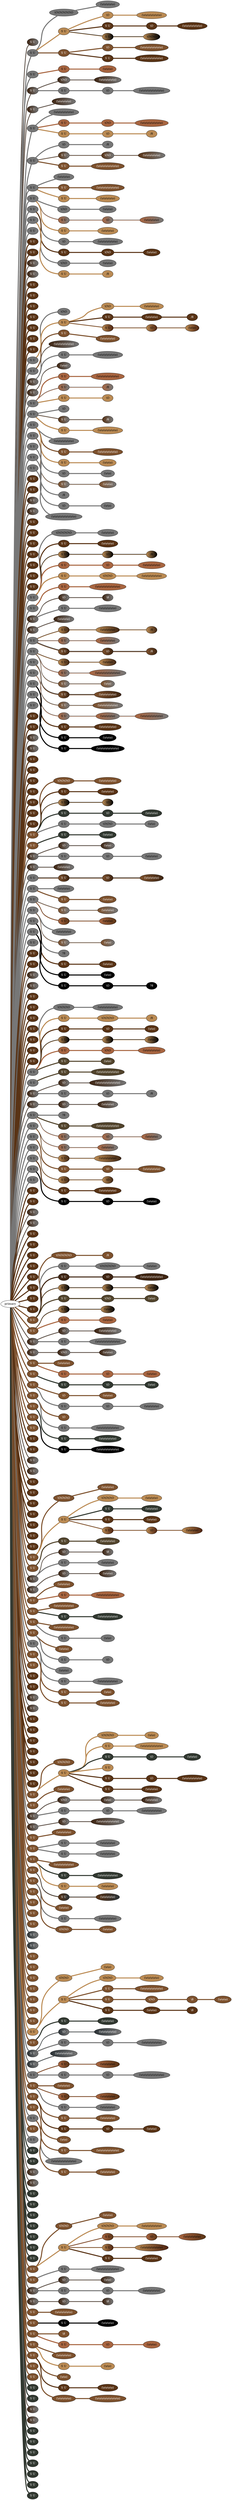 graph {
 graph [rankdir=LR]
"1" [qtype="pendant_node", pendant_colors="#3F2512:#777777", pendant_ply="S", pendant_attach="U", pendant_length="8.5", label="S U", style=filled, fillcolor="#3F2512:#777777", fontcolor="#ffffff"]
"primary" -- "1" [qtype="pendant_link",penwidth=2,color="#3F2512:#777777"]
"2" [qtype="pendant_node", pendant_colors="#777777", pendant_ply="S", pendant_attach="U", pendant_length="24.5", label="S U", style=filled, fillcolor="#777777", fontcolor="#000000"]
"primary" -- "2" [qtype="pendant_link",penwidth=5,color="#777777"]
"2:0" [qtype="knot_node", knot_value="6", knot_type="S", knot_position="10.5", knot_spin="Z", label="\\O\\O\\O\\O\\O\\O", style=filled, fillcolor="#777777" , fontcolor="#000000"]
"2" -- "2:0" [qtype="knot_link",penwidth=5,color="#777777"]
"2:1" [qtype="knot_node", knot_value="5", knot_type="L", knot_position="16.5", knot_spin="Z", label="(\\o\\o\\o\\o\\o)", style=filled, fillcolor="#777777" , fontcolor="#000000"]
"2:0" -- "2:1" [qtype="knot_link",penwidth=5,color="#777777"]
"2s1" [qtype="pendant_node", pendant_colors="#BB8B54", pendant_ply="S", pendant_attach="U", pendant_length="25.0", label="S U", style=filled, fillcolor="#BB8B54", fontcolor="#000000"]
"2" -- "2s1" [qtype="pendant_link",penwidth=5,color="#BB8B54"]
"2s1:0" [qtype="knot_node", knot_value="1", knot_type="S", knot_position="9.0", knot_spin="Z", label="\\O", style=filled, fillcolor="#BB8B54" , fontcolor="#000000"]
"2s1" -- "2s1:0" [qtype="knot_link",penwidth=5,color="#BB8B54"]
"2s1:1" [qtype="knot_node", knot_value="7", knot_type="L", knot_position="16.0", knot_spin="Z", label="(\\o\\o\\o\\o\\o\\o\\o)", style=filled, fillcolor="#BB8B54" , fontcolor="#000000"]
"2s1:0" -- "2s1:1" [qtype="knot_link",penwidth=5,color="#BB8B54"]
"2s1s1" [qtype="pendant_node", pendant_colors="#593315", pendant_ply="S", pendant_attach="U", pendant_length="11.0", label="S U", style=filled, fillcolor="#593315", fontcolor="#ffffff"]
"2s1" -- "2s1s1" [qtype="pendant_link",penwidth=5,color="#593315"]
"2s1s1:0" [qtype="knot_node", knot_value="1", knot_type="S", knot_position="3.0", knot_spin="Z", label="\\O", style=filled, fillcolor="#593315" , fontcolor="#ffffff"]
"2s1s1" -- "2s1s1:0" [qtype="knot_link",penwidth=5,color="#593315"]
"2s1s1:1" [qtype="knot_node", knot_value="7", knot_type="L", knot_position="10.0", knot_spin="Z", label="(\\o\\o\\o\\o\\o\\o\\o)", style=filled, fillcolor="#593315" , fontcolor="#ffffff"]
"2s1s1:0" -- "2s1s1:1" [qtype="knot_link",penwidth=5,color="#593315"]
"2s1s2" [qtype="pendant_node", pendant_colors="#BB8B54:#000000", pendant_ply="S", pendant_attach="U", pendant_length="12.0", label="S U", style=filled, fillcolor="#BB8B54:#000000", fontcolor="#000000"]
"2s1" -- "2s1s2" [qtype="pendant_link",penwidth=2,color="#BB8B54:#000000"]
"2s1s2:0" [qtype="knot_node", knot_value="3", knot_type="S", knot_position="3.5", knot_spin="Z", label="\\O\\O\\O", style=filled, fillcolor="#BB8B54:#000000" , fontcolor="#000000"]
"2s1s2" -- "2s1s2:0" [qtype="knot_link",penwidth=2,color="#BB8B54:#000000"]
"2s2" [qtype="pendant_node", pendant_colors="#7D512D", pendant_ply="S", pendant_attach="U", pendant_length="24.0", label="S U", style=filled, fillcolor="#7D512D", fontcolor="#ffffff"]
"2" -- "2s2" [qtype="pendant_link",penwidth=5,color="#7D512D"]
"2s2:0" [qtype="knot_node", knot_value="1", knot_type="S", knot_position="9.0", knot_spin="Z", label="\\O", style=filled, fillcolor="#7D512D" , fontcolor="#ffffff"]
"2s2" -- "2s2:0" [qtype="knot_link",penwidth=5,color="#7D512D"]
"2s2:1" [qtype="knot_node", knot_value="8", knot_type="L", knot_position="16.0", knot_spin="Z", label="(\\o\\o\\o\\o\\o\\o\\o\\o)", style=filled, fillcolor="#7D512D" , fontcolor="#ffffff"]
"2s2:0" -- "2s2:1" [qtype="knot_link",penwidth=5,color="#7D512D"]
"2s2s1" [qtype="pendant_node", pendant_colors="#593315", pendant_ply="S", pendant_attach="U", pendant_length="24.0", label="S U", style=filled, fillcolor="#593315", fontcolor="#ffffff"]
"2s2" -- "2s2s1" [qtype="pendant_link",penwidth=5,color="#593315"]
"2s2s1:0" [qtype="knot_node", knot_value="8", knot_type="L", knot_position="11.0", knot_spin="Z", label="(\\o\\o\\o\\o\\o\\o\\o\\o)", style=filled, fillcolor="#593315" , fontcolor="#ffffff"]
"2s2s1" -- "2s2s1:0" [qtype="knot_link",penwidth=5,color="#593315"]
"3" [qtype="pendant_node", pendant_colors="#777777", pendant_ply="S", pendant_attach="U", pendant_length="25.0", label="S U", style=filled, fillcolor="#777777", fontcolor="#000000"]
"primary" -- "3" [qtype="pendant_link",penwidth=5,color="#777777"]
"3s1" [qtype="pendant_node", pendant_colors="#A86540", pendant_ply="S", pendant_attach="U", pendant_length="26.0", label="S U", style=filled, fillcolor="#A86540", fontcolor="#000000"]
"3" -- "3s1" [qtype="pendant_link",penwidth=5,color="#A86540"]
"3s1:0" [qtype="knot_node", knot_value="3", knot_type="L", knot_position="9.5", knot_spin="Z", label="(\\o\\o\\o)", style=filled, fillcolor="#A86540" , fontcolor="#000000"]
"3s1" -- "3s1:0" [qtype="knot_link",penwidth=5,color="#A86540"]
"4" [qtype="pendant_node", pendant_colors="#3F2512:#777777", pendant_ply="S", pendant_attach="U", pendant_length="29.5", label="S U", style=filled, fillcolor="#3F2512:#777777", fontcolor="#ffffff"]
"primary" -- "4" [qtype="pendant_link",penwidth=2,color="#3F2512:#777777"]
"4:0" [qtype="knot_node", knot_value="2", knot_type="S", knot_position="10.5", knot_spin="Z", label="\\O\\O", style=filled, fillcolor="#3F2512:#777777" , fontcolor="#ffffff"]
"4" -- "4:0" [qtype="knot_link",penwidth=2,color="#3F2512:#777777"]
"4:1" [qtype="knot_node", knot_value="6", knot_type="L", knot_position="17.0", knot_spin="Z", label="(\\o\\o\\o\\o\\o\\o)", style=filled, fillcolor="#3F2512:#777777" , fontcolor="#ffffff"]
"4:0" -- "4:1" [qtype="knot_link",penwidth=2,color="#3F2512:#777777"]
"4s1" [qtype="pendant_node", pendant_colors="#777777", pendant_ply="S", pendant_attach="U", pendant_length="24.0", label="S U", style=filled, fillcolor="#777777", fontcolor="#000000"]
"4" -- "4s1" [qtype="pendant_link",penwidth=5,color="#777777"]
"4s1:0" [qtype="knot_node", knot_value="1", knot_type="S", knot_position="9.0", knot_spin="Z", label="\\O", style=filled, fillcolor="#777777" , fontcolor="#000000"]
"4s1" -- "4s1:0" [qtype="knot_link",penwidth=5,color="#777777"]
"4s1:1" [qtype="knot_node", knot_value="9", knot_type="L", knot_position="15.5", knot_spin="Z", label="(\\o\\o\\o\\o\\o\\o\\o\\o\\o)", style=filled, fillcolor="#777777" , fontcolor="#000000"]
"4s1:0" -- "4s1:1" [qtype="knot_link",penwidth=5,color="#777777"]
"5" [qtype="pendant_node", pendant_colors="#3F2512:#777777", pendant_ply="S", pendant_attach="U", pendant_length="26.0", label="S U", style=filled, fillcolor="#3F2512:#777777", fontcolor="#ffffff"]
"primary" -- "5" [qtype="pendant_link",penwidth=2,color="#3F2512:#777777"]
"5:0" [qtype="knot_node", knot_value="5", knot_type="L", knot_position="17.0", knot_spin="Z", label="(\\o\\o\\o\\o\\o)", style=filled, fillcolor="#3F2512:#777777" , fontcolor="#ffffff"]
"5" -- "5:0" [qtype="knot_link",penwidth=2,color="#3F2512:#777777"]
"6" [qtype="pendant_node", pendant_colors="#777777", pendant_ply="S", pendant_attach="U", pendant_length="24.5", label="S U", style=filled, fillcolor="#777777", fontcolor="#000000"]
"primary" -- "6" [qtype="pendant_link",penwidth=5,color="#777777"]
"6:0" [qtype="knot_node", knot_value="7", knot_type="L", knot_position="17.0", knot_spin="Z", label="(\\o\\o\\o\\o\\o\\o\\o)", style=filled, fillcolor="#777777" , fontcolor="#000000"]
"6" -- "6:0" [qtype="knot_link",penwidth=5,color="#777777"]
"6s1" [qtype="pendant_node", pendant_colors="#A86540", pendant_ply="S", pendant_attach="U", pendant_length="27.0", label="S U", style=filled, fillcolor="#A86540", fontcolor="#000000"]
"6" -- "6s1" [qtype="pendant_link",penwidth=5,color="#A86540"]
"6s1:0" [qtype="knot_node", knot_value="2", knot_type="S", knot_position="9.0", knot_spin="Z", label="\\O\\O", style=filled, fillcolor="#A86540" , fontcolor="#000000"]
"6s1" -- "6s1:0" [qtype="knot_link",penwidth=5,color="#A86540"]
"6s1:1" [qtype="knot_node", knot_value="8", knot_type="L", knot_position="15.5", knot_spin="Z", label="(\\o\\o\\o\\o\\o\\o\\o\\o)", style=filled, fillcolor="#A86540" , fontcolor="#000000"]
"6s1:0" -- "6s1:1" [qtype="knot_link",penwidth=5,color="#A86540"]
"6s2" [qtype="pendant_node", pendant_colors="#BB8B54", pendant_ply="S", pendant_attach="U", pendant_length="25.0", label="S U", style=filled, fillcolor="#BB8B54", fontcolor="#000000"]
"6" -- "6s2" [qtype="pendant_link",penwidth=5,color="#BB8B54"]
"6s2:0" [qtype="knot_node", knot_value="1", knot_type="S", knot_position="9.0", knot_spin="Z", label="\\O", style=filled, fillcolor="#BB8B54" , fontcolor="#000000"]
"6s2" -- "6s2:0" [qtype="knot_link",penwidth=5,color="#BB8B54"]
"6s2:1" [qtype="knot_node", knot_value="1", knot_type="E", knot_position="15.5", knot_spin="S", label="/8", style=filled, fillcolor="#BB8B54" , fontcolor="#000000"]
"6s2:0" -- "6s2:1" [qtype="knot_link",penwidth=5,color="#BB8B54"]
"7" [qtype="pendant_node", pendant_colors="#777777", pendant_ply="S", pendant_attach="U", pendant_length="25.0", label="S U", style=filled, fillcolor="#777777", fontcolor="#000000"]
"primary" -- "7" [qtype="pendant_link",penwidth=5,color="#777777"]
"7:0" [qtype="knot_node", knot_value="1", knot_type="S", knot_position="10.0", knot_spin="Z", label="\\O", style=filled, fillcolor="#777777" , fontcolor="#000000"]
"7" -- "7:0" [qtype="knot_link",penwidth=5,color="#777777"]
"7:1" [qtype="knot_node", knot_value="1", knot_type="E", knot_position="16.5", knot_spin="S", label="/8", style=filled, fillcolor="#777777" , fontcolor="#000000"]
"7:0" -- "7:1" [qtype="knot_link",penwidth=5,color="#777777"]
"7s1" [qtype="pendant_node", pendant_colors="#593315:#777777", pendant_ply="S", pendant_attach="U", pendant_length="26.5", label="S U", style=filled, fillcolor="#593315:#777777", fontcolor="#ffffff"]
"7" -- "7s1" [qtype="pendant_link",penwidth=2,color="#593315:#777777"]
"7s1:0" [qtype="knot_node", knot_value="2", knot_type="S", knot_position="9.0", knot_spin="Z", label="\\O\\O", style=filled, fillcolor="#593315:#777777" , fontcolor="#ffffff"]
"7s1" -- "7s1:0" [qtype="knot_link",penwidth=2,color="#593315:#777777"]
"7s1:1" [qtype="knot_node", knot_value="6", knot_type="L", knot_position="15.5", knot_spin="Z", label="(\\o\\o\\o\\o\\o\\o)", style=filled, fillcolor="#593315:#777777" , fontcolor="#ffffff"]
"7s1:0" -- "7s1:1" [qtype="knot_link",penwidth=2,color="#593315:#777777"]
"7s2" [qtype="pendant_node", pendant_colors="#7D512D", pendant_ply="S", pendant_attach="U", pendant_length="24.0", label="S U", style=filled, fillcolor="#7D512D", fontcolor="#ffffff"]
"7" -- "7s2" [qtype="pendant_link",penwidth=5,color="#7D512D"]
"7s2:0" [qtype="knot_node", knot_value="8", knot_type="L", knot_position="15.5", knot_spin="Z", label="(\\o\\o\\o\\o\\o\\o\\o\\o)", style=filled, fillcolor="#7D512D" , fontcolor="#ffffff"]
"7s2" -- "7s2:0" [qtype="knot_link",penwidth=5,color="#7D512D"]
"8" [qtype="pendant_node", pendant_colors="#777777", pendant_ply="S", pendant_attach="U", pendant_length="23.0", label="S U", style=filled, fillcolor="#777777", fontcolor="#000000"]
"primary" -- "8" [qtype="pendant_link",penwidth=5,color="#777777"]
"8:0" [qtype="knot_node", knot_value="4", knot_type="L", knot_position="15.5", knot_spin="Z", label="(\\o\\o\\o\\o)", style=filled, fillcolor="#777777" , fontcolor="#000000"]
"8" -- "8:0" [qtype="knot_link",penwidth=5,color="#777777"]
"8s1" [qtype="pendant_node", pendant_colors="#7D512D", pendant_ply="S", pendant_attach="U", pendant_length="22.0", label="S U", style=filled, fillcolor="#7D512D", fontcolor="#ffffff"]
"8" -- "8s1" [qtype="pendant_link",penwidth=5,color="#7D512D"]
"8s1:0" [qtype="knot_node", knot_value="8", knot_type="L", knot_position="16.0", knot_spin="Z", label="(\\o\\o\\o\\o\\o\\o\\o\\o)", style=filled, fillcolor="#7D512D" , fontcolor="#ffffff"]
"8s1" -- "8s1:0" [qtype="knot_link",penwidth=5,color="#7D512D"]
"8s2" [qtype="pendant_node", pendant_colors="#BB8B54", pendant_ply="S", pendant_attach="U", pendant_length="23.0", label="S U", style=filled, fillcolor="#BB8B54", fontcolor="#000000"]
"8" -- "8s2" [qtype="pendant_link",penwidth=5,color="#BB8B54"]
"8s2:0" [qtype="knot_node", knot_value="5", knot_type="L", knot_position="15.5", knot_spin="Z", label="(\\o\\o\\o\\o\\o)", style=filled, fillcolor="#BB8B54" , fontcolor="#000000"]
"8s2" -- "8s2:0" [qtype="knot_link",penwidth=5,color="#BB8B54"]
"9" [qtype="pendant_node", pendant_colors="#777777", pendant_ply="S", pendant_attach="U", pendant_length="24.0", label="S U", style=filled, fillcolor="#777777", fontcolor="#000000"]
"primary" -- "9" [qtype="pendant_link",penwidth=5,color="#777777"]
"9:0" [qtype="knot_node", knot_value="2", knot_type="S", knot_position="10.0", knot_spin="Z", label="\\O\\O", style=filled, fillcolor="#777777" , fontcolor="#000000"]
"9" -- "9:0" [qtype="knot_link",penwidth=5,color="#777777"]
"9:1" [qtype="knot_node", knot_value="3", knot_type="L", knot_position="15.5", knot_spin="Z", label="(\\o\\o\\o)", style=filled, fillcolor="#777777" , fontcolor="#000000"]
"9:0" -- "9:1" [qtype="knot_link",penwidth=5,color="#777777"]
"9s1" [qtype="pendant_node", pendant_colors="#A86540:#777777", pendant_ply="S", pendant_attach="U", pendant_length="24.0", label="S U", style=filled, fillcolor="#A86540:#777777", fontcolor="#000000"]
"9" -- "9s1" [qtype="pendant_link",penwidth=2,color="#A86540:#777777"]
"9s1:0" [qtype="knot_node", knot_value="1", knot_type="S", knot_position="9.0", knot_spin="Z", label="\\O", style=filled, fillcolor="#A86540:#777777" , fontcolor="#000000"]
"9s1" -- "9s1:0" [qtype="knot_link",penwidth=2,color="#A86540:#777777"]
"9s1:1" [qtype="knot_node", knot_value="5", knot_type="L", knot_position="14.5", knot_spin="Z", label="(\\o\\o\\o\\o\\o)", style=filled, fillcolor="#A86540:#777777" , fontcolor="#000000"]
"9s1:0" -- "9s1:1" [qtype="knot_link",penwidth=2,color="#A86540:#777777"]
"9s2" [qtype="pendant_node", pendant_colors="#BB8B54", pendant_ply="S", pendant_attach="U", pendant_length="24.5", label="S U", style=filled, fillcolor="#BB8B54", fontcolor="#000000"]
"9" -- "9s2" [qtype="pendant_link",penwidth=5,color="#BB8B54"]
"9s2:0" [qtype="knot_node", knot_value="4", knot_type="L", knot_position="15.0", knot_spin="Z", label="(\\o\\o\\o\\o)", style=filled, fillcolor="#BB8B54" , fontcolor="#000000"]
"9s2" -- "9s2:0" [qtype="knot_link",penwidth=5,color="#BB8B54"]
"10" [qtype="pendant_node", pendant_colors="#777777", pendant_ply="S", pendant_attach="U", pendant_length="24.5", label="S U", style=filled, fillcolor="#777777", fontcolor="#000000"]
"primary" -- "10" [qtype="pendant_link",penwidth=5,color="#777777"]
"10:0" [qtype="knot_node", knot_value="1", knot_type="S", knot_position="10.0", knot_spin="Z", label="\\O", style=filled, fillcolor="#777777" , fontcolor="#000000"]
"10" -- "10:0" [qtype="knot_link",penwidth=5,color="#777777"]
"10:1" [qtype="knot_node", knot_value="7", knot_type="L", knot_position="16.0", knot_spin="Z", label="(\\o\\o\\o\\o\\o\\o\\o)", style=filled, fillcolor="#777777" , fontcolor="#000000"]
"10:0" -- "10:1" [qtype="knot_link",penwidth=5,color="#777777"]
"10s1" [qtype="pendant_node", pendant_colors="#593315", pendant_ply="S", pendant_attach="U", pendant_length="26.0", label="S U", style=filled, fillcolor="#593315", fontcolor="#ffffff"]
"10" -- "10s1" [qtype="pendant_link",penwidth=5,color="#593315"]
"10s1:0" [qtype="knot_node", knot_value="2", knot_type="S", knot_position="9.5", knot_spin="Z", label="\\O\\O", style=filled, fillcolor="#593315" , fontcolor="#ffffff"]
"10s1" -- "10s1:0" [qtype="knot_link",penwidth=5,color="#593315"]
"10s1:1" [qtype="knot_node", knot_value="3", knot_type="L", knot_position="15.0", knot_spin="Z", label="(\\o\\o\\o)", style=filled, fillcolor="#593315" , fontcolor="#ffffff"]
"10s1:0" -- "10s1:1" [qtype="knot_link",penwidth=5,color="#593315"]
"11" [qtype="pendant_node", pendant_colors="#777777", pendant_ply="S", pendant_attach="U", pendant_length="23.5", label="S U", style=filled, fillcolor="#777777", fontcolor="#000000"]
"primary" -- "11" [qtype="pendant_link",penwidth=5,color="#777777"]
"11:0" [qtype="knot_node", knot_value="2", knot_type="S", knot_position="10.0", knot_spin="Z", label="\\O\\O", style=filled, fillcolor="#777777" , fontcolor="#000000"]
"11" -- "11:0" [qtype="knot_link",penwidth=5,color="#777777"]
"11:1" [qtype="knot_node", knot_value="3", knot_type="L", knot_position="15.5", knot_spin="Z", label="(\\o\\o\\o)", style=filled, fillcolor="#777777" , fontcolor="#000000"]
"11:0" -- "11:1" [qtype="knot_link",penwidth=5,color="#777777"]
"11s1" [qtype="pendant_node", pendant_colors="#BB8B54", pendant_ply="S", pendant_attach="U", pendant_length="23.5", label="S U", style=filled, fillcolor="#BB8B54", fontcolor="#000000"]
"11" -- "11s1" [qtype="pendant_link",penwidth=5,color="#BB8B54"]
"11s1:0" [qtype="knot_node", knot_value="1", knot_type="E", knot_position="16.0", knot_spin="S", label="/8", style=filled, fillcolor="#BB8B54" , fontcolor="#000000"]
"11s1" -- "11s1:0" [qtype="knot_link",penwidth=5,color="#BB8B54"]
"12" [qtype="pendant_node", pendant_colors="#777777", pendant_ply="S", pendant_attach="U", pendant_length="25.0", label="S U", style=filled, fillcolor="#777777", fontcolor="#000000"]
"primary" -- "12" [qtype="pendant_link",penwidth=5,color="#777777"]
"13" [qtype="pendant_node", pendant_colors="#593315", pendant_ply="S", pendant_attach="U", pendant_length="25.5", label="S U", style=filled, fillcolor="#593315", fontcolor="#ffffff"]
"primary" -- "13" [qtype="pendant_link",penwidth=5,color="#593315"]
"14" [qtype="pendant_node", pendant_colors="#593315", pendant_ply="S", pendant_attach="U", pendant_length="25.0", label="S U", style=filled, fillcolor="#593315", fontcolor="#ffffff"]
"primary" -- "14" [qtype="pendant_link",penwidth=5,color="#593315"]
"15" [qtype="pendant_node", pendant_colors="#3F2512:#777777", pendant_ply="S", pendant_attach="U", pendant_length="25.0", label="S U", style=filled, fillcolor="#3F2512:#777777", fontcolor="#ffffff"]
"primary" -- "15" [qtype="pendant_link",penwidth=2,color="#3F2512:#777777"]
"16" [qtype="pendant_node", pendant_colors="#3F2512:#777777", pendant_ply="S", pendant_attach="U", pendant_length="25.5", label="S U", style=filled, fillcolor="#3F2512:#777777", fontcolor="#ffffff"]
"primary" -- "16" [qtype="pendant_link",penwidth=2,color="#3F2512:#777777"]
"17" [qtype="pendant_node", pendant_colors="#593315", pendant_ply="S", pendant_attach="U", pendant_length="25.5", label="S U", style=filled, fillcolor="#593315", fontcolor="#ffffff"]
"primary" -- "17" [qtype="pendant_link",penwidth=5,color="#593315"]
"18" [qtype="pendant_node", pendant_colors="#593315", pendant_ply="S", pendant_attach="U", pendant_length="25.5", label="S U", style=filled, fillcolor="#593315", fontcolor="#ffffff"]
"primary" -- "18" [qtype="pendant_link",penwidth=5,color="#593315"]
"19" [qtype="pendant_node", pendant_colors="#593315", pendant_ply="S", pendant_attach="U", pendant_length="25.5", label="S U", style=filled, fillcolor="#593315", fontcolor="#ffffff"]
"primary" -- "19" [qtype="pendant_link",penwidth=5,color="#593315"]
"20" [qtype="pendant_node", pendant_colors="#593315", pendant_ply="S", pendant_attach="U", pendant_length="25.5", label="S U", style=filled, fillcolor="#593315", fontcolor="#ffffff"]
"primary" -- "20" [qtype="pendant_link",penwidth=5,color="#593315"]
"21" [qtype="pendant_node", pendant_colors="#593315", pendant_ply="S", pendant_attach="U", pendant_length="26.0", label="S U", style=filled, fillcolor="#593315", fontcolor="#ffffff"]
"primary" -- "21" [qtype="pendant_link",penwidth=5,color="#593315"]
"22" [qtype="pendant_node", pendant_colors="#593315", pendant_ply="S", pendant_attach="U", pendant_length="27.0", label="S U", style=filled, fillcolor="#593315", fontcolor="#ffffff"]
"primary" -- "22" [qtype="pendant_link",penwidth=5,color="#593315"]
"23" [qtype="pendant_node", pendant_colors="#593315", pendant_ply="S", pendant_attach="U", pendant_length="27.5", label="S U", style=filled, fillcolor="#593315", fontcolor="#ffffff"]
"primary" -- "23" [qtype="pendant_link",penwidth=5,color="#593315"]
"24" [qtype="pendant_node", pendant_colors="#777777", pendant_ply="S", pendant_attach="U", pendant_length="21.0", label="S U", style=filled, fillcolor="#777777", fontcolor="#000000"]
"primary" -- "24" [qtype="pendant_link",penwidth=5,color="#777777"]
"24:0" [qtype="knot_node", knot_value="2", knot_type="S", knot_position="10.5", knot_spin="Z", label="\\O\\O", style=filled, fillcolor="#777777" , fontcolor="#000000"]
"24" -- "24:0" [qtype="knot_link",penwidth=5,color="#777777"]
"24s1" [qtype="pendant_node", pendant_colors="#BB8B54", pendant_ply="S", pendant_attach="U", pendant_length="20.0", label="S U", style=filled, fillcolor="#BB8B54", fontcolor="#000000"]
"24" -- "24s1" [qtype="pendant_link",penwidth=5,color="#BB8B54"]
"24s1:0" [qtype="knot_node", knot_value="2", knot_type="S", knot_position="9.0", knot_spin="Z", label="\\O\\O", style=filled, fillcolor="#BB8B54" , fontcolor="#000000"]
"24s1" -- "24s1:0" [qtype="knot_link",penwidth=5,color="#BB8B54"]
"24s1:1" [qtype="knot_node", knot_value="5", knot_type="L", knot_position="15.0", knot_spin="Z", label="(\\o\\o\\o\\o\\o)", style=filled, fillcolor="#BB8B54" , fontcolor="#000000"]
"24s1:0" -- "24s1:1" [qtype="knot_link",penwidth=5,color="#BB8B54"]
"24s1s1" [qtype="pendant_node", pendant_colors="#593315", pendant_ply="S", pendant_attach="U", pendant_length="17.0", label="S U", style=filled, fillcolor="#593315", fontcolor="#ffffff"]
"24s1" -- "24s1s1" [qtype="pendant_link",penwidth=5,color="#593315"]
"24s1s1:0" [qtype="knot_node", knot_value="4", knot_type="L", knot_position="9.5", knot_spin="Z", label="(\\o\\o\\o\\o)", style=filled, fillcolor="#593315" , fontcolor="#ffffff"]
"24s1s1" -- "24s1s1:0" [qtype="knot_link",penwidth=5,color="#593315"]
"24s1s1:1" [qtype="knot_node", knot_value="1", knot_type="E", knot_position="10.0", knot_spin="S", label="/8", style=filled, fillcolor="#593315" , fontcolor="#ffffff"]
"24s1s1:0" -- "24s1s1:1" [qtype="knot_link",penwidth=5,color="#593315"]
"24s1s2" [qtype="pendant_node", pendant_colors="#BB8B54:#4D220E", pendant_ply="S", pendant_attach="U", pendant_length="16.5", label="S U", style=filled, fillcolor="#BB8B54:#4D220E", fontcolor="#000000"]
"24s1" -- "24s1s2" [qtype="pendant_link",penwidth=2,color="#BB8B54:#4D220E"]
"24s1s2:0" [qtype="knot_node", knot_value="1", knot_type="S", knot_position="3.0", knot_spin="Z", label="\\O", style=filled, fillcolor="#BB8B54:#4D220E" , fontcolor="#000000"]
"24s1s2" -- "24s1s2:0" [qtype="knot_link",penwidth=2,color="#BB8B54:#4D220E"]
"24s1s2:1" [qtype="knot_node", knot_value="2", knot_type="L", knot_position="9.0", knot_spin="Z", label="(\\o\\o)", style=filled, fillcolor="#BB8B54:#4D220E" , fontcolor="#000000"]
"24s1s2:0" -- "24s1s2:1" [qtype="knot_link",penwidth=2,color="#BB8B54:#4D220E"]
"25" [qtype="pendant_node", pendant_colors="#777777", pendant_ply="S", pendant_attach="U", pendant_length="20.5", label="S U", style=filled, fillcolor="#777777", fontcolor="#000000"]
"primary" -- "25" [qtype="pendant_link",penwidth=5,color="#777777"]
"25s1" [qtype="pendant_node", pendant_colors="#7D512D", pendant_ply="S", pendant_attach="U", pendant_length="22.0", label="S U", style=filled, fillcolor="#7D512D", fontcolor="#ffffff"]
"25" -- "25s1" [qtype="pendant_link",penwidth=5,color="#7D512D"]
"25s1:0" [qtype="knot_node", knot_value="5", knot_type="L", knot_position="15.0", knot_spin="Z", label="(\\o\\o\\o\\o\\o)", style=filled, fillcolor="#7D512D" , fontcolor="#ffffff"]
"25s1" -- "25s1:0" [qtype="knot_link",penwidth=5,color="#7D512D"]
"26" [qtype="pendant_node", pendant_colors="#3F2512:#777777", pendant_ply="S", pendant_attach="U", pendant_length="23.0", label="S U", style=filled, fillcolor="#3F2512:#777777", fontcolor="#ffffff"]
"primary" -- "26" [qtype="pendant_link",penwidth=2,color="#3F2512:#777777"]
"26:0" [qtype="knot_node", knot_value="7", knot_type="L", knot_position="16.5", knot_spin="Z", label="(\\o\\o\\o\\o\\o\\o\\o)", style=filled, fillcolor="#3F2512:#777777" , fontcolor="#ffffff"]
"26" -- "26:0" [qtype="knot_link",penwidth=2,color="#3F2512:#777777"]
"26s1" [qtype="pendant_node", pendant_colors="#777777", pendant_ply="S", pendant_attach="U", pendant_length="20.5", label="S U", style=filled, fillcolor="#777777", fontcolor="#000000"]
"26" -- "26s1" [qtype="pendant_link",penwidth=5,color="#777777"]
"26s1:0" [qtype="knot_node", knot_value="7", knot_type="L", knot_position="15.5", knot_spin="Z", label="(\\o\\o\\o\\o\\o\\o\\o)", style=filled, fillcolor="#777777" , fontcolor="#000000"]
"26s1" -- "26s1:0" [qtype="knot_link",penwidth=5,color="#777777"]
"27" [qtype="pendant_node", pendant_colors="#3F2512:#777777", pendant_ply="S", pendant_attach="U", pendant_length="23.0", label="S U", style=filled, fillcolor="#3F2512:#777777", fontcolor="#ffffff"]
"primary" -- "27" [qtype="pendant_link",penwidth=2,color="#3F2512:#777777"]
"27:0" [qtype="knot_node", knot_value="2", knot_type="L", knot_position="16.0", knot_spin="Z", label="(\\o\\o)", style=filled, fillcolor="#3F2512:#777777" , fontcolor="#ffffff"]
"27" -- "27:0" [qtype="knot_link",penwidth=2,color="#3F2512:#777777"]
"28" [qtype="pendant_node", pendant_colors="#777777", pendant_ply="S", pendant_attach="U", pendant_length="20.5", label="S U", style=filled, fillcolor="#777777", fontcolor="#000000"]
"primary" -- "28" [qtype="pendant_link",penwidth=5,color="#777777"]
"28s1" [qtype="pendant_node", pendant_colors="#A86540", pendant_ply="S", pendant_attach="U", pendant_length="20.0", label="S U", style=filled, fillcolor="#A86540", fontcolor="#000000"]
"28" -- "28s1" [qtype="pendant_link",penwidth=5,color="#A86540"]
"28s1:0" [qtype="knot_node", knot_value="8", knot_type="L", knot_position="15.0", knot_spin="Z", label="(\\o\\o\\o\\o\\o\\o\\o\\o)", style=filled, fillcolor="#A86540" , fontcolor="#000000"]
"28s1" -- "28s1:0" [qtype="knot_link",penwidth=5,color="#A86540"]
"28s2" [qtype="pendant_node", pendant_colors="#A86540:#777777", pendant_ply="S", pendant_attach="U", pendant_length="20.5", label="S U", style=filled, fillcolor="#A86540:#777777", fontcolor="#000000"]
"28" -- "28s2" [qtype="pendant_link",penwidth=2,color="#A86540:#777777"]
"28s2:0" [qtype="knot_node", knot_value="1", knot_type="E", knot_position="14.5", knot_spin="S", label="/8", style=filled, fillcolor="#A86540:#777777" , fontcolor="#000000"]
"28s2" -- "28s2:0" [qtype="knot_link",penwidth=2,color="#A86540:#777777"]
"28s3" [qtype="pendant_node", pendant_colors="#BB8B54", pendant_ply="S", pendant_attach="U", pendant_length="20.0", label="S U", style=filled, fillcolor="#BB8B54", fontcolor="#000000"]
"28" -- "28s3" [qtype="pendant_link",penwidth=5,color="#BB8B54"]
"28s3:0" [qtype="knot_node", knot_value="1", knot_type="S", knot_position="9.5", knot_spin="Z", label="\\O", style=filled, fillcolor="#BB8B54" , fontcolor="#000000"]
"28s3" -- "28s3:0" [qtype="knot_link",penwidth=5,color="#BB8B54"]
"29" [qtype="pendant_node", pendant_colors="#777777", pendant_ply="S", pendant_attach="U", pendant_length="21.0", label="S U", style=filled, fillcolor="#777777", fontcolor="#000000"]
"primary" -- "29" [qtype="pendant_link",penwidth=5,color="#777777"]
"29:0" [qtype="knot_node", knot_value="1", knot_type="S", knot_position="9.5", knot_spin="Z", label="\\O", style=filled, fillcolor="#777777" , fontcolor="#000000"]
"29" -- "29:0" [qtype="knot_link",penwidth=5,color="#777777"]
"29s1" [qtype="pendant_node", pendant_colors="#593315:#777777", pendant_ply="S", pendant_attach="U", pendant_length="22.0", label="S U", style=filled, fillcolor="#593315:#777777", fontcolor="#ffffff"]
"29" -- "29s1" [qtype="pendant_link",penwidth=2,color="#593315:#777777"]
"29s1:0" [qtype="knot_node", knot_value="1", knot_type="E", knot_position="15.0", knot_spin="S", label="/8", style=filled, fillcolor="#593315:#777777" , fontcolor="#ffffff"]
"29s1" -- "29s1:0" [qtype="knot_link",penwidth=2,color="#593315:#777777"]
"29s2" [qtype="pendant_node", pendant_colors="#BB8B54", pendant_ply="S", pendant_attach="U", pendant_length="20.0", label="S U", style=filled, fillcolor="#BB8B54", fontcolor="#000000"]
"29" -- "29s2" [qtype="pendant_link",penwidth=5,color="#BB8B54"]
"29s2:0" [qtype="knot_node", knot_value="7", knot_type="L", knot_position="15.5", knot_spin="Z", label="(\\o\\o\\o\\o\\o\\o\\o)", style=filled, fillcolor="#BB8B54" , fontcolor="#000000"]
"29s2" -- "29s2:0" [qtype="knot_link",penwidth=5,color="#BB8B54"]
"30" [qtype="pendant_node", pendant_colors="#777777", pendant_ply="S", pendant_attach="U", pendant_length="21.0", label="S U", style=filled, fillcolor="#777777", fontcolor="#000000"]
"primary" -- "30" [qtype="pendant_link",penwidth=5,color="#777777"]
"30:0" [qtype="knot_node", knot_value="7", knot_type="L", knot_position="14.5", knot_spin="Z", label="(\\o\\o\\o\\o\\o\\o\\o)", style=filled, fillcolor="#777777" , fontcolor="#000000"]
"30" -- "30:0" [qtype="knot_link",penwidth=5,color="#777777"]
"30s1" [qtype="pendant_node", pendant_colors="#7D512D", pendant_ply="S", pendant_attach="U", pendant_length="22.5", label="S U", style=filled, fillcolor="#7D512D", fontcolor="#ffffff"]
"30" -- "30s1" [qtype="pendant_link",penwidth=5,color="#7D512D"]
"30s1:0" [qtype="knot_node", knot_value="7", knot_type="L", knot_position="15.0", knot_spin="Z", label="(\\o\\o\\o\\o\\o\\o\\o)", style=filled, fillcolor="#7D512D" , fontcolor="#ffffff"]
"30s1" -- "30s1:0" [qtype="knot_link",penwidth=5,color="#7D512D"]
"30s2" [qtype="pendant_node", pendant_colors="#BB8B54", pendant_ply="S", pendant_attach="U", pendant_length="31.5", label="S U", style=filled, fillcolor="#BB8B54", fontcolor="#000000"]
"30" -- "30s2" [qtype="pendant_link",penwidth=5,color="#BB8B54"]
"30s2:0" [qtype="knot_node", knot_value="3", knot_type="L", knot_position="15.0", knot_spin="Z", label="(\\o\\o\\o)", style=filled, fillcolor="#BB8B54" , fontcolor="#000000"]
"30s2" -- "30s2:0" [qtype="knot_link",penwidth=5,color="#BB8B54"]
"31" [qtype="pendant_node", pendant_colors="#777777", pendant_ply="S", pendant_attach="U", pendant_length="21.5", label="S U", style=filled, fillcolor="#777777", fontcolor="#000000"]
"primary" -- "31" [qtype="pendant_link",penwidth=5,color="#777777"]
"31:0" [qtype="knot_node", knot_value="1", knot_type="S", knot_position="8.0", knot_spin="Z", label="\\O", style=filled, fillcolor="#777777" , fontcolor="#000000"]
"31" -- "31:0" [qtype="knot_link",penwidth=5,color="#777777"]
"31:1" [qtype="knot_node", knot_value="2", knot_type="L", knot_position="14.0", knot_spin="Z", label="(\\o\\o)", style=filled, fillcolor="#777777" , fontcolor="#000000"]
"31:0" -- "31:1" [qtype="knot_link",penwidth=5,color="#777777"]
"31s1" [qtype="pendant_node", pendant_colors="#7D512D:#777777", pendant_ply="S", pendant_attach="U", pendant_length="21.5", label="S U", style=filled, fillcolor="#7D512D:#777777", fontcolor="#ffffff"]
"31" -- "31s1" [qtype="pendant_link",penwidth=2,color="#7D512D:#777777"]
"31s1:0" [qtype="knot_node", knot_value="3", knot_type="L", knot_position="15.0", knot_spin="Z", label="(\\o\\o\\o)", style=filled, fillcolor="#7D512D:#777777" , fontcolor="#ffffff"]
"31s1" -- "31s1:0" [qtype="knot_link",penwidth=2,color="#7D512D:#777777"]
"32" [qtype="pendant_node", pendant_colors="#777777", pendant_ply="S", pendant_attach="U", pendant_length="24.0", label="S U", style=filled, fillcolor="#777777", fontcolor="#000000"]
"primary" -- "32" [qtype="pendant_link",penwidth=5,color="#777777"]
"32:0" [qtype="knot_node", knot_value="1", knot_type="E", knot_position="13.0", knot_spin="S", label="/8", style=filled, fillcolor="#777777" , fontcolor="#000000"]
"32" -- "32:0" [qtype="knot_link",penwidth=5,color="#777777"]
"33" [qtype="pendant_node", pendant_colors="#777777", pendant_ply="S", pendant_attach="U", pendant_length="22.0", label="S U", style=filled, fillcolor="#777777", fontcolor="#000000"]
"primary" -- "33" [qtype="pendant_link",penwidth=5,color="#777777"]
"33:0" [qtype="knot_node", knot_value="1", knot_type="S", knot_position="9.5", knot_spin="Z", label="\\O", style=filled, fillcolor="#777777" , fontcolor="#000000"]
"33" -- "33:0" [qtype="knot_link",penwidth=5,color="#777777"]
"33:1" [qtype="knot_node", knot_value="2", knot_type="L", knot_position="15.5", knot_spin="Z", label="(\\o\\o)", style=filled, fillcolor="#777777" , fontcolor="#000000"]
"33:0" -- "33:1" [qtype="knot_link",penwidth=5,color="#777777"]
"34" [qtype="pendant_node", pendant_colors="#777777", pendant_ply="S", pendant_attach="U", pendant_length="22.0", label="S U", style=filled, fillcolor="#777777", fontcolor="#000000"]
"primary" -- "34" [qtype="pendant_link",penwidth=5,color="#777777"]
"34:0" [qtype="knot_node", knot_value="9", knot_type="L", knot_position="15.5", knot_spin="Z", label="(\\o\\o\\o\\o\\o\\o\\o\\o\\o)", style=filled, fillcolor="#777777" , fontcolor="#000000"]
"34" -- "34:0" [qtype="knot_link",penwidth=5,color="#777777"]
"35" [qtype="pendant_node", pendant_colors="#593315", pendant_ply="S", pendant_attach="U", pendant_length="27.0", label="S U", style=filled, fillcolor="#593315", fontcolor="#ffffff"]
"primary" -- "35" [qtype="pendant_link",penwidth=5,color="#593315"]
"36" [qtype="pendant_node", pendant_colors="#593315", pendant_ply="S", pendant_attach="U", pendant_length="27.0", label="S U", style=filled, fillcolor="#593315", fontcolor="#ffffff"]
"primary" -- "36" [qtype="pendant_link",penwidth=5,color="#593315"]
"37" [qtype="pendant_node", pendant_colors="#3F2512:#777777", pendant_ply="S", pendant_attach="U", pendant_length="30.0", label="S U", style=filled, fillcolor="#3F2512:#777777", fontcolor="#ffffff"]
"primary" -- "37" [qtype="pendant_link",penwidth=2,color="#3F2512:#777777"]
"38" [qtype="pendant_node", pendant_colors="#3F2512:#777777", pendant_ply="S", pendant_attach="U", pendant_length="27.5", label="S U", style=filled, fillcolor="#3F2512:#777777", fontcolor="#ffffff"]
"primary" -- "38" [qtype="pendant_link",penwidth=2,color="#3F2512:#777777"]
"39" [qtype="pendant_node", pendant_colors="#593315", pendant_ply="S", pendant_attach="U", pendant_length="30.0", label="S U", style=filled, fillcolor="#593315", fontcolor="#ffffff"]
"primary" -- "39" [qtype="pendant_link",penwidth=5,color="#593315"]
"40" [qtype="pendant_node", pendant_colors="#593315", pendant_ply="S", pendant_attach="U", pendant_length="31.0", label="S U", style=filled, fillcolor="#593315", fontcolor="#ffffff"]
"primary" -- "40" [qtype="pendant_link",penwidth=5,color="#593315"]
"41" [qtype="pendant_node", pendant_colors="#593315", pendant_ply="S", pendant_attach="U", pendant_length="25.5", label="S U", style=filled, fillcolor="#593315", fontcolor="#ffffff"]
"primary" -- "41" [qtype="pendant_link",penwidth=5,color="#593315"]
"42" [qtype="pendant_node", pendant_colors="#593315", pendant_ply="S", pendant_attach="U", pendant_length="27.5", label="S U", style=filled, fillcolor="#593315", fontcolor="#ffffff"]
"primary" -- "42" [qtype="pendant_link",penwidth=5,color="#593315"]
"43" [qtype="pendant_node", pendant_colors="#593315", pendant_ply="S", pendant_attach="U", pendant_length="43.0", label="S U", style=filled, fillcolor="#593315", fontcolor="#ffffff"]
"primary" -- "43" [qtype="pendant_link",penwidth=5,color="#593315"]
"44" [qtype="pendant_node", pendant_colors="#593315", pendant_ply="S", pendant_attach="U", pendant_length="31.5", label="S U", style=filled, fillcolor="#593315", fontcolor="#ffffff"]
"primary" -- "44" [qtype="pendant_link",penwidth=5,color="#593315"]
"45" [qtype="pendant_node", pendant_colors="#593315", pendant_ply="S", pendant_attach="U", pendant_length="29.5", label="S U", style=filled, fillcolor="#593315", fontcolor="#ffffff"]
"primary" -- "45" [qtype="pendant_link",penwidth=5,color="#593315"]
"46" [qtype="pendant_node", pendant_colors="#777777", pendant_ply="S", pendant_attach="U", pendant_length="33.0", label="S U", style=filled, fillcolor="#777777", fontcolor="#000000"]
"primary" -- "46" [qtype="pendant_link",penwidth=5,color="#777777"]
"46:0" [qtype="knot_node", knot_value="5", knot_type="S", knot_position="10.5", knot_spin="Z", label="\\O\\O\\O\\O\\O", style=filled, fillcolor="#777777" , fontcolor="#000000"]
"46" -- "46:0" [qtype="knot_link",penwidth=5,color="#777777"]
"46:1" [qtype="knot_node", knot_value="4", knot_type="L", knot_position="17.0", knot_spin="Z", label="(\\o\\o\\o\\o)", style=filled, fillcolor="#777777" , fontcolor="#000000"]
"46:0" -- "46:1" [qtype="knot_link",penwidth=5,color="#777777"]
"46s1" [qtype="pendant_node", pendant_colors="#593315", pendant_ply="S", pendant_attach="U", pendant_length="23.5", label="S U", style=filled, fillcolor="#593315", fontcolor="#ffffff"]
"46" -- "46s1" [qtype="pendant_link",penwidth=5,color="#593315"]
"46s1:0" [qtype="knot_node", knot_value="4", knot_type="L", knot_position="15.0", knot_spin="Z", label="(\\o\\o\\o\\o)", style=filled, fillcolor="#593315" , fontcolor="#ffffff"]
"46s1" -- "46s1:0" [qtype="knot_link",penwidth=5,color="#593315"]
"46s2" [qtype="pendant_node", pendant_colors="#BB8B54:#000000", pendant_ply="S", pendant_attach="U", pendant_length="19.0", label="S U", style=filled, fillcolor="#BB8B54:#000000", fontcolor="#000000"]
"46" -- "46s2" [qtype="pendant_link",penwidth=2,color="#BB8B54:#000000"]
"46s2:0" [qtype="knot_node", knot_value="1", knot_type="S", knot_position="8.5", knot_spin="Z", label="\\O", style=filled, fillcolor="#BB8B54:#000000" , fontcolor="#000000"]
"46s2" -- "46s2:0" [qtype="knot_link",penwidth=2,color="#BB8B54:#000000"]
"46s2:1" [qtype="knot_node", knot_value="1", knot_type="E", knot_position="14.5", knot_spin="S", label="/8", style=filled, fillcolor="#BB8B54:#000000" , fontcolor="#000000"]
"46s2:0" -- "46s2:1" [qtype="knot_link",penwidth=2,color="#BB8B54:#000000"]
"46s3" [qtype="pendant_node", pendant_colors="#A86540", pendant_ply="S", pendant_attach="U", pendant_length="22.0", label="S U", style=filled, fillcolor="#A86540", fontcolor="#000000"]
"46" -- "46s3" [qtype="pendant_link",penwidth=5,color="#A86540"]
"46s3:0" [qtype="knot_node", knot_value="1", knot_type="S", knot_position="9.0", knot_spin="Z", label="\\O", style=filled, fillcolor="#A86540" , fontcolor="#000000"]
"46s3" -- "46s3:0" [qtype="knot_link",penwidth=5,color="#A86540"]
"46s3:1" [qtype="knot_node", knot_value="6", knot_type="L", knot_position="15.5", knot_spin="Z", label="(\\o\\o\\o\\o\\o\\o)", style=filled, fillcolor="#A86540" , fontcolor="#000000"]
"46s3:0" -- "46s3:1" [qtype="knot_link",penwidth=5,color="#A86540"]
"46s4" [qtype="pendant_node", pendant_colors="#BB8B54", pendant_ply="S", pendant_attach="U", pendant_length="23.5", label="S U", style=filled, fillcolor="#BB8B54", fontcolor="#000000"]
"46" -- "46s4" [qtype="pendant_link",penwidth=5,color="#BB8B54"]
"46s4:0" [qtype="knot_node", knot_value="3", knot_type="S", knot_position="8.5", knot_spin="Z", label="\\O\\O\\O", style=filled, fillcolor="#BB8B54" , fontcolor="#000000"]
"46s4" -- "46s4:0" [qtype="knot_link",penwidth=5,color="#BB8B54"]
"46s4:1" [qtype="knot_node", knot_value="7", knot_type="L", knot_position="15.0", knot_spin="Z", label="(\\o\\o\\o\\o\\o\\o\\o)", style=filled, fillcolor="#BB8B54" , fontcolor="#000000"]
"46s4:0" -- "46s4:1" [qtype="knot_link",penwidth=5,color="#BB8B54"]
"47" [qtype="pendant_node", pendant_colors="#777777", pendant_ply="S", pendant_attach="U", pendant_length="24.0", label="S U", style=filled, fillcolor="#777777", fontcolor="#000000"]
"primary" -- "47" [qtype="pendant_link",penwidth=5,color="#777777"]
"47s1" [qtype="pendant_node", pendant_colors="#A86540", pendant_ply="S", pendant_attach="U", pendant_length="25.0", label="S U", style=filled, fillcolor="#A86540", fontcolor="#000000"]
"47" -- "47s1" [qtype="pendant_link",penwidth=5,color="#A86540"]
"47s1:0" [qtype="knot_node", knot_value="9", knot_type="L", knot_position="15.0", knot_spin="Z", label="(\\o\\o\\o\\o\\o\\o\\o\\o\\o)", style=filled, fillcolor="#A86540" , fontcolor="#000000"]
"47s1" -- "47s1:0" [qtype="knot_link",penwidth=5,color="#A86540"]
"48" [qtype="pendant_node", pendant_colors="#3F2512:#777777", pendant_ply="S", pendant_attach="U", pendant_length="27.5", label="S U", style=filled, fillcolor="#3F2512:#777777", fontcolor="#ffffff"]
"primary" -- "48" [qtype="pendant_link",penwidth=2,color="#3F2512:#777777"]
"48:0" [qtype="knot_node", knot_value="1", knot_type="S", knot_position="9.5", knot_spin="Z", label="\\O", style=filled, fillcolor="#3F2512:#777777" , fontcolor="#ffffff"]
"48" -- "48:0" [qtype="knot_link",penwidth=2,color="#3F2512:#777777"]
"48:1" [qtype="knot_node", knot_value="1", knot_type="E", knot_position="16.0", knot_spin="Z", label="\\8", style=filled, fillcolor="#3F2512:#777777" , fontcolor="#ffffff"]
"48:0" -- "48:1" [qtype="knot_link",penwidth=2,color="#3F2512:#777777"]
"48s1" [qtype="pendant_node", pendant_colors="#777777", pendant_ply="S", pendant_attach="U", pendant_length="23.0", label="S U", style=filled, fillcolor="#777777", fontcolor="#000000"]
"48" -- "48s1" [qtype="pendant_link",penwidth=5,color="#777777"]
"48s1:0" [qtype="knot_node", knot_value="6", knot_type="L", knot_position="14.5", knot_spin="Z", label="(\\o\\o\\o\\o\\o\\o)", style=filled, fillcolor="#777777" , fontcolor="#000000"]
"48s1" -- "48s1:0" [qtype="knot_link",penwidth=5,color="#777777"]
"49" [qtype="pendant_node", pendant_colors="#3F2512:#777777", pendant_ply="S", pendant_attach="U", pendant_length="27.0", label="S U", style=filled, fillcolor="#3F2512:#777777", fontcolor="#ffffff"]
"primary" -- "49" [qtype="pendant_link",penwidth=2,color="#3F2512:#777777"]
"49:0" [qtype="knot_node", knot_value="4", knot_type="L", knot_position="16.5", knot_spin="Z", label="(\\o\\o\\o\\o)", style=filled, fillcolor="#3F2512:#777777" , fontcolor="#ffffff"]
"49" -- "49:0" [qtype="knot_link",penwidth=2,color="#3F2512:#777777"]
"50" [qtype="pendant_node", pendant_colors="#777777", pendant_ply="S", pendant_attach="U", pendant_length="24.5", label="S U", style=filled, fillcolor="#777777", fontcolor="#000000"]
"primary" -- "50" [qtype="pendant_link",penwidth=5,color="#777777"]
"50s1" [qtype="pendant_node", pendant_colors="#BB8B54:#3F2512", pendant_ply="S", pendant_attach="U", pendant_length="25.5", label="S U", style=filled, fillcolor="#BB8B54:#3F2512", fontcolor="#000000"]
"50" -- "50s1" [qtype="pendant_link",penwidth=2,color="#BB8B54:#3F2512"]
"50s1:0" [qtype="knot_node", knot_value="5", knot_type="L", knot_position="14.5", knot_spin="Z", label="(\\o\\o\\o\\o\\o)", style=filled, fillcolor="#BB8B54:#3F2512" , fontcolor="#000000"]
"50s1" -- "50s1:0" [qtype="knot_link",penwidth=2,color="#BB8B54:#3F2512"]
"50s1:1" [qtype="knot_node", knot_value="1", knot_type="E", knot_position="15.0", knot_spin="S", label="/8", style=filled, fillcolor="#BB8B54:#3F2512" , fontcolor="#000000"]
"50s1:0" -- "50s1:1" [qtype="knot_link",penwidth=2,color="#BB8B54:#3F2512"]
"50s2" [qtype="pendant_node", pendant_colors="#A86540:#777777", pendant_ply="S", pendant_attach="U", pendant_length="24.5", label="S U", style=filled, fillcolor="#A86540:#777777", fontcolor="#000000"]
"50" -- "50s2" [qtype="pendant_link",penwidth=2,color="#A86540:#777777"]
"50s2:0" [qtype="knot_node", knot_value="5", knot_type="L", knot_position="15.0", knot_spin="Z", label="(\\o\\o\\o\\o\\o)", style=filled, fillcolor="#A86540:#777777" , fontcolor="#000000"]
"50s2" -- "50s2:0" [qtype="knot_link",penwidth=2,color="#A86540:#777777"]
"50s3" [qtype="pendant_node", pendant_colors="#7D512D:#3F2512:#777777", pendant_ply="S", pendant_attach="U", pendant_length="26.0", label="S U", style=filled, fillcolor="#7D512D:#3F2512:#777777", fontcolor="#ffffff"]
"50" -- "50s3" [qtype="pendant_link",penwidth=2,color="#7D512D:#3F2512:#777777"]
"50s3:0" [qtype="knot_node", knot_value="1", knot_type="S", knot_position="8.5", knot_spin="Z", label="\\O", style=filled, fillcolor="#7D512D:#3F2512:#777777" , fontcolor="#ffffff"]
"50s3" -- "50s3:0" [qtype="knot_link",penwidth=2,color="#7D512D:#3F2512:#777777"]
"50s3:1" [qtype="knot_node", knot_value="1", knot_type="E", knot_position="15.5", knot_spin="S", label="/8", style=filled, fillcolor="#7D512D:#3F2512:#777777" , fontcolor="#ffffff"]
"50s3:0" -- "50s3:1" [qtype="knot_link",penwidth=2,color="#7D512D:#3F2512:#777777"]
"51" [qtype="pendant_node", pendant_colors="#777777", pendant_ply="S", pendant_attach="U", pendant_length="24.0", label="S U", style=filled, fillcolor="#777777", fontcolor="#000000"]
"primary" -- "51" [qtype="pendant_link",penwidth=5,color="#777777"]
"51s1" [qtype="pendant_node", pendant_colors="#BB8B54:#3F2512", pendant_ply="S", pendant_attach="U", pendant_length="25.0", label="S U", style=filled, fillcolor="#BB8B54:#3F2512", fontcolor="#000000"]
"51" -- "51s1" [qtype="pendant_link",penwidth=2,color="#BB8B54:#3F2512"]
"51s1:0" [qtype="knot_node", knot_value="3", knot_type="L", knot_position="15.0", knot_spin="Z", label="(\\o\\o\\o)", style=filled, fillcolor="#BB8B54:#3F2512" , fontcolor="#000000"]
"51s1" -- "51s1:0" [qtype="knot_link",penwidth=2,color="#BB8B54:#3F2512"]
"51s2" [qtype="pendant_node", pendant_colors="#A86540:#777777", pendant_ply="S", pendant_attach="U", pendant_length="27.5", label="S U", style=filled, fillcolor="#A86540:#777777", fontcolor="#000000"]
"51" -- "51s2" [qtype="pendant_link",penwidth=2,color="#A86540:#777777"]
"51s2:0" [qtype="knot_node", knot_value="9", knot_type="L", knot_position="15.5", knot_spin="Z", label="(\\o\\o\\o\\o\\o\\o\\o\\o\\o)", style=filled, fillcolor="#A86540:#777777" , fontcolor="#000000"]
"51s2" -- "51s2:0" [qtype="knot_link",penwidth=2,color="#A86540:#777777"]
"51s3" [qtype="pendant_node", pendant_colors="#7D512D:#777777", pendant_ply="S", pendant_attach="U", pendant_length="24.5", label="S U", style=filled, fillcolor="#7D512D:#777777", fontcolor="#ffffff"]
"51" -- "51s3" [qtype="pendant_link",penwidth=2,color="#7D512D:#777777"]
"51s3:0" [qtype="knot_node", knot_value="2", knot_type="L", knot_position="15.0", knot_spin="Z", label="(\\o\\o)", style=filled, fillcolor="#7D512D:#777777" , fontcolor="#ffffff"]
"51s3" -- "51s3:0" [qtype="knot_link",penwidth=2,color="#7D512D:#777777"]
"52" [qtype="pendant_node", pendant_colors="#777777", pendant_ply="S", pendant_attach="U", pendant_length="22.0", label="S U", style=filled, fillcolor="#777777", fontcolor="#000000"]
"primary" -- "52" [qtype="pendant_link",penwidth=5,color="#777777"]
"52s1" [qtype="pendant_node", pendant_colors="#7D512D:#3F2512:#777777", pendant_ply="S", pendant_attach="U", pendant_length="27.5", label="S U", style=filled, fillcolor="#7D512D:#3F2512:#777777", fontcolor="#ffffff"]
"52" -- "52s1" [qtype="pendant_link",penwidth=2,color="#7D512D:#3F2512:#777777"]
"52s1:0" [qtype="knot_node", knot_value="6", knot_type="L", knot_position="14.5", knot_spin="Z", label="(\\o\\o\\o\\o\\o\\o)", style=filled, fillcolor="#7D512D:#3F2512:#777777" , fontcolor="#ffffff"]
"52s1" -- "52s1:0" [qtype="knot_link",penwidth=2,color="#7D512D:#3F2512:#777777"]
"52s2" [qtype="pendant_node", pendant_colors="#7D512D:#777777", pendant_ply="S", pendant_attach="U", pendant_length="23.0", label="S U", style=filled, fillcolor="#7D512D:#777777", fontcolor="#ffffff"]
"52" -- "52s2" [qtype="pendant_link",penwidth=2,color="#7D512D:#777777"]
"52s2:0" [qtype="knot_node", knot_value="7", knot_type="L", knot_position="14.5", knot_spin="Z", label="(\\o\\o\\o\\o\\o\\o\\o)", style=filled, fillcolor="#7D512D:#777777" , fontcolor="#ffffff"]
"52s2" -- "52s2:0" [qtype="knot_link",penwidth=2,color="#7D512D:#777777"]
"53" [qtype="pendant_node", pendant_colors="#777777", pendant_ply="S", pendant_attach="U", pendant_length="23.0", label="S U", style=filled, fillcolor="#777777", fontcolor="#000000"]
"primary" -- "53" [qtype="pendant_link",penwidth=5,color="#777777"]
"53s1" [qtype="pendant_node", pendant_colors="#A86540:#777777", pendant_ply="S", pendant_attach="U", pendant_length="23.5", label="S U", style=filled, fillcolor="#A86540:#777777", fontcolor="#000000"]
"53" -- "53s1" [qtype="pendant_link",penwidth=2,color="#A86540:#777777"]
"53s1:0" [qtype="knot_node", knot_value="5", knot_type="L", knot_position="14.5", knot_spin="Z", label="(\\o\\o\\o\\o\\o)", style=filled, fillcolor="#A86540:#777777" , fontcolor="#000000"]
"53s1" -- "53s1:0" [qtype="knot_link",penwidth=2,color="#A86540:#777777"]
"53s1:1" [qtype="knot_node", knot_value="8", knot_type="L", knot_position="15.0", knot_spin="Z", label="(\\o\\o\\o\\o\\o\\o\\o\\o)", style=filled, fillcolor="#A86540:#777777" , fontcolor="#000000"]
"53s1:0" -- "53s1:1" [qtype="knot_link",penwidth=2,color="#A86540:#777777"]
"54" [qtype="pendant_node", pendant_colors="#777777", pendant_ply="S", pendant_attach="U", pendant_length="23.0", label="S U", style=filled, fillcolor="#777777", fontcolor="#000000"]
"primary" -- "54" [qtype="pendant_link",penwidth=5,color="#777777"]
"54s1" [qtype="pendant_node", pendant_colors="#593315", pendant_ply="S", pendant_attach="U", pendant_length="24.5", label="S U", style=filled, fillcolor="#593315", fontcolor="#ffffff"]
"54" -- "54s1" [qtype="pendant_link",penwidth=5,color="#593315"]
"54s1:0" [qtype="knot_node", knot_value="6", knot_type="L", knot_position="14.5", knot_spin="Z", label="(\\o\\o\\o\\o\\o\\o)", style=filled, fillcolor="#593315" , fontcolor="#ffffff"]
"54s1" -- "54s1:0" [qtype="knot_link",penwidth=5,color="#593315"]
"54s2" [qtype="pendant_node", pendant_colors="#000000", pendant_ply="S", pendant_attach="U", pendant_length="22.0", label="S U", style=filled, fillcolor="#000000", fontcolor="#ffffff"]
"54" -- "54s2" [qtype="pendant_link",penwidth=5,color="#000000"]
"54s2:0" [qtype="knot_node", knot_value="3", knot_type="L", knot_position="14.5", knot_spin="Z", label="(\\o\\o\\o)", style=filled, fillcolor="#000000" , fontcolor="#ffffff"]
"54s2" -- "54s2:0" [qtype="knot_link",penwidth=5,color="#000000"]
"55" [qtype="pendant_node", pendant_colors="#777777", pendant_ply="S", pendant_attach="U", pendant_length="22.5", label="S U", style=filled, fillcolor="#777777", fontcolor="#000000"]
"primary" -- "55" [qtype="pendant_link",penwidth=5,color="#777777"]
"55s1" [qtype="pendant_node", pendant_colors="#000000", pendant_ply="S", pendant_attach="U", pendant_length="22.5", label="S U", style=filled, fillcolor="#000000", fontcolor="#ffffff"]
"55" -- "55s1" [qtype="pendant_link",penwidth=5,color="#000000"]
"55s1:0" [qtype="knot_node", knot_value="8", knot_type="L", knot_position="14.0", knot_spin="Z", label="(\\o\\o\\o\\o\\o\\o\\o\\o)", style=filled, fillcolor="#000000" , fontcolor="#ffffff"]
"55s1" -- "55s1:0" [qtype="knot_link",penwidth=5,color="#000000"]
"56" [qtype="pendant_node", pendant_colors="#777777", pendant_ply="S", pendant_attach="U", pendant_length="23.5", label="S U", style=filled, fillcolor="#777777", fontcolor="#000000"]
"primary" -- "56" [qtype="pendant_link",penwidth=5,color="#777777"]
"57" [qtype="pendant_node", pendant_colors="#593315", pendant_ply="S", pendant_attach="U", pendant_length="26.5", label="S U", style=filled, fillcolor="#593315", fontcolor="#ffffff"]
"primary" -- "57" [qtype="pendant_link",penwidth=5,color="#593315"]
"58" [qtype="pendant_node", pendant_colors="#593315", pendant_ply="S", pendant_attach="U", pendant_length="24.0", label="S U", style=filled, fillcolor="#593315", fontcolor="#ffffff"]
"primary" -- "58" [qtype="pendant_link",penwidth=5,color="#593315"]
"59" [qtype="pendant_node", pendant_colors="#3F2512:#777777", pendant_ply="S", pendant_attach="U", pendant_length="28.0", label="S U", style=filled, fillcolor="#3F2512:#777777", fontcolor="#ffffff"]
"primary" -- "59" [qtype="pendant_link",penwidth=2,color="#3F2512:#777777"]
"60" [qtype="pendant_node", pendant_colors="#3F2512:#777777", pendant_ply="S", pendant_attach="U", pendant_length="25.0", label="S U", style=filled, fillcolor="#3F2512:#777777", fontcolor="#ffffff"]
"primary" -- "60" [qtype="pendant_link",penwidth=2,color="#3F2512:#777777"]
"61" [qtype="pendant_node", pendant_colors="#593315", pendant_ply="S", pendant_attach="U", pendant_length="26.5", label="S U", style=filled, fillcolor="#593315", fontcolor="#ffffff"]
"primary" -- "61" [qtype="pendant_link",penwidth=5,color="#593315"]
"62" [qtype="pendant_node", pendant_colors="#593315", pendant_ply="S", pendant_attach="U", pendant_length="28.5", label="S U", style=filled, fillcolor="#593315", fontcolor="#ffffff"]
"primary" -- "62" [qtype="pendant_link",penwidth=5,color="#593315"]
"63" [qtype="pendant_node", pendant_colors="#593315", pendant_ply="S", pendant_attach="U", pendant_length="27.5", label="S U", style=filled, fillcolor="#593315", fontcolor="#ffffff"]
"primary" -- "63" [qtype="pendant_link",penwidth=5,color="#593315"]
"64" [qtype="pendant_node", pendant_colors="#593315", pendant_ply="S", pendant_attach="U", pendant_length="27.5", label="S U", style=filled, fillcolor="#593315", fontcolor="#ffffff"]
"primary" -- "64" [qtype="pendant_link",penwidth=5,color="#593315"]
"65" [qtype="pendant_node", pendant_colors="#593315", pendant_ply="S", pendant_attach="U", pendant_length="28.0", label="S U", style=filled, fillcolor="#593315", fontcolor="#ffffff"]
"primary" -- "65" [qtype="pendant_link",penwidth=5,color="#593315"]
"66" [qtype="pendant_node", pendant_colors="#593315", pendant_ply="S", pendant_attach="U", pendant_length="28.0", label="S U", style=filled, fillcolor="#593315", fontcolor="#ffffff"]
"primary" -- "66" [qtype="pendant_link",penwidth=5,color="#593315"]
"67" [qtype="pendant_node", pendant_colors="#593315", pendant_ply="S", pendant_attach="U", pendant_length="33.0", label="S U", style=filled, fillcolor="#593315", fontcolor="#ffffff"]
"primary" -- "67" [qtype="pendant_link",penwidth=5,color="#593315"]
"68" [qtype="pendant_node", pendant_colors="#7D512D", pendant_ply="S", pendant_attach="U", pendant_length="28.5", label="S U", style=filled, fillcolor="#7D512D", fontcolor="#ffffff"]
"primary" -- "68" [qtype="pendant_link",penwidth=5,color="#7D512D"]
"68:0" [qtype="knot_node", knot_value="4", knot_type="S", knot_position="10.0", knot_spin="Z", label="\\O\\O\\O\\O", style=filled, fillcolor="#7D512D" , fontcolor="#ffffff"]
"68" -- "68:0" [qtype="knot_link",penwidth=5,color="#7D512D"]
"68:1" [qtype="knot_node", knot_value="6", knot_type="L", knot_position="17.5", knot_spin="Z", label="(\\o\\o\\o\\o\\o\\o)", style=filled, fillcolor="#7D512D" , fontcolor="#ffffff"]
"68:0" -- "68:1" [qtype="knot_link",penwidth=5,color="#7D512D"]
"68s1" [qtype="pendant_node", pendant_colors="#593315", pendant_ply="S", pendant_attach="U", pendant_length="29.5", label="S U", style=filled, fillcolor="#593315", fontcolor="#ffffff"]
"68" -- "68s1" [qtype="pendant_link",penwidth=5,color="#593315"]
"68s1:0" [qtype="knot_node", knot_value="4", knot_type="L", knot_position="14.0", knot_spin="Z", label="(\\o\\o\\o\\o)", style=filled, fillcolor="#593315" , fontcolor="#ffffff"]
"68s1" -- "68s1:0" [qtype="knot_link",penwidth=5,color="#593315"]
"68s2" [qtype="pendant_node", pendant_colors="#BB8B54:#000000", pendant_ply="S", pendant_attach="U", pendant_length="21.5", label="S U", style=filled, fillcolor="#BB8B54:#000000", fontcolor="#000000"]
"68" -- "68s2" [qtype="pendant_link",penwidth=2,color="#BB8B54:#000000"]
"68s2:0" [qtype="knot_node", knot_value="1", knot_type="S", knot_position="7.5", knot_spin="Z", label="\\O", style=filled, fillcolor="#BB8B54:#000000" , fontcolor="#000000"]
"68s2" -- "68s2:0" [qtype="knot_link",penwidth=2,color="#BB8B54:#000000"]
"68s3" [qtype="pendant_node", pendant_colors="#313830", pendant_ply="S", pendant_attach="U", pendant_length="24.0", label="S U", style=filled, fillcolor="#313830", fontcolor="#ffffff"]
"68" -- "68s3" [qtype="pendant_link",penwidth=5,color="#313830"]
"68s3:0" [qtype="knot_node", knot_value="1", knot_type="S", knot_position="7.5", knot_spin="Z", label="\\O", style=filled, fillcolor="#313830" , fontcolor="#ffffff"]
"68s3" -- "68s3:0" [qtype="knot_link",penwidth=5,color="#313830"]
"68s3:1" [qtype="knot_node", knot_value="4", knot_type="L", knot_position="14.0", knot_spin="Z", label="(\\o\\o\\o\\o)", style=filled, fillcolor="#313830" , fontcolor="#ffffff"]
"68s3:0" -- "68s3:1" [qtype="knot_link",penwidth=5,color="#313830"]
"68s4" [qtype="pendant_node", pendant_colors="#777777", pendant_ply="S", pendant_attach="U", pendant_length="24.0", label="S U", style=filled, fillcolor="#777777", fontcolor="#000000"]
"68" -- "68s4" [qtype="pendant_link",penwidth=5,color="#777777"]
"68s4:0" [qtype="knot_node", knot_value="3", knot_type="S", knot_position="7.5", knot_spin="Z", label="\\O\\O\\O", style=filled, fillcolor="#777777" , fontcolor="#000000"]
"68s4" -- "68s4:0" [qtype="knot_link",penwidth=5,color="#777777"]
"68s4:1" [qtype="knot_node", knot_value="2", knot_type="L", knot_position="14.0", knot_spin="Z", label="(\\o\\o)", style=filled, fillcolor="#777777" , fontcolor="#000000"]
"68s4:0" -- "68s4:1" [qtype="knot_link",penwidth=5,color="#777777"]
"69" [qtype="pendant_node", pendant_colors="#7D512D", pendant_ply="S", pendant_attach="U", pendant_length="26.0", label="S U", style=filled, fillcolor="#7D512D", fontcolor="#ffffff"]
"primary" -- "69" [qtype="pendant_link",penwidth=5,color="#7D512D"]
"69s1" [qtype="pendant_node", pendant_colors="#313830", pendant_ply="S", pendant_attach="U", pendant_length="24.0", label="S U", style=filled, fillcolor="#313830", fontcolor="#ffffff"]
"69" -- "69s1" [qtype="pendant_link",penwidth=5,color="#313830"]
"69s1:0" [qtype="knot_node", knot_value="3", knot_type="L", knot_position="13.5", knot_spin="Z", label="(\\o\\o\\o)", style=filled, fillcolor="#313830" , fontcolor="#ffffff"]
"69s1" -- "69s1:0" [qtype="knot_link",penwidth=5,color="#313830"]
"70" [qtype="pendant_node", pendant_colors="#3F2512:#777777", pendant_ply="S", pendant_attach="U", pendant_length="31.5", label="S U", style=filled, fillcolor="#3F2512:#777777", fontcolor="#ffffff"]
"primary" -- "70" [qtype="pendant_link",penwidth=2,color="#3F2512:#777777"]
"70:0" [qtype="knot_node", knot_value="1", knot_type="S", knot_position="9.5", knot_spin="Z", label="\\O", style=filled, fillcolor="#3F2512:#777777" , fontcolor="#ffffff"]
"70" -- "70:0" [qtype="knot_link",penwidth=2,color="#3F2512:#777777"]
"70:1" [qtype="knot_node", knot_value="2", knot_type="L", knot_position="15.5", knot_spin="Z", label="(\\o\\o)", style=filled, fillcolor="#3F2512:#777777" , fontcolor="#ffffff"]
"70:0" -- "70:1" [qtype="knot_link",penwidth=2,color="#3F2512:#777777"]
"70s1" [qtype="pendant_node", pendant_colors="#777777", pendant_ply="S", pendant_attach="U", pendant_length="25.5", label="S U", style=filled, fillcolor="#777777", fontcolor="#000000"]
"70" -- "70s1" [qtype="pendant_link",penwidth=5,color="#777777"]
"70s1:0" [qtype="knot_node", knot_value="1", knot_type="S", knot_position="8.0", knot_spin="Z", label="\\O", style=filled, fillcolor="#777777" , fontcolor="#000000"]
"70s1" -- "70s1:0" [qtype="knot_link",penwidth=5,color="#777777"]
"70s1:1" [qtype="knot_node", knot_value="4", knot_type="L", knot_position="14.0", knot_spin="Z", label="(\\o\\o\\o\\o)", style=filled, fillcolor="#777777" , fontcolor="#000000"]
"70s1:0" -- "70s1:1" [qtype="knot_link",penwidth=5,color="#777777"]
"71" [qtype="pendant_node", pendant_colors="#3F2512:#777777", pendant_ply="S", pendant_attach="U", pendant_length="29.5", label="S U", style=filled, fillcolor="#3F2512:#777777", fontcolor="#ffffff"]
"primary" -- "71" [qtype="pendant_link",penwidth=2,color="#3F2512:#777777"]
"71:0" [qtype="knot_node", knot_value="4", knot_type="L", knot_position="16.5", knot_spin="Z", label="(\\o\\o\\o\\o)", style=filled, fillcolor="#3F2512:#777777" , fontcolor="#ffffff"]
"71" -- "71:0" [qtype="knot_link",penwidth=2,color="#3F2512:#777777"]
"72" [qtype="pendant_node", pendant_colors="#777777", pendant_ply="S", pendant_attach="U", pendant_length="26.0", label="S U", style=filled, fillcolor="#777777", fontcolor="#000000"]
"primary" -- "72" [qtype="pendant_link",penwidth=5,color="#777777"]
"72s1" [qtype="pendant_node", pendant_colors="#7D512D:#3F2512:#777777", pendant_ply="S", pendant_attach="U", pendant_length="32.5", label="S U", style=filled, fillcolor="#7D512D:#3F2512:#777777", fontcolor="#ffffff"]
"72" -- "72s1" [qtype="pendant_link",penwidth=2,color="#7D512D:#3F2512:#777777"]
"72s1:0" [qtype="knot_node", knot_value="1", knot_type="S", knot_position="8.5", knot_spin="Z", label="\\O", style=filled, fillcolor="#7D512D:#3F2512:#777777" , fontcolor="#ffffff"]
"72s1" -- "72s1:0" [qtype="knot_link",penwidth=2,color="#7D512D:#3F2512:#777777"]
"72s1:1" [qtype="knot_node", knot_value="5", knot_type="L", knot_position="15.0", knot_spin="Z", label="(\\o\\o\\o\\o\\o)", style=filled, fillcolor="#7D512D:#3F2512:#777777" , fontcolor="#ffffff"]
"72s1:0" -- "72s1:1" [qtype="knot_link",penwidth=2,color="#7D512D:#3F2512:#777777"]
"73" [qtype="pendant_node", pendant_colors="#777777", pendant_ply="S", pendant_attach="U", pendant_length="21.5", label="S U", style=filled, fillcolor="#777777", fontcolor="#000000"]
"primary" -- "73" [qtype="pendant_link",penwidth=5,color="#777777"]
"73:0" [qtype="knot_node", knot_value="4", knot_type="L", knot_position="16.0", knot_spin="Z", label="(\\o\\o\\o\\o)", style=filled, fillcolor="#777777" , fontcolor="#000000"]
"73" -- "73:0" [qtype="knot_link",penwidth=5,color="#777777"]
"73s1" [qtype="pendant_node", pendant_colors="#7D512D", pendant_ply="S", pendant_attach="U", pendant_length="23.5", label="S U", style=filled, fillcolor="#7D512D", fontcolor="#ffffff"]
"73" -- "73s1" [qtype="pendant_link",penwidth=5,color="#7D512D"]
"73s1:0" [qtype="knot_node", knot_value="3", knot_type="L", knot_position="15.0", knot_spin="Z", label="(\\o\\o\\o)", style=filled, fillcolor="#7D512D" , fontcolor="#ffffff"]
"73s1" -- "73s1:0" [qtype="knot_link",penwidth=5,color="#7D512D"]
"74" [qtype="pendant_node", pendant_colors="#777777", pendant_ply="S", pendant_attach="U", pendant_length="24.0", label="S U", style=filled, fillcolor="#777777", fontcolor="#000000"]
"primary" -- "74" [qtype="pendant_link",penwidth=5,color="#777777"]
"74s1" [qtype="pendant_node", pendant_colors="#7D512D:#777777", pendant_ply="S", pendant_attach="U", pendant_length="27.0", label="S U", style=filled, fillcolor="#7D512D:#777777", fontcolor="#ffffff"]
"74" -- "74s1" [qtype="pendant_link",penwidth=2,color="#7D512D:#777777"]
"74s1:0" [qtype="knot_node", knot_value="4", knot_type="L", knot_position="14.5", knot_spin="Z", label="(\\o\\o\\o\\o)", style=filled, fillcolor="#7D512D:#777777" , fontcolor="#ffffff"]
"74s1" -- "74s1:0" [qtype="knot_link",penwidth=2,color="#7D512D:#777777"]
"74s2" [qtype="pendant_node", pendant_colors="#A86540:#593315", pendant_ply="S", pendant_attach="U", pendant_length="24.0", label="S U", style=filled, fillcolor="#A86540:#593315", fontcolor="#000000"]
"74" -- "74s2" [qtype="pendant_link",penwidth=2,color="#A86540:#593315"]
"74s2:0" [qtype="knot_node", knot_value="3", knot_type="L", knot_position="14.5", knot_spin="Z", label="(\\o\\o\\o)", style=filled, fillcolor="#A86540:#593315" , fontcolor="#000000"]
"74s2" -- "74s2:0" [qtype="knot_link",penwidth=2,color="#A86540:#593315"]
"75" [qtype="pendant_node", pendant_colors="#777777", pendant_ply="S", pendant_attach="U", pendant_length="23.0", label="S U", style=filled, fillcolor="#777777", fontcolor="#000000"]
"primary" -- "75" [qtype="pendant_link",penwidth=5,color="#777777"]
"75:0" [qtype="knot_node", knot_value="5", knot_type="L", knot_position="16.0", knot_spin="Z", label="(\\o\\o\\o\\o\\o)", style=filled, fillcolor="#777777" , fontcolor="#000000"]
"75" -- "75:0" [qtype="knot_link",penwidth=5,color="#777777"]
"75s1" [qtype="pendant_node", pendant_colors="#7D512D:#777777", pendant_ply="S", pendant_attach="U", pendant_length="25.0", label="S U", style=filled, fillcolor="#7D512D:#777777", fontcolor="#ffffff"]
"75" -- "75s1" [qtype="pendant_link",penwidth=2,color="#7D512D:#777777"]
"75s1:0" [qtype="knot_node", knot_value="2", knot_type="L", knot_position="14.5", knot_spin="Z", label="(\\o\\o)", style=filled, fillcolor="#7D512D:#777777" , fontcolor="#ffffff"]
"75s1" -- "75s1:0" [qtype="knot_link",penwidth=2,color="#7D512D:#777777"]
"76" [qtype="pendant_node", pendant_colors="#777777", pendant_ply="S", pendant_attach="U", pendant_length="22.0", label="S U", style=filled, fillcolor="#777777", fontcolor="#000000"]
"primary" -- "76" [qtype="pendant_link",penwidth=5,color="#777777"]
"76:0" [qtype="knot_node", knot_value="1", knot_type="E", knot_position="16.0", knot_spin="U", label="?8", style=filled, fillcolor="#777777" , fontcolor="#000000"]
"76" -- "76:0" [qtype="knot_link",penwidth=5,color="#777777"]
"76s1" [qtype="pendant_node", pendant_colors="#593315", pendant_ply="S", pendant_attach="U", pendant_length="26.5", label="S U", style=filled, fillcolor="#593315", fontcolor="#ffffff"]
"76" -- "76s1" [qtype="pendant_link",penwidth=5,color="#593315"]
"76s1:0" [qtype="knot_node", knot_value="3", knot_type="L", knot_position="14.5", knot_spin="Z", label="(\\o\\o\\o)", style=filled, fillcolor="#593315" , fontcolor="#ffffff"]
"76s1" -- "76s1:0" [qtype="knot_link",penwidth=5,color="#593315"]
"76s2" [qtype="pendant_node", pendant_colors="#000000", pendant_ply="S", pendant_attach="U", pendant_length="22.0", label="S U", style=filled, fillcolor="#000000", fontcolor="#ffffff"]
"76" -- "76s2" [qtype="pendant_link",penwidth=5,color="#000000"]
"76s2:0" [qtype="knot_node", knot_value="2", knot_type="L", knot_position="14.0", knot_spin="Z", label="(\\o\\o)", style=filled, fillcolor="#000000" , fontcolor="#ffffff"]
"76s2" -- "76s2:0" [qtype="knot_link",penwidth=5,color="#000000"]
"77" [qtype="pendant_node", pendant_colors="#777777", pendant_ply="S", pendant_attach="U", pendant_length="29.0", label="S U", style=filled, fillcolor="#777777", fontcolor="#000000"]
"primary" -- "77" [qtype="pendant_link",penwidth=5,color="#777777"]
"77s1" [qtype="pendant_node", pendant_colors="#000000", pendant_ply="S", pendant_attach="U", pendant_length="21.5", label="S U", style=filled, fillcolor="#000000", fontcolor="#ffffff"]
"77" -- "77s1" [qtype="pendant_link",penwidth=5,color="#000000"]
"77s1:0" [qtype="knot_node", knot_value="1", knot_type="S", knot_position="7.5", knot_spin="Z", label="\\O", style=filled, fillcolor="#000000" , fontcolor="#ffffff"]
"77s1" -- "77s1:0" [qtype="knot_link",penwidth=5,color="#000000"]
"77s1:1" [qtype="knot_node", knot_value="1", knot_type="E", knot_position="14.0", knot_spin="U", label="?8", style=filled, fillcolor="#000000" , fontcolor="#ffffff"]
"77s1:0" -- "77s1:1" [qtype="knot_link",penwidth=5,color="#000000"]
"78" [qtype="pendant_node", pendant_colors="#777777", pendant_ply="S", pendant_attach="U", pendant_length="21.5", label="S U", style=filled, fillcolor="#777777", fontcolor="#000000"]
"primary" -- "78" [qtype="pendant_link",penwidth=5,color="#777777"]
"79" [qtype="pendant_node", pendant_colors="#593315", pendant_ply="S", pendant_attach="U", pendant_length="22.5", label="S U", style=filled, fillcolor="#593315", fontcolor="#ffffff"]
"primary" -- "79" [qtype="pendant_link",penwidth=5,color="#593315"]
"80" [qtype="pendant_node", pendant_colors="#593315", pendant_ply="S", pendant_attach="U", pendant_length="23.0", label="S U", style=filled, fillcolor="#593315", fontcolor="#ffffff"]
"primary" -- "80" [qtype="pendant_link",penwidth=5,color="#593315"]
"81" [qtype="pendant_node", pendant_colors="#3F2512:#777777", pendant_ply="S", pendant_attach="U", pendant_length="25.0", label="S U", style=filled, fillcolor="#3F2512:#777777", fontcolor="#ffffff"]
"primary" -- "81" [qtype="pendant_link",penwidth=2,color="#3F2512:#777777"]
"82" [qtype="pendant_node", pendant_colors="#3F2512:#777777", pendant_ply="S", pendant_attach="U", pendant_length="22.0", label="S U", style=filled, fillcolor="#3F2512:#777777", fontcolor="#ffffff"]
"primary" -- "82" [qtype="pendant_link",penwidth=2,color="#3F2512:#777777"]
"83" [qtype="pendant_node", pendant_colors="#593315", pendant_ply="S", pendant_attach="U", pendant_length="23.0", label="S U", style=filled, fillcolor="#593315", fontcolor="#ffffff"]
"primary" -- "83" [qtype="pendant_link",penwidth=5,color="#593315"]
"84" [qtype="pendant_node", pendant_colors="#593315", pendant_ply="S", pendant_attach="U", pendant_length="23.0", label="S U", style=filled, fillcolor="#593315", fontcolor="#ffffff"]
"primary" -- "84" [qtype="pendant_link",penwidth=5,color="#593315"]
"85" [qtype="pendant_node", pendant_colors="#593315", pendant_ply="S", pendant_attach="U", pendant_length="23.5", label="S U", style=filled, fillcolor="#593315", fontcolor="#ffffff"]
"primary" -- "85" [qtype="pendant_link",penwidth=5,color="#593315"]
"86" [qtype="pendant_node", pendant_colors="#593315", pendant_ply="S", pendant_attach="U", pendant_length="24.5", label="S U", style=filled, fillcolor="#593315", fontcolor="#ffffff"]
"primary" -- "86" [qtype="pendant_link",penwidth=5,color="#593315"]
"87" [qtype="pendant_node", pendant_colors="#593315", pendant_ply="S", pendant_attach="U", pendant_length="22.0", label="S U", style=filled, fillcolor="#593315", fontcolor="#ffffff"]
"primary" -- "87" [qtype="pendant_link",penwidth=5,color="#593315"]
"88" [qtype="pendant_node", pendant_colors="#593315", pendant_ply="S", pendant_attach="U", pendant_length="22.0", label="S U", style=filled, fillcolor="#593315", fontcolor="#ffffff"]
"primary" -- "88" [qtype="pendant_link",penwidth=5,color="#593315"]
"89" [qtype="pendant_node", pendant_colors="#593315", pendant_ply="S", pendant_attach="U", pendant_length="22.5", label="S U", style=filled, fillcolor="#593315", fontcolor="#ffffff"]
"primary" -- "89" [qtype="pendant_link",penwidth=5,color="#593315"]
"90" [qtype="pendant_node", pendant_colors="#777777", pendant_ply="S", pendant_attach="U", pendant_length="21.0", label="S U", style=filled, fillcolor="#777777", fontcolor="#000000"]
"primary" -- "90" [qtype="pendant_link",penwidth=5,color="#777777"]
"90:0" [qtype="knot_node", knot_value="4", knot_type="S", knot_position="9.5", knot_spin="Z", label="\\O\\O\\O\\O", style=filled, fillcolor="#777777" , fontcolor="#000000"]
"90" -- "90:0" [qtype="knot_link",penwidth=5,color="#777777"]
"90:1" [qtype="knot_node", knot_value="7", knot_type="L", knot_position="17.0", knot_spin="Z", label="(\\o\\o\\o\\o\\o\\o\\o)", style=filled, fillcolor="#777777" , fontcolor="#000000"]
"90:0" -- "90:1" [qtype="knot_link",penwidth=5,color="#777777"]
"90s1" [qtype="pendant_node", pendant_colors="#BB8B54", pendant_ply="S", pendant_attach="U", pendant_length="20.0", label="S U", style=filled, fillcolor="#BB8B54", fontcolor="#000000"]
"90" -- "90s1" [qtype="pendant_link",penwidth=5,color="#BB8B54"]
"90s1:0" [qtype="knot_node", knot_value="4", knot_type="S", knot_position="8.0", knot_spin="Z", label="\\O\\O\\O\\O", style=filled, fillcolor="#BB8B54" , fontcolor="#000000"]
"90s1" -- "90s1:0" [qtype="knot_link",penwidth=5,color="#BB8B54"]
"90s1:1" [qtype="knot_node", knot_value="1", knot_type="E", knot_position="14.5", knot_spin="S", label="/8", style=filled, fillcolor="#BB8B54" , fontcolor="#000000"]
"90s1:0" -- "90s1:1" [qtype="knot_link",penwidth=5,color="#BB8B54"]
"90s2" [qtype="pendant_node", pendant_colors="#593315", pendant_ply="S", pendant_attach="U", pendant_length="22.5", label="S U", style=filled, fillcolor="#593315", fontcolor="#ffffff"]
"90" -- "90s2" [qtype="pendant_link",penwidth=5,color="#593315"]
"90s2:0" [qtype="knot_node", knot_value="1", knot_type="S", knot_position="7.5", knot_spin="Z", label="\\O", style=filled, fillcolor="#593315" , fontcolor="#ffffff"]
"90s2" -- "90s2:0" [qtype="knot_link",penwidth=5,color="#593315"]
"90s2:1" [qtype="knot_node", knot_value="2", knot_type="L", knot_position="14.5", knot_spin="Z", label="(\\o\\o)", style=filled, fillcolor="#593315" , fontcolor="#ffffff"]
"90s2:0" -- "90s2:1" [qtype="knot_link",penwidth=5,color="#593315"]
"90s3" [qtype="pendant_node", pendant_colors="#BB8B54:#000000", pendant_ply="S", pendant_attach="U", pendant_length="19.0", label="S U", style=filled, fillcolor="#BB8B54:#000000", fontcolor="#000000"]
"90" -- "90s3" [qtype="pendant_link",penwidth=2,color="#BB8B54:#000000"]
"90s3:0" [qtype="knot_node", knot_value="1", knot_type="S", knot_position="7.5", knot_spin="Z", label="\\O", style=filled, fillcolor="#BB8B54:#000000" , fontcolor="#000000"]
"90s3" -- "90s3:0" [qtype="knot_link",penwidth=2,color="#BB8B54:#000000"]
"90s3:1" [qtype="knot_node", knot_value="2", knot_type="L", knot_position="14.0", knot_spin="Z", label="(\\o\\o)", style=filled, fillcolor="#BB8B54:#000000" , fontcolor="#000000"]
"90s3:0" -- "90s3:1" [qtype="knot_link",penwidth=2,color="#BB8B54:#000000"]
"90s4" [qtype="pendant_node", pendant_colors="#A86540", pendant_ply="S", pendant_attach="U", pendant_length="20.5", label="S U", style=filled, fillcolor="#A86540", fontcolor="#000000"]
"90" -- "90s4" [qtype="pendant_link",penwidth=5,color="#A86540"]
"90s4:0" [qtype="knot_node", knot_value="2", knot_type="S", knot_position="7.5", knot_spin="Z", label="\\O\\O", style=filled, fillcolor="#A86540" , fontcolor="#000000"]
"90s4" -- "90s4:0" [qtype="knot_link",penwidth=5,color="#A86540"]
"90s4:1" [qtype="knot_node", knot_value="6", knot_type="L", knot_position="15.0", knot_spin="Z", label="(\\o\\o\\o\\o\\o\\o)", style=filled, fillcolor="#A86540" , fontcolor="#000000"]
"90s4:0" -- "90s4:1" [qtype="knot_link",penwidth=5,color="#A86540"]
"90s5" [qtype="pendant_node", pendant_colors="#52442C", pendant_ply="S", pendant_attach="U", pendant_length="20.0", label="S U", style=filled, fillcolor="#52442C", fontcolor="#ffffff"]
"90" -- "90s5" [qtype="pendant_link",penwidth=5,color="#52442C"]
"90s5:0" [qtype="knot_node", knot_value="2", knot_type="L", knot_position="13.5", knot_spin="Z", label="(\\o\\o)", style=filled, fillcolor="#52442C" , fontcolor="#ffffff"]
"90s5" -- "90s5:0" [qtype="knot_link",penwidth=5,color="#52442C"]
"91" [qtype="pendant_node", pendant_colors="#777777", pendant_ply="S", pendant_attach="U", pendant_length="20.5", label="S U", style=filled, fillcolor="#777777", fontcolor="#000000"]
"primary" -- "91" [qtype="pendant_link",penwidth=5,color="#777777"]
"91s1" [qtype="pendant_node", pendant_colors="#52442C", pendant_ply="S", pendant_attach="U", pendant_length="17.5", label="S U", style=filled, fillcolor="#52442C", fontcolor="#ffffff"]
"91" -- "91s1" [qtype="pendant_link",penwidth=5,color="#52442C"]
"91s1:0" [qtype="knot_node", knot_value="8", knot_type="L", knot_position="14.0", knot_spin="Z", label="(\\o\\o\\o\\o\\o\\o\\o\\o)", style=filled, fillcolor="#52442C" , fontcolor="#ffffff"]
"91s1" -- "91s1:0" [qtype="knot_link",penwidth=5,color="#52442C"]
"92" [qtype="pendant_node", pendant_colors="#3F2512:#777777", pendant_ply="S", pendant_attach="U", pendant_length="25.5", label="S U", style=filled, fillcolor="#3F2512:#777777", fontcolor="#ffffff"]
"primary" -- "92" [qtype="pendant_link",penwidth=2,color="#3F2512:#777777"]
"92:0" [qtype="knot_node", knot_value="1", knot_type="S", knot_position="8.5", knot_spin="Z", label="\\O", style=filled, fillcolor="#3F2512:#777777" , fontcolor="#ffffff"]
"92" -- "92:0" [qtype="knot_link",penwidth=2,color="#3F2512:#777777"]
"92:1" [qtype="knot_node", knot_value="9", knot_type="L", knot_position="16.5", knot_spin="Z", label="(\\o\\o\\o\\o\\o\\o\\o\\o\\o)", style=filled, fillcolor="#3F2512:#777777" , fontcolor="#ffffff"]
"92:0" -- "92:1" [qtype="knot_link",penwidth=2,color="#3F2512:#777777"]
"92s1" [qtype="pendant_node", pendant_colors="#777777", pendant_ply="S", pendant_attach="U", pendant_length="17.5", label="S U", style=filled, fillcolor="#777777", fontcolor="#000000"]
"92" -- "92s1" [qtype="pendant_link",penwidth=5,color="#777777"]
"92s1:0" [qtype="knot_node", knot_value="1", knot_type="S", knot_position="7.0", knot_spin="Z", label="\\O", style=filled, fillcolor="#777777" , fontcolor="#000000"]
"92s1" -- "92s1:0" [qtype="knot_link",penwidth=5,color="#777777"]
"92s1:1" [qtype="knot_node", knot_value="1", knot_type="E", knot_position="14.0", knot_spin="S", label="/8", style=filled, fillcolor="#777777" , fontcolor="#000000"]
"92s1:0" -- "92s1:1" [qtype="knot_link",penwidth=5,color="#777777"]
"93" [qtype="pendant_node", pendant_colors="#3F2512:#777777", pendant_ply="S", pendant_attach="U", pendant_length="24.0", label="S U", style=filled, fillcolor="#3F2512:#777777", fontcolor="#ffffff"]
"primary" -- "93" [qtype="pendant_link",penwidth=2,color="#3F2512:#777777"]
"93:0" [qtype="knot_node", knot_value="1", knot_type="S", knot_position="8.5", knot_spin="Z", label="\\O", style=filled, fillcolor="#3F2512:#777777" , fontcolor="#ffffff"]
"93" -- "93:0" [qtype="knot_link",penwidth=2,color="#3F2512:#777777"]
"93:1" [qtype="knot_node", knot_value="4", knot_type="L", knot_position="16.5", knot_spin="Z", label="(\\o\\o\\o\\o)", style=filled, fillcolor="#3F2512:#777777" , fontcolor="#ffffff"]
"93:0" -- "93:1" [qtype="knot_link",penwidth=2,color="#3F2512:#777777"]
"94" [qtype="pendant_node", pendant_colors="#777777", pendant_ply="S", pendant_attach="U", pendant_length="17.0", label="S U", style=filled, fillcolor="#777777", fontcolor="#000000"]
"primary" -- "94" [qtype="pendant_link",penwidth=5,color="#777777"]
"94:0" [qtype="knot_node", knot_value="1", knot_type="E", knot_position="16.0", knot_spin="U", label="?8", style=filled, fillcolor="#777777" , fontcolor="#000000"]
"94" -- "94:0" [qtype="knot_link",penwidth=5,color="#777777"]
"94s1" [qtype="pendant_node", pendant_colors="#52442C", pendant_ply="S", pendant_attach="U", pendant_length="18.0", label="S U", style=filled, fillcolor="#52442C", fontcolor="#ffffff"]
"94" -- "94s1" [qtype="pendant_link",penwidth=5,color="#52442C"]
"94s1:0" [qtype="knot_node", knot_value="8", knot_type="L", knot_position="13.0", knot_spin="Z", label="(\\o\\o\\o\\o\\o\\o\\o\\o)", style=filled, fillcolor="#52442C" , fontcolor="#ffffff"]
"94s1" -- "94s1:0" [qtype="knot_link",penwidth=5,color="#52442C"]
"94s2" [qtype="pendant_node", pendant_colors="#A86540:#777777", pendant_ply="S", pendant_attach="U", pendant_length="20.5", label="S U", style=filled, fillcolor="#A86540:#777777", fontcolor="#000000"]
"94" -- "94s2" [qtype="pendant_link",penwidth=2,color="#A86540:#777777"]
"94s2:0" [qtype="knot_node", knot_value="1", knot_type="S", knot_position="5.5", knot_spin="Z", label="\\O", style=filled, fillcolor="#A86540:#777777" , fontcolor="#000000"]
"94s2" -- "94s2:0" [qtype="knot_link",penwidth=2,color="#A86540:#777777"]
"94s2:1" [qtype="knot_node", knot_value="4", knot_type="L", knot_position="13.0", knot_spin="Z", label="(\\o\\o\\o\\o)", style=filled, fillcolor="#A86540:#777777" , fontcolor="#000000"]
"94s2:0" -- "94s2:1" [qtype="knot_link",penwidth=2,color="#A86540:#777777"]
"95" [qtype="pendant_node", pendant_colors="#777777", pendant_ply="S", pendant_attach="U", pendant_length="18.5", label="S U", style=filled, fillcolor="#777777", fontcolor="#000000"]
"primary" -- "95" [qtype="pendant_link",penwidth=5,color="#777777"]
"95s1" [qtype="pendant_node", pendant_colors="#A86540:#777777", pendant_ply="S", pendant_attach="U", pendant_length="20.5", label="S U", style=filled, fillcolor="#A86540:#777777", fontcolor="#000000"]
"95" -- "95s1" [qtype="pendant_link",penwidth=2,color="#A86540:#777777"]
"95s1:0" [qtype="knot_node", knot_value="4", knot_type="L", knot_position="12.5", knot_spin="Z", label="(\\o\\o\\o\\o)", style=filled, fillcolor="#A86540:#777777" , fontcolor="#000000"]
"95s1" -- "95s1:0" [qtype="knot_link",penwidth=2,color="#A86540:#777777"]
"95s2" [qtype="pendant_node", pendant_colors="#BB8B54:#3F2512", pendant_ply="S", pendant_attach="U", pendant_length="21.0", label="S U", style=filled, fillcolor="#BB8B54:#3F2512", fontcolor="#000000"]
"95" -- "95s2" [qtype="pendant_link",penwidth=2,color="#BB8B54:#3F2512"]
"95s2:0" [qtype="knot_node", knot_value="6", knot_type="L", knot_position="12.5", knot_spin="Z", label="(\\o\\o\\o\\o\\o\\o)", style=filled, fillcolor="#BB8B54:#3F2512" , fontcolor="#000000"]
"95s2" -- "95s2:0" [qtype="knot_link",penwidth=2,color="#BB8B54:#3F2512"]
"96" [qtype="pendant_node", pendant_colors="#777777", pendant_ply="S", pendant_attach="U", pendant_length="17.5", label="S U", style=filled, fillcolor="#777777", fontcolor="#000000"]
"primary" -- "96" [qtype="pendant_link",penwidth=5,color="#777777"]
"96s1" [qtype="pendant_node", pendant_colors="#7D512D", pendant_ply="S", pendant_attach="U", pendant_length="20.5", label="S U", style=filled, fillcolor="#7D512D", fontcolor="#ffffff"]
"96" -- "96s1" [qtype="pendant_link",penwidth=5,color="#7D512D"]
"96s1:0" [qtype="knot_node", knot_value="1", knot_type="S", knot_position="5.0", knot_spin="Z", label="\\O", style=filled, fillcolor="#7D512D" , fontcolor="#ffffff"]
"96s1" -- "96s1:0" [qtype="knot_link",penwidth=5,color="#7D512D"]
"96s1:1" [qtype="knot_node", knot_value="6", knot_type="L", knot_position="11.5", knot_spin="Z", label="(\\o\\o\\o\\o\\o\\o)", style=filled, fillcolor="#7D512D" , fontcolor="#ffffff"]
"96s1:0" -- "96s1:1" [qtype="knot_link",penwidth=5,color="#7D512D"]
"97" [qtype="pendant_node", pendant_colors="#777777", pendant_ply="S", pendant_attach="U", pendant_length="23.0", label="S U", style=filled, fillcolor="#777777", fontcolor="#000000"]
"primary" -- "97" [qtype="pendant_link",penwidth=5,color="#777777"]
"97s1" [qtype="pendant_node", pendant_colors="#BB8B54:#3F2512", pendant_ply="S", pendant_attach="U", pendant_length="17.0", label="S U", style=filled, fillcolor="#BB8B54:#3F2512", fontcolor="#000000"]
"97" -- "97s1" [qtype="pendant_link",penwidth=2,color="#BB8B54:#3F2512"]
"97s1:0" [qtype="knot_node", knot_value="1", knot_type="S", knot_position="5.0", knot_spin="Z", label="\\O", style=filled, fillcolor="#BB8B54:#3F2512" , fontcolor="#000000"]
"97s1" -- "97s1:0" [qtype="knot_link",penwidth=2,color="#BB8B54:#3F2512"]
"98" [qtype="pendant_node", pendant_colors="#777777", pendant_ply="S", pendant_attach="U", pendant_length="17.0", label="S U", style=filled, fillcolor="#777777", fontcolor="#000000"]
"primary" -- "98" [qtype="pendant_link",penwidth=5,color="#777777"]
"98s1" [qtype="pendant_node", pendant_colors="#593315", pendant_ply="S", pendant_attach="U", pendant_length="15.0", label="S U", style=filled, fillcolor="#593315", fontcolor="#ffffff"]
"98" -- "98s1" [qtype="pendant_link",penwidth=5,color="#593315"]
"98s1:0" [qtype="knot_node", knot_value="6", knot_type="L", knot_position="11.5", knot_spin="Z", label="(\\o\\o\\o\\o\\o\\o)", style=filled, fillcolor="#593315" , fontcolor="#ffffff"]
"98s1" -- "98s1:0" [qtype="knot_link",penwidth=5,color="#593315"]
"99" [qtype="pendant_node", pendant_colors="#777777", pendant_ply="S", pendant_attach="U", pendant_length="23.0", label="S U", style=filled, fillcolor="#777777", fontcolor="#000000"]
"primary" -- "99" [qtype="pendant_link",penwidth=5,color="#777777"]
"99s1" [qtype="pendant_node", pendant_colors="#000000", pendant_ply="S", pendant_attach="U", pendant_length="21.0", label="S U", style=filled, fillcolor="#000000", fontcolor="#ffffff"]
"99" -- "99s1" [qtype="pendant_link",penwidth=5,color="#000000"]
"99s1:0" [qtype="knot_node", knot_value="1", knot_type="S", knot_position="5.5", knot_spin="Z", label="\\O", style=filled, fillcolor="#000000" , fontcolor="#ffffff"]
"99s1" -- "99s1:0" [qtype="knot_link",penwidth=5,color="#000000"]
"99s1:1" [qtype="knot_node", knot_value="3", knot_type="L", knot_position="12.5", knot_spin="Z", label="(\\o\\o\\o)", style=filled, fillcolor="#000000" , fontcolor="#ffffff"]
"99s1:0" -- "99s1:1" [qtype="knot_link",penwidth=5,color="#000000"]
"100" [qtype="pendant_node", pendant_colors="#777777", pendant_ply="S", pendant_attach="U", pendant_length="20.5", label="S U", style=filled, fillcolor="#777777", fontcolor="#000000"]
"primary" -- "100" [qtype="pendant_link",penwidth=5,color="#777777"]
"101" [qtype="pendant_node", pendant_colors="#593315", pendant_ply="S", pendant_attach="U", pendant_length="24.0", label="S U", style=filled, fillcolor="#593315", fontcolor="#ffffff"]
"primary" -- "101" [qtype="pendant_link",penwidth=5,color="#593315"]
"102" [qtype="pendant_node", pendant_colors="#593315", pendant_ply="S", pendant_attach="U", pendant_length="24.0", label="S U", style=filled, fillcolor="#593315", fontcolor="#ffffff"]
"primary" -- "102" [qtype="pendant_link",penwidth=5,color="#593315"]
"103" [qtype="pendant_node", pendant_colors="#3F2512:#777777", pendant_ply="S", pendant_attach="U", pendant_length="23.0", label="S U", style=filled, fillcolor="#3F2512:#777777", fontcolor="#ffffff"]
"primary" -- "103" [qtype="pendant_link",penwidth=2,color="#3F2512:#777777"]
"104" [qtype="pendant_node", pendant_colors="#3F2512:#777777", pendant_ply="S", pendant_attach="U", pendant_length="22.5", label="S U", style=filled, fillcolor="#3F2512:#777777", fontcolor="#ffffff"]
"primary" -- "104" [qtype="pendant_link",penwidth=2,color="#3F2512:#777777"]
"105" [qtype="pendant_node", pendant_colors="#593315", pendant_ply="S", pendant_attach="U", pendant_length="22.5", label="S U", style=filled, fillcolor="#593315", fontcolor="#ffffff"]
"primary" -- "105" [qtype="pendant_link",penwidth=5,color="#593315"]
"106" [qtype="pendant_node", pendant_colors="#593315", pendant_ply="S", pendant_attach="U", pendant_length="23.0", label="S U", style=filled, fillcolor="#593315", fontcolor="#ffffff"]
"primary" -- "106" [qtype="pendant_link",penwidth=5,color="#593315"]
"107" [qtype="pendant_node", pendant_colors="#593315", pendant_ply="S", pendant_attach="U", pendant_length="23.5", label="S U", style=filled, fillcolor="#593315", fontcolor="#ffffff"]
"primary" -- "107" [qtype="pendant_link",penwidth=5,color="#593315"]
"108" [qtype="pendant_node", pendant_colors="#593315", pendant_ply="S", pendant_attach="U", pendant_length="23.5", label="S U", style=filled, fillcolor="#593315", fontcolor="#ffffff"]
"primary" -- "108" [qtype="pendant_link",penwidth=5,color="#593315"]
"109" [qtype="pendant_node", pendant_colors="#593315", pendant_ply="S", pendant_attach="U", pendant_length="23.0", label="S U", style=filled, fillcolor="#593315", fontcolor="#ffffff"]
"primary" -- "109" [qtype="pendant_link",penwidth=5,color="#593315"]
"110" [qtype="pendant_node", pendant_colors="#593315", pendant_ply="S", pendant_attach="U", pendant_length="23.5", label="S U", style=filled, fillcolor="#593315", fontcolor="#ffffff"]
"primary" -- "110" [qtype="pendant_link",penwidth=5,color="#593315"]
"111" [qtype="pendant_node", pendant_colors="#593315", pendant_ply="S", pendant_attach="U", pendant_length="23.0", label="S U", style=filled, fillcolor="#593315", fontcolor="#ffffff"]
"primary" -- "111" [qtype="pendant_link",penwidth=5,color="#593315"]
"112" [qtype="pendant_node", pendant_colors="#593315", pendant_ply="S", pendant_attach="U", pendant_length="22.5", label="S U", style=filled, fillcolor="#593315", fontcolor="#ffffff"]
"primary" -- "112" [qtype="pendant_link",penwidth=5,color="#593315"]
"113" [qtype="pendant_node", pendant_colors="#7D512D", pendant_ply="S", pendant_attach="U", pendant_length="24.5", label="S U", style=filled, fillcolor="#7D512D", fontcolor="#ffffff"]
"primary" -- "113" [qtype="pendant_link",penwidth=5,color="#7D512D"]
"113:0" [qtype="knot_node", knot_value="5", knot_type="S", knot_position="11.0", knot_spin="Z", label="\\O\\O\\O\\O\\O", style=filled, fillcolor="#7D512D" , fontcolor="#ffffff"]
"113" -- "113:0" [qtype="knot_link",penwidth=5,color="#7D512D"]
"113:1" [qtype="knot_node", knot_value="1", knot_type="E", knot_position="18.0", knot_spin="S", label="/8", style=filled, fillcolor="#7D512D" , fontcolor="#ffffff"]
"113:0" -- "113:1" [qtype="knot_link",penwidth=5,color="#7D512D"]
"113s1" [qtype="pendant_node", pendant_colors="#777777", pendant_ply="S", pendant_attach="U", pendant_length="20.5", label="S U", style=filled, fillcolor="#777777", fontcolor="#000000"]
"113" -- "113s1" [qtype="pendant_link",penwidth=5,color="#777777"]
"113s1:0" [qtype="knot_node", knot_value="5", knot_type="S", knot_position="8.0", knot_spin="Z", label="\\O\\O\\O\\O\\O", style=filled, fillcolor="#777777" , fontcolor="#000000"]
"113s1" -- "113s1:0" [qtype="knot_link",penwidth=5,color="#777777"]
"113s1:1" [qtype="knot_node", knot_value="3", knot_type="L", knot_position="15.5", knot_spin="Z", label="(\\o\\o\\o)", style=filled, fillcolor="#777777" , fontcolor="#000000"]
"113s1:0" -- "113s1:1" [qtype="knot_link",penwidth=5,color="#777777"]
"113s2" [qtype="pendant_node", pendant_colors="#3F2512", pendant_ply="S", pendant_attach="U", pendant_length="23.5", label="S U", style=filled, fillcolor="#3F2512", fontcolor="#ffffff"]
"113" -- "113s2" [qtype="pendant_link",penwidth=5,color="#3F2512"]
"113s2:0" [qtype="knot_node", knot_value="1", knot_type="S", knot_position="7.0", knot_spin="Z", label="\\O", style=filled, fillcolor="#3F2512" , fontcolor="#ffffff"]
"113s2" -- "113s2:0" [qtype="knot_link",penwidth=5,color="#3F2512"]
"113s2:1" [qtype="knot_node", knot_value="8", knot_type="L", knot_position="15.5", knot_spin="Z", label="(\\o\\o\\o\\o\\o\\o\\o\\o)", style=filled, fillcolor="#3F2512" , fontcolor="#ffffff"]
"113s2:0" -- "113s2:1" [qtype="knot_link",penwidth=5,color="#3F2512"]
"113s3" [qtype="pendant_node", pendant_colors="#BB8B54:#000000", pendant_ply="S", pendant_attach="U", pendant_length="18.5", label="S U", style=filled, fillcolor="#BB8B54:#000000", fontcolor="#000000"]
"113" -- "113s3" [qtype="pendant_link",penwidth=2,color="#BB8B54:#000000"]
"113s3:0" [qtype="knot_node", knot_value="1", knot_type="S", knot_position="8.0", knot_spin="Z", label="\\O", style=filled, fillcolor="#BB8B54:#000000" , fontcolor="#000000"]
"113s3" -- "113s3:0" [qtype="knot_link",penwidth=2,color="#BB8B54:#000000"]
"113s3:1" [qtype="knot_node", knot_value="2", knot_type="L", knot_position="15.0", knot_spin="Z", label="(\\o\\o)", style=filled, fillcolor="#BB8B54:#000000" , fontcolor="#000000"]
"113s3:0" -- "113s3:1" [qtype="knot_link",penwidth=2,color="#BB8B54:#000000"]
"113s4" [qtype="pendant_node", pendant_colors="#52442C", pendant_ply="S", pendant_attach="U", pendant_length="21.0", label="S U", style=filled, fillcolor="#52442C", fontcolor="#ffffff"]
"113" -- "113s4" [qtype="pendant_link",penwidth=5,color="#52442C"]
"113s4:0" [qtype="knot_node", knot_value="2", knot_type="S", knot_position="8.0", knot_spin="Z", label="\\O\\O", style=filled, fillcolor="#52442C" , fontcolor="#ffffff"]
"113s4" -- "113s4:0" [qtype="knot_link",penwidth=5,color="#52442C"]
"113s4:1" [qtype="knot_node", knot_value="2", knot_type="L", knot_position="15.0", knot_spin="Z", label="(\\o\\o)", style=filled, fillcolor="#52442C" , fontcolor="#ffffff"]
"113s4:0" -- "113s4:1" [qtype="knot_link",penwidth=5,color="#52442C"]
"114" [qtype="pendant_node", pendant_colors="#7D512D", pendant_ply="S", pendant_attach="U", pendant_length="20.5", label="S U", style=filled, fillcolor="#7D512D", fontcolor="#ffffff"]
"primary" -- "114" [qtype="pendant_link",penwidth=5,color="#7D512D"]
"114s1" [qtype="pendant_node", pendant_colors="#BB8B54:#000000", pendant_ply="S", pendant_attach="U", pendant_length="19.5", label="S U", style=filled, fillcolor="#BB8B54:#000000", fontcolor="#000000"]
"114" -- "114s1" [qtype="pendant_link",penwidth=2,color="#BB8B54:#000000"]
"114s1:0" [qtype="knot_node", knot_value="2", knot_type="L", knot_position="14.0", knot_spin="Z", label="(\\o\\o)", style=filled, fillcolor="#BB8B54:#000000" , fontcolor="#000000"]
"114s1" -- "114s1:0" [qtype="knot_link",penwidth=2,color="#BB8B54:#000000"]
"114s2" [qtype="pendant_node", pendant_colors="#A86540", pendant_ply="S", pendant_attach="U", pendant_length="21.5", label="S U", style=filled, fillcolor="#A86540", fontcolor="#000000"]
"114" -- "114s2" [qtype="pendant_link",penwidth=5,color="#A86540"]
"114s2:0" [qtype="knot_node", knot_value="3", knot_type="L", knot_position="13.5", knot_spin="Z", label="(\\o\\o\\o)", style=filled, fillcolor="#A86540" , fontcolor="#000000"]
"114s2" -- "114s2:0" [qtype="knot_link",penwidth=5,color="#A86540"]
"115" [qtype="pendant_node", pendant_colors="#3F2512:#777777", pendant_ply="S", pendant_attach="U", pendant_length="24.0", label="S U", style=filled, fillcolor="#3F2512:#777777", fontcolor="#ffffff"]
"primary" -- "115" [qtype="pendant_link",penwidth=2,color="#3F2512:#777777"]
"115:0" [qtype="knot_node", knot_value="1", knot_type="S", knot_position="10.0", knot_spin="Z", label="\\O", style=filled, fillcolor="#3F2512:#777777" , fontcolor="#ffffff"]
"115" -- "115:0" [qtype="knot_link",penwidth=2,color="#3F2512:#777777"]
"115:1" [qtype="knot_node", knot_value="6", knot_type="L", knot_position="17.5", knot_spin="Z", label="(\\o\\o\\o\\o\\o\\o)", style=filled, fillcolor="#3F2512:#777777" , fontcolor="#ffffff"]
"115:0" -- "115:1" [qtype="knot_link",penwidth=2,color="#3F2512:#777777"]
"115s1" [qtype="pendant_node", pendant_colors="#777777", pendant_ply="S", pendant_attach="U", pendant_length="22.0", label="S U", style=filled, fillcolor="#777777", fontcolor="#000000"]
"115" -- "115s1" [qtype="pendant_link",penwidth=5,color="#777777"]
"115s1:0" [qtype="knot_node", knot_value="9", knot_type="L", knot_position="16.5", knot_spin="Z", label="(\\o\\o\\o\\o\\o\\o\\o\\o\\o)", style=filled, fillcolor="#777777" , fontcolor="#000000"]
"115s1" -- "115s1:0" [qtype="knot_link",penwidth=5,color="#777777"]
"116" [qtype="pendant_node", pendant_colors="#3F2512:#777777", pendant_ply="S", pendant_attach="U", pendant_length="24.0", label="S U", style=filled, fillcolor="#3F2512:#777777", fontcolor="#ffffff"]
"primary" -- "116" [qtype="pendant_link",penwidth=2,color="#3F2512:#777777"]
"116:0" [qtype="knot_node", knot_value="2", knot_type="S", knot_position="10.5", knot_spin="Z", label="\\O\\O", style=filled, fillcolor="#3F2512:#777777" , fontcolor="#ffffff"]
"116" -- "116:0" [qtype="knot_link",penwidth=2,color="#3F2512:#777777"]
"116:1" [qtype="knot_node", knot_value="3", knot_type="L", knot_position="17.5", knot_spin="Z", label="(\\o\\o\\o)", style=filled, fillcolor="#3F2512:#777777" , fontcolor="#ffffff"]
"116:0" -- "116:1" [qtype="knot_link",penwidth=2,color="#3F2512:#777777"]
"117" [qtype="pendant_node", pendant_colors="#7D512D", pendant_ply="S", pendant_attach="U", pendant_length="22.5", label="S U", style=filled, fillcolor="#7D512D", fontcolor="#ffffff"]
"primary" -- "117" [qtype="pendant_link",penwidth=5,color="#7D512D"]
"117:0" [qtype="knot_node", knot_value="4", knot_type="L", knot_position="16.5", knot_spin="Z", label="(\\o\\o\\o\\o)", style=filled, fillcolor="#7D512D" , fontcolor="#ffffff"]
"117" -- "117:0" [qtype="knot_link",penwidth=5,color="#7D512D"]
"117s1" [qtype="pendant_node", pendant_colors="#A86540", pendant_ply="S", pendant_attach="U", pendant_length="21.0", label="S U", style=filled, fillcolor="#A86540", fontcolor="#000000"]
"117" -- "117s1" [qtype="pendant_link",penwidth=5,color="#A86540"]
"117s1:0" [qtype="knot_node", knot_value="1", knot_type="S", knot_position="7.5", knot_spin="Z", label="\\O", style=filled, fillcolor="#A86540" , fontcolor="#000000"]
"117s1" -- "117s1:0" [qtype="knot_link",penwidth=5,color="#A86540"]
"117s1:1" [qtype="knot_node", knot_value="3", knot_type="L", knot_position="14.5", knot_spin="Z", label="(\\o\\o\\o)", style=filled, fillcolor="#A86540" , fontcolor="#000000"]
"117s1:0" -- "117s1:1" [qtype="knot_link",penwidth=5,color="#A86540"]
"118" [qtype="pendant_node", pendant_colors="#7D512D", pendant_ply="S", pendant_attach="U", pendant_length="24.0", label="S U", style=filled, fillcolor="#7D512D", fontcolor="#ffffff"]
"primary" -- "118" [qtype="pendant_link",penwidth=5,color="#7D512D"]
"118s1" [qtype="pendant_node", pendant_colors="#313830", pendant_ply="S", pendant_attach="U", pendant_length="21.5", label="S U", style=filled, fillcolor="#313830", fontcolor="#ffffff"]
"118" -- "118s1" [qtype="pendant_link",penwidth=5,color="#313830"]
"118s1:0" [qtype="knot_node", knot_value="1", knot_type="S", knot_position="7.5", knot_spin="Z", label="\\O", style=filled, fillcolor="#313830" , fontcolor="#ffffff"]
"118s1" -- "118s1:0" [qtype="knot_link",penwidth=5,color="#313830"]
"118s1:1" [qtype="knot_node", knot_value="2", knot_type="L", knot_position="15.0", knot_spin="Z", label="(\\o\\o)", style=filled, fillcolor="#313830" , fontcolor="#ffffff"]
"118s1:0" -- "118s1:1" [qtype="knot_link",penwidth=5,color="#313830"]
"119" [qtype="pendant_node", pendant_colors="#7D512D", pendant_ply="S", pendant_attach="U", pendant_length="23.0", label="S U", style=filled, fillcolor="#7D512D", fontcolor="#ffffff"]
"primary" -- "119" [qtype="pendant_link",penwidth=5,color="#7D512D"]
"119:0" [qtype="knot_node", knot_value="1", knot_type="S", knot_position="9.5", knot_spin="Z", label="\\O", style=filled, fillcolor="#7D512D" , fontcolor="#ffffff"]
"119" -- "119:0" [qtype="knot_link",penwidth=5,color="#7D512D"]
"119:1" [qtype="knot_node", knot_value="3", knot_type="L", knot_position="17.0", knot_spin="Z", label="(\\o\\o\\o)", style=filled, fillcolor="#7D512D" , fontcolor="#ffffff"]
"119:0" -- "119:1" [qtype="knot_link",penwidth=5,color="#7D512D"]
"119s1" [qtype="pendant_node", pendant_colors="#777777", pendant_ply="S", pendant_attach="U", pendant_length="22.0", label="S U", style=filled, fillcolor="#777777", fontcolor="#000000"]
"119" -- "119s1" [qtype="pendant_link",penwidth=5,color="#777777"]
"119s1:0" [qtype="knot_node", knot_value="1", knot_type="S", knot_position="7.5", knot_spin="Z", label="\\O", style=filled, fillcolor="#777777" , fontcolor="#000000"]
"119s1" -- "119s1:0" [qtype="knot_link",penwidth=5,color="#777777"]
"119s1:1" [qtype="knot_node", knot_value="5", knot_type="L", knot_position="15.5", knot_spin="Z", label="(\\o\\o\\o\\o\\o)", style=filled, fillcolor="#777777" , fontcolor="#000000"]
"119s1:0" -- "119s1:1" [qtype="knot_link",penwidth=5,color="#777777"]
"120" [qtype="pendant_node", pendant_colors="#7D512D", pendant_ply="S", pendant_attach="U", pendant_length="22.5", label="S U", style=filled, fillcolor="#7D512D", fontcolor="#ffffff"]
"primary" -- "120" [qtype="pendant_link",penwidth=5,color="#7D512D"]
"120:0" [qtype="knot_node", knot_value="1", knot_type="S", knot_position="9.5", knot_spin="Z", label="\\O", style=filled, fillcolor="#7D512D" , fontcolor="#ffffff"]
"120" -- "120:0" [qtype="knot_link",penwidth=5,color="#7D512D"]
"120s1" [qtype="pendant_node", pendant_colors="#777777", pendant_ply="S", pendant_attach="U", pendant_length="21.5", label="S U", style=filled, fillcolor="#777777", fontcolor="#000000"]
"120" -- "120s1" [qtype="pendant_link",penwidth=5,color="#777777"]
"120s1:0" [qtype="knot_node", knot_value="8", knot_type="L", knot_position="16.0", knot_spin="Z", label="(\\o\\o\\o\\o\\o\\o\\o\\o)", style=filled, fillcolor="#777777" , fontcolor="#000000"]
"120s1" -- "120s1:0" [qtype="knot_link",penwidth=5,color="#777777"]
"121" [qtype="pendant_node", pendant_colors="#7D512D", pendant_ply="S", pendant_attach="U", pendant_length="24.0", label="S U", style=filled, fillcolor="#7D512D", fontcolor="#ffffff"]
"primary" -- "121" [qtype="pendant_link",penwidth=5,color="#7D512D"]
"121s1" [qtype="pendant_node", pendant_colors="#313830", pendant_ply="S", pendant_attach="U", pendant_length="23.0", label="S U", style=filled, fillcolor="#313830", fontcolor="#ffffff"]
"121" -- "121s1" [qtype="pendant_link",penwidth=5,color="#313830"]
"121s1:0" [qtype="knot_node", knot_value="6", knot_type="L", knot_position="16.5", knot_spin="Z", label="(\\o\\o\\o\\o\\o\\o)", style=filled, fillcolor="#313830" , fontcolor="#ffffff"]
"121s1" -- "121s1:0" [qtype="knot_link",penwidth=5,color="#313830"]
"122" [qtype="pendant_node", pendant_colors="#7D512D", pendant_ply="S", pendant_attach="U", pendant_length="23.0", label="S U", style=filled, fillcolor="#7D512D", fontcolor="#ffffff"]
"primary" -- "122" [qtype="pendant_link",penwidth=5,color="#7D512D"]
"122s1" [qtype="pendant_node", pendant_colors="#000000", pendant_ply="S", pendant_attach="U", pendant_length="21.5", label="S U", style=filled, fillcolor="#000000", fontcolor="#ffffff"]
"122" -- "122s1" [qtype="pendant_link",penwidth=5,color="#000000"]
"122s1:0" [qtype="knot_node", knot_value="8", knot_type="L", knot_position="17.0", knot_spin="Z", label="(\\o\\o\\o\\o\\o\\o\\o\\o)", style=filled, fillcolor="#000000" , fontcolor="#ffffff"]
"122s1" -- "122s1:0" [qtype="knot_link",penwidth=5,color="#000000"]
"123" [qtype="pendant_node", pendant_colors="#7D512D", pendant_ply="S", pendant_attach="U", pendant_length="24.0", label="S U", style=filled, fillcolor="#7D512D", fontcolor="#ffffff"]
"primary" -- "123" [qtype="pendant_link",penwidth=5,color="#7D512D"]
"124" [qtype="pendant_node", pendant_colors="#593315", pendant_ply="S", pendant_attach="U", pendant_length="28.0", label="S U", style=filled, fillcolor="#593315", fontcolor="#ffffff"]
"primary" -- "124" [qtype="pendant_link",penwidth=5,color="#593315"]
"125" [qtype="pendant_node", pendant_colors="#593315", pendant_ply="S", pendant_attach="U", pendant_length="26.0", label="S U", style=filled, fillcolor="#593315", fontcolor="#ffffff"]
"primary" -- "125" [qtype="pendant_link",penwidth=5,color="#593315"]
"126" [qtype="pendant_node", pendant_colors="#3F2512:#777777", pendant_ply="S", pendant_attach="U", pendant_length="30.0", label="S U", style=filled, fillcolor="#3F2512:#777777", fontcolor="#ffffff"]
"primary" -- "126" [qtype="pendant_link",penwidth=2,color="#3F2512:#777777"]
"127" [qtype="pendant_node", pendant_colors="#3F2512:#777777", pendant_ply="S", pendant_attach="U", pendant_length="27.5", label="S U", style=filled, fillcolor="#3F2512:#777777", fontcolor="#ffffff"]
"primary" -- "127" [qtype="pendant_link",penwidth=2,color="#3F2512:#777777"]
"128" [qtype="pendant_node", pendant_colors="#593315", pendant_ply="S", pendant_attach="U", pendant_length="30.5", label="S U", style=filled, fillcolor="#593315", fontcolor="#ffffff"]
"primary" -- "128" [qtype="pendant_link",penwidth=5,color="#593315"]
"129" [qtype="pendant_node", pendant_colors="#593315", pendant_ply="S", pendant_attach="U", pendant_length="31.5", label="S U", style=filled, fillcolor="#593315", fontcolor="#ffffff"]
"primary" -- "129" [qtype="pendant_link",penwidth=5,color="#593315"]
"130" [qtype="pendant_node", pendant_colors="#593315", pendant_ply="S", pendant_attach="U", pendant_length="31.5", label="S U", style=filled, fillcolor="#593315", fontcolor="#ffffff"]
"primary" -- "130" [qtype="pendant_link",penwidth=5,color="#593315"]
"131" [qtype="pendant_node", pendant_colors="#593315", pendant_ply="S", pendant_attach="U", pendant_length="31.0", label="S U", style=filled, fillcolor="#593315", fontcolor="#ffffff"]
"primary" -- "131" [qtype="pendant_link",penwidth=5,color="#593315"]
"132" [qtype="pendant_node", pendant_colors="#593315", pendant_ply="S", pendant_attach="U", pendant_length="30.0", label="S U", style=filled, fillcolor="#593315", fontcolor="#ffffff"]
"primary" -- "132" [qtype="pendant_link",penwidth=5,color="#593315"]
"133" [qtype="pendant_node", pendant_colors="#593315", pendant_ply="S", pendant_attach="U", pendant_length="29.5", label="S U", style=filled, fillcolor="#593315", fontcolor="#ffffff"]
"primary" -- "133" [qtype="pendant_link",penwidth=5,color="#593315"]
"134" [qtype="pendant_node", pendant_colors="#593315", pendant_ply="S", pendant_attach="U", pendant_length="30.0", label="S U", style=filled, fillcolor="#593315", fontcolor="#ffffff"]
"primary" -- "134" [qtype="pendant_link",penwidth=5,color="#593315"]
"135" [qtype="pendant_node", pendant_colors="#7D512D", pendant_ply="S", pendant_attach="U", pendant_length="22.5", label="S U", style=filled, fillcolor="#7D512D", fontcolor="#ffffff"]
"primary" -- "135" [qtype="pendant_link",penwidth=5,color="#7D512D"]
"135:0" [qtype="knot_node", knot_value="4", knot_type="S", knot_position="9.5", knot_spin="Z", label="\\O\\O\\O\\O", style=filled, fillcolor="#7D512D" , fontcolor="#ffffff"]
"135" -- "135:0" [qtype="knot_link",penwidth=5,color="#7D512D"]
"135:1" [qtype="knot_node", knot_value="4", knot_type="L", knot_position="15.0", knot_spin="Z", label="(\\o\\o\\o\\o)", style=filled, fillcolor="#7D512D" , fontcolor="#ffffff"]
"135:0" -- "135:1" [qtype="knot_link",penwidth=5,color="#7D512D"]
"135s1" [qtype="pendant_node", pendant_colors="#BB8B54", pendant_ply="S", pendant_attach="U", pendant_length="22.5", label="S U", style=filled, fillcolor="#BB8B54", fontcolor="#000000"]
"135" -- "135s1" [qtype="pendant_link",penwidth=5,color="#BB8B54"]
"135s1:0" [qtype="knot_node", knot_value="4", knot_type="S", knot_position="7.0", knot_spin="Z", label="\\O\\O\\O\\O", style=filled, fillcolor="#BB8B54" , fontcolor="#000000"]
"135s1" -- "135s1:0" [qtype="knot_link",penwidth=5,color="#BB8B54"]
"135s1:1" [qtype="knot_node", knot_value="4", knot_type="L", knot_position="13.0", knot_spin="Z", label="(\\o\\o\\o\\o)", style=filled, fillcolor="#BB8B54" , fontcolor="#000000"]
"135s1:0" -- "135s1:1" [qtype="knot_link",penwidth=5,color="#BB8B54"]
"135s1s1" [qtype="pendant_node", pendant_colors="#313830", pendant_ply="S", pendant_attach="U", pendant_length="26.0", label="S U", style=filled, fillcolor="#313830", fontcolor="#ffffff"]
"135s1" -- "135s1s1" [qtype="pendant_link",penwidth=5,color="#313830"]
"135s1s1:0" [qtype="knot_node", knot_value="4", knot_type="L", knot_position="12.0", knot_spin="Z", label="(\\o\\o\\o\\o)", style=filled, fillcolor="#313830" , fontcolor="#ffffff"]
"135s1s1" -- "135s1s1:0" [qtype="knot_link",penwidth=5,color="#313830"]
"135s1s2" [qtype="pendant_node", pendant_colors="#593315", pendant_ply="S", pendant_attach="U", pendant_length="26.5", label="S U", style=filled, fillcolor="#593315", fontcolor="#ffffff"]
"135s1" -- "135s1s2" [qtype="pendant_link",penwidth=5,color="#593315"]
"135s1s2:0" [qtype="knot_node", knot_value="3", knot_type="L", knot_position="13.5", knot_spin="Z", label="(\\o\\o\\o)", style=filled, fillcolor="#593315" , fontcolor="#ffffff"]
"135s1s2" -- "135s1s2:0" [qtype="knot_link",penwidth=5,color="#593315"]
"135s1s3" [qtype="pendant_node", pendant_colors="#BB8B54:#4D220E", pendant_ply="S", pendant_attach="U", pendant_length="16.5", label="S U", style=filled, fillcolor="#BB8B54:#4D220E", fontcolor="#000000"]
"135s1" -- "135s1s3" [qtype="pendant_link",penwidth=2,color="#BB8B54:#4D220E"]
"135s1s3:0" [qtype="knot_node", knot_value="1", knot_type="S", knot_position="6.0", knot_spin="Z", label="\\O", style=filled, fillcolor="#BB8B54:#4D220E" , fontcolor="#000000"]
"135s1s3" -- "135s1s3:0" [qtype="knot_link",penwidth=2,color="#BB8B54:#4D220E"]
"135s1s3:1" [qtype="knot_node", knot_value="4", knot_type="L", knot_position="11.5", knot_spin="Z", label="(\\o\\o\\o\\o)", style=filled, fillcolor="#BB8B54:#4D220E" , fontcolor="#000000"]
"135s1s3:0" -- "135s1s3:1" [qtype="knot_link",penwidth=2,color="#BB8B54:#4D220E"]
"136" [qtype="pendant_node", pendant_colors="#7D512D", pendant_ply="S", pendant_attach="U", pendant_length="27.5", label="S U", style=filled, fillcolor="#7D512D", fontcolor="#ffffff"]
"primary" -- "136" [qtype="pendant_link",penwidth=5,color="#7D512D"]
"136s1" [qtype="pendant_node", pendant_colors="#52442C", pendant_ply="S", pendant_attach="U", pendant_length="24.0", label="S U", style=filled, fillcolor="#52442C", fontcolor="#ffffff"]
"136" -- "136s1" [qtype="pendant_link",penwidth=5,color="#52442C"]
"136s1:0" [qtype="knot_node", knot_value="5", knot_type="L", knot_position="12.5", knot_spin="Z", label="(\\o\\o\\o\\o\\o)", style=filled, fillcolor="#52442C" , fontcolor="#ffffff"]
"136s1" -- "136s1:0" [qtype="knot_link",penwidth=5,color="#52442C"]
"137" [qtype="pendant_node", pendant_colors="#3F2512:#777777", pendant_ply="S", pendant_attach="U", pendant_length="24.0", label="S U", style=filled, fillcolor="#3F2512:#777777", fontcolor="#ffffff"]
"primary" -- "137" [qtype="pendant_link",penwidth=2,color="#3F2512:#777777"]
"137:0" [qtype="knot_node", knot_value="1", knot_type="S", knot_position="9.5", knot_spin="Z", label="\\O", style=filled, fillcolor="#3F2512:#777777" , fontcolor="#ffffff"]
"137" -- "137:0" [qtype="knot_link",penwidth=2,color="#3F2512:#777777"]
"137:1" [qtype="knot_node", knot_value="1", knot_type="E", knot_position="16.0", knot_spin="Z", label="\\8", style=filled, fillcolor="#3F2512:#777777" , fontcolor="#ffffff"]
"137:0" -- "137:1" [qtype="knot_link",penwidth=2,color="#3F2512:#777777"]
"137s1" [qtype="pendant_node", pendant_colors="#777777", pendant_ply="S", pendant_attach="U", pendant_length="21.0", label="S U", style=filled, fillcolor="#777777", fontcolor="#000000"]
"137" -- "137s1" [qtype="pendant_link",penwidth=5,color="#777777"]
"137s1:0" [qtype="knot_node", knot_value="4", knot_type="L", knot_position="13.0", knot_spin="Z", label="(\\o\\o\\o\\o)", style=filled, fillcolor="#777777" , fontcolor="#000000"]
"137s1" -- "137s1:0" [qtype="knot_link",penwidth=5,color="#777777"]
"138" [qtype="pendant_node", pendant_colors="#3F2512:#777777", pendant_ply="S", pendant_attach="U", pendant_length="26.5", label="S U", style=filled, fillcolor="#3F2512:#777777", fontcolor="#ffffff"]
"primary" -- "138" [qtype="pendant_link",penwidth=2,color="#3F2512:#777777"]
"138:0" [qtype="knot_node", knot_value="1", knot_type="S", knot_position="10.5", knot_spin="Z", label="\\O", style=filled, fillcolor="#3F2512:#777777" , fontcolor="#ffffff"]
"138" -- "138:0" [qtype="knot_link",penwidth=2,color="#3F2512:#777777"]
"138:1" [qtype="knot_node", knot_value="3", knot_type="L", knot_position="16.0", knot_spin="Z", label="(\\o\\o\\o)", style=filled, fillcolor="#3F2512:#777777" , fontcolor="#ffffff"]
"138:0" -- "138:1" [qtype="knot_link",penwidth=2,color="#3F2512:#777777"]
"139" [qtype="pendant_node", pendant_colors="#7D512D", pendant_ply="S", pendant_attach="U", pendant_length="21.0", label="S U", style=filled, fillcolor="#7D512D", fontcolor="#ffffff"]
"primary" -- "139" [qtype="pendant_link",penwidth=5,color="#7D512D"]
"139:0" [qtype="knot_node", knot_value="4", knot_type="L", knot_position="15.0", knot_spin="Z", label="(\\o\\o\\o\\o)", style=filled, fillcolor="#7D512D" , fontcolor="#ffffff"]
"139" -- "139:0" [qtype="knot_link",penwidth=5,color="#7D512D"]
"139s1" [qtype="pendant_node", pendant_colors="#A86540", pendant_ply="S", pendant_attach="U", pendant_length="20.5", label="S U", style=filled, fillcolor="#A86540", fontcolor="#000000"]
"139" -- "139s1" [qtype="pendant_link",penwidth=5,color="#A86540"]
"139s1:0" [qtype="knot_node", knot_value="8", knot_type="L", knot_position="13.5", knot_spin="Z", label="(\\o\\o\\o\\o\\o\\o\\o\\o)", style=filled, fillcolor="#A86540" , fontcolor="#000000"]
"139s1" -- "139s1:0" [qtype="knot_link",penwidth=5,color="#A86540"]
"140" [qtype="pendant_node", pendant_colors="#7D512D", pendant_ply="S", pendant_attach="U", pendant_length="23.5", label="S U", style=filled, fillcolor="#7D512D", fontcolor="#ffffff"]
"primary" -- "140" [qtype="pendant_link",penwidth=5,color="#7D512D"]
"140:0" [qtype="knot_node", knot_value="7", knot_type="L", knot_position="15.5", knot_spin="Z", label="(\\o\\o\\o\\o\\o\\o\\o)", style=filled, fillcolor="#7D512D" , fontcolor="#ffffff"]
"140" -- "140:0" [qtype="knot_link",penwidth=5,color="#7D512D"]
"140s1" [qtype="pendant_node", pendant_colors="#313830", pendant_ply="S", pendant_attach="U", pendant_length="22.0", label="S U", style=filled, fillcolor="#313830", fontcolor="#ffffff"]
"140" -- "140s1" [qtype="pendant_link",penwidth=5,color="#313830"]
"140s1:0" [qtype="knot_node", knot_value="7", knot_type="L", knot_position="13.5", knot_spin="Z", label="(\\o\\o\\o\\o\\o\\o\\o)", style=filled, fillcolor="#313830" , fontcolor="#ffffff"]
"140s1" -- "140s1:0" [qtype="knot_link",penwidth=5,color="#313830"]
"141" [qtype="pendant_node", pendant_colors="#7D512D", pendant_ply="S", pendant_attach="U", pendant_length="23.5", label="S U", style=filled, fillcolor="#7D512D", fontcolor="#ffffff"]
"primary" -- "141" [qtype="pendant_link",penwidth=5,color="#7D512D"]
"141:0" [qtype="knot_node", knot_value="7", knot_type="L", knot_position="16.0", knot_spin="Z", label="(\\o\\o\\o\\o\\o\\o\\o)", style=filled, fillcolor="#7D512D" , fontcolor="#ffffff"]
"141" -- "141:0" [qtype="knot_link",penwidth=5,color="#7D512D"]
"141s1" [qtype="pendant_node", pendant_colors="#777777", pendant_ply="S", pendant_attach="U", pendant_length="20.5", label="S U", style=filled, fillcolor="#777777", fontcolor="#000000"]
"141" -- "141s1" [qtype="pendant_link",penwidth=5,color="#777777"]
"141s1:0" [qtype="knot_node", knot_value="2", knot_type="L", knot_position="12.5", knot_spin="Z", label="(\\o\\o)", style=filled, fillcolor="#777777" , fontcolor="#000000"]
"141s1" -- "141s1:0" [qtype="knot_link",penwidth=5,color="#777777"]
"142" [qtype="pendant_node", pendant_colors="#7D512D", pendant_ply="S", pendant_attach="U", pendant_length="21.5", label="S U", style=filled, fillcolor="#7D512D", fontcolor="#ffffff"]
"primary" -- "142" [qtype="pendant_link",penwidth=5,color="#7D512D"]
"142:0" [qtype="knot_node", knot_value="3", knot_type="L", knot_position="16.0", knot_spin="Z", label="(\\o\\o\\o)", style=filled, fillcolor="#7D512D" , fontcolor="#ffffff"]
"142" -- "142:0" [qtype="knot_link",penwidth=5,color="#7D512D"]
"142s1" [qtype="pendant_node", pendant_colors="#777777", pendant_ply="S", pendant_attach="U", pendant_length="19.5", label="S U", style=filled, fillcolor="#777777", fontcolor="#000000"]
"142" -- "142s1" [qtype="pendant_link",penwidth=5,color="#777777"]
"142s1:0" [qtype="knot_node", knot_value="1", knot_type="S", knot_position="7.0", knot_spin="Z", label="\\O", style=filled, fillcolor="#777777" , fontcolor="#000000"]
"142s1" -- "142s1:0" [qtype="knot_link",penwidth=5,color="#777777"]
"143" [qtype="pendant_node", pendant_colors="#777777", pendant_ply="S", pendant_attach="U", pendant_length="20.5", label="S U", style=filled, fillcolor="#777777", fontcolor="#000000"]
"primary" -- "143" [qtype="pendant_link",penwidth=5,color="#777777"]
"143:0" [qtype="knot_node", knot_value="3", knot_type="L", knot_position="15.5", knot_spin="Z", label="(\\o\\o\\o)", style=filled, fillcolor="#777777" , fontcolor="#000000"]
"143" -- "143:0" [qtype="knot_link",penwidth=5,color="#777777"]
"143s1" [qtype="pendant_node", pendant_colors="#777777", pendant_ply="S", pendant_attach="U", pendant_length="18.0", label="S U", style=filled, fillcolor="#777777", fontcolor="#000000"]
"143" -- "143s1" [qtype="pendant_link",penwidth=5,color="#777777"]
"143s1:0" [qtype="knot_node", knot_value="7", knot_type="L", knot_position="12.0", knot_spin="Z", label="(\\o\\o\\o\\o\\o\\o\\o)", style=filled, fillcolor="#777777" , fontcolor="#000000"]
"143s1" -- "143s1:0" [qtype="knot_link",penwidth=5,color="#777777"]
"144" [qtype="pendant_node", pendant_colors="#7D512D", pendant_ply="S", pendant_attach="U", pendant_length="19.5", label="S U", style=filled, fillcolor="#7D512D", fontcolor="#ffffff"]
"primary" -- "144" [qtype="pendant_link",penwidth=5,color="#7D512D"]
"144s1" [qtype="pendant_node", pendant_colors="#7D512D", pendant_ply="S", pendant_attach="U", pendant_length="22.0", label="S U", style=filled, fillcolor="#7D512D", fontcolor="#ffffff"]
"144" -- "144s1" [qtype="pendant_link",penwidth=5,color="#7D512D"]
"144s1:0" [qtype="knot_node", knot_value="2", knot_type="L", knot_position="12.0", knot_spin="Z", label="(\\o\\o)", style=filled, fillcolor="#7D512D" , fontcolor="#ffffff"]
"144s1" -- "144s1:0" [qtype="knot_link",penwidth=5,color="#7D512D"]
"144s2" [qtype="pendant_node", pendant_colors="#7D512D", pendant_ply="S", pendant_attach="U", pendant_length="21.0", label="S U", style=filled, fillcolor="#7D512D", fontcolor="#ffffff"]
"144" -- "144s2" [qtype="pendant_link",penwidth=5,color="#7D512D"]
"144s2:0" [qtype="knot_node", knot_value="5", knot_type="L", knot_position="12.0", knot_spin="Z", label="(\\o\\o\\o\\o\\o)", style=filled, fillcolor="#7D512D" , fontcolor="#ffffff"]
"144s2" -- "144s2:0" [qtype="knot_link",penwidth=5,color="#7D512D"]
"145" [qtype="pendant_node", pendant_colors="#7D512D", pendant_ply="S", pendant_attach="U", pendant_length="23.0", label="S U", style=filled, fillcolor="#7D512D", fontcolor="#ffffff"]
"primary" -- "145" [qtype="pendant_link",penwidth=5,color="#7D512D"]
"146" [qtype="pendant_node", pendant_colors="#593315", pendant_ply="S", pendant_attach="U", pendant_length="20.0", label="S U", style=filled, fillcolor="#593315", fontcolor="#ffffff"]
"primary" -- "146" [qtype="pendant_link",penwidth=5,color="#593315"]
"147" [qtype="pendant_node", pendant_colors="#593315", pendant_ply="S", pendant_attach="U", pendant_length="19.5", label="S U", style=filled, fillcolor="#593315", fontcolor="#ffffff"]
"primary" -- "147" [qtype="pendant_link",penwidth=5,color="#593315"]
"148" [qtype="pendant_node", pendant_colors="#3F2512:#777777", pendant_ply="S", pendant_attach="U", pendant_length="19.0", label="S U", style=filled, fillcolor="#3F2512:#777777", fontcolor="#ffffff"]
"primary" -- "148" [qtype="pendant_link",penwidth=2,color="#3F2512:#777777"]
"149" [qtype="pendant_node", pendant_colors="#3F2512:#777777", pendant_ply="S", pendant_attach="U", pendant_length="23.0", label="S U", style=filled, fillcolor="#3F2512:#777777", fontcolor="#ffffff"]
"primary" -- "149" [qtype="pendant_link",penwidth=2,color="#3F2512:#777777"]
"150" [qtype="pendant_node", pendant_colors="#593315", pendant_ply="S", pendant_attach="U", pendant_length="19.0", label="S U", style=filled, fillcolor="#593315", fontcolor="#ffffff"]
"primary" -- "150" [qtype="pendant_link",penwidth=5,color="#593315"]
"151" [qtype="pendant_node", pendant_colors="#593315", pendant_ply="S", pendant_attach="U", pendant_length="19.5", label="S U", style=filled, fillcolor="#593315", fontcolor="#ffffff"]
"primary" -- "151" [qtype="pendant_link",penwidth=5,color="#593315"]
"152" [qtype="pendant_node", pendant_colors="#593315", pendant_ply="S", pendant_attach="U", pendant_length="19.0", label="S U", style=filled, fillcolor="#593315", fontcolor="#ffffff"]
"primary" -- "152" [qtype="pendant_link",penwidth=5,color="#593315"]
"153" [qtype="pendant_node", pendant_colors="#593315", pendant_ply="S", pendant_attach="U", pendant_length="19.5", label="S U", style=filled, fillcolor="#593315", fontcolor="#ffffff"]
"primary" -- "153" [qtype="pendant_link",penwidth=5,color="#593315"]
"154" [qtype="pendant_node", pendant_colors="#593315", pendant_ply="S", pendant_attach="U", pendant_length="19.5", label="S U", style=filled, fillcolor="#593315", fontcolor="#ffffff"]
"primary" -- "154" [qtype="pendant_link",penwidth=5,color="#593315"]
"155" [qtype="pendant_node", pendant_colors="#593315", pendant_ply="S", pendant_attach="U", pendant_length="22.0", label="S U", style=filled, fillcolor="#593315", fontcolor="#ffffff"]
"primary" -- "155" [qtype="pendant_link",penwidth=5,color="#593315"]
"156" [qtype="pendant_node", pendant_colors="#593315", pendant_ply="S", pendant_attach="U", pendant_length="19.5", label="S U", style=filled, fillcolor="#593315", fontcolor="#ffffff"]
"primary" -- "156" [qtype="pendant_link",penwidth=5,color="#593315"]
"157" [qtype="pendant_node", pendant_colors="#7D512D", pendant_ply="S", pendant_attach="U", pendant_length="15.0", label="S U", style=filled, fillcolor="#7D512D", fontcolor="#ffffff"]
"primary" -- "157" [qtype="pendant_link",penwidth=5,color="#7D512D"]
"157:0" [qtype="knot_node", knot_value="4", knot_type="S", knot_position="9.5", knot_spin="Z", label="\\O\\O\\O\\O", style=filled, fillcolor="#7D512D" , fontcolor="#ffffff"]
"157" -- "157:0" [qtype="knot_link",penwidth=5,color="#7D512D"]
"157s1" [qtype="pendant_node", pendant_colors="#BB8B54", pendant_ply="S", pendant_attach="U", pendant_length="13.0", label="S U", style=filled, fillcolor="#BB8B54", fontcolor="#000000"]
"157" -- "157s1" [qtype="pendant_link",penwidth=5,color="#BB8B54"]
"157s1:0" [qtype="knot_node", knot_value="4", knot_type="S", knot_position="5.5", knot_spin="Z", label="\\O\\O\\O\\O", style=filled, fillcolor="#BB8B54" , fontcolor="#000000"]
"157s1" -- "157s1:0" [qtype="knot_link",penwidth=5,color="#BB8B54"]
"157s1:1" [qtype="knot_node", knot_value="2", knot_type="L", knot_position="12.0", knot_spin="Z", label="(\\o\\o)", style=filled, fillcolor="#BB8B54" , fontcolor="#000000"]
"157s1:0" -- "157s1:1" [qtype="knot_link",penwidth=5,color="#BB8B54"]
"157s1s1" [qtype="pendant_node", pendant_colors="#BB8B54", pendant_ply="S", pendant_attach="U", pendant_length="14.0", label="S U", style=filled, fillcolor="#BB8B54", fontcolor="#000000"]
"157s1" -- "157s1s1" [qtype="pendant_link",penwidth=5,color="#BB8B54"]
"157s1s1:0" [qtype="knot_node", knot_value="8", knot_type="L", knot_position="6.0", knot_spin="Z", label="(\\o\\o\\o\\o\\o\\o\\o\\o)", style=filled, fillcolor="#BB8B54" , fontcolor="#000000"]
"157s1s1" -- "157s1s1:0" [qtype="knot_link",penwidth=5,color="#BB8B54"]
"157s1s2" [qtype="pendant_node", pendant_colors="#313830", pendant_ply="S", pendant_attach="U", pendant_length="13.0", label="S U", style=filled, fillcolor="#313830", fontcolor="#ffffff"]
"157s1" -- "157s1s2" [qtype="pendant_link",penwidth=5,color="#313830"]
"157s1s2:0" [qtype="knot_node", knot_value="1", knot_type="S", knot_position="6.5", knot_spin="Z", label="\\O", style=filled, fillcolor="#313830" , fontcolor="#ffffff"]
"157s1s2" -- "157s1s2:0" [qtype="knot_link",penwidth=5,color="#313830"]
"157s1s2:1" [qtype="knot_node", knot_value="3", knot_type="L", knot_position="12.0", knot_spin="Z", label="(\\o\\o\\o)", style=filled, fillcolor="#313830" , fontcolor="#ffffff"]
"157s1s2:0" -- "157s1s2:1" [qtype="knot_link",penwidth=5,color="#313830"]
"157s1s3" [qtype="pendant_node", pendant_colors="#BB8B54", pendant_ply="S", pendant_attach="U", pendant_length="9.0", label="S U", style=filled, fillcolor="#BB8B54", fontcolor="#000000"]
"157s1" -- "157s1s3" [qtype="pendant_link",penwidth=5,color="#BB8B54"]
"157s1s4" [qtype="pendant_node", pendant_colors="#593315", pendant_ply="S", pendant_attach="U", pendant_length="12.5", label="S U", style=filled, fillcolor="#593315", fontcolor="#ffffff"]
"157s1" -- "157s1s4" [qtype="pendant_link",penwidth=5,color="#593315"]
"157s1s4:0" [qtype="knot_node", knot_value="1", knot_type="S", knot_position="5.5", knot_spin="Z", label="\\O", style=filled, fillcolor="#593315" , fontcolor="#ffffff"]
"157s1s4" -- "157s1s4:0" [qtype="knot_link",penwidth=5,color="#593315"]
"157s1s4:1" [qtype="knot_node", knot_value="7", knot_type="L", knot_position="12.5", knot_spin="Z", label="(\\o\\o\\o\\o\\o\\o\\o)", style=filled, fillcolor="#593315" , fontcolor="#ffffff"]
"157s1s4:0" -- "157s1s4:1" [qtype="knot_link",penwidth=5,color="#593315"]
"157s1s5" [qtype="pendant_node", pendant_colors="#593315", pendant_ply="S", pendant_attach="U", pendant_length="14.5", label="S U", style=filled, fillcolor="#593315", fontcolor="#ffffff"]
"157s1" -- "157s1s5" [qtype="pendant_link",penwidth=5,color="#593315"]
"157s1s5:0" [qtype="knot_node", knot_value="4", knot_type="L", knot_position="12.0", knot_spin="Z", label="(\\o\\o\\o\\o)", style=filled, fillcolor="#593315" , fontcolor="#ffffff"]
"157s1s5" -- "157s1s5:0" [qtype="knot_link",penwidth=5,color="#593315"]
"158" [qtype="pendant_node", pendant_colors="#7D512D", pendant_ply="S", pendant_attach="U", pendant_length="20.5", label="S U", style=filled, fillcolor="#7D512D", fontcolor="#ffffff"]
"primary" -- "158" [qtype="pendant_link",penwidth=5,color="#7D512D"]
"158:0" [qtype="knot_node", knot_value="4", knot_type="L", knot_position="17.5", knot_spin="Z", label="(\\o\\o\\o\\o)", style=filled, fillcolor="#7D512D" , fontcolor="#ffffff"]
"158" -- "158:0" [qtype="knot_link",penwidth=5,color="#7D512D"]
"159" [qtype="pendant_node", pendant_colors="#3F2512:#777777", pendant_ply="S", pendant_attach="U", pendant_length="20.0", label="S U", style=filled, fillcolor="#3F2512:#777777", fontcolor="#ffffff"]
"primary" -- "159" [qtype="pendant_link",penwidth=2,color="#3F2512:#777777"]
"159:0" [qtype="knot_node", knot_value="2", knot_type="S", knot_position="10.0", knot_spin="Z", label="\\O\\O", style=filled, fillcolor="#3F2512:#777777" , fontcolor="#ffffff"]
"159" -- "159:0" [qtype="knot_link",penwidth=2,color="#3F2512:#777777"]
"159:1" [qtype="knot_node", knot_value="2", knot_type="L", knot_position="17.0", knot_spin="Z", label="(\\o\\o)", style=filled, fillcolor="#3F2512:#777777" , fontcolor="#ffffff"]
"159:0" -- "159:1" [qtype="knot_link",penwidth=2,color="#3F2512:#777777"]
"159:2" [qtype="knot_node", knot_value="4", knot_type="L", knot_position="19.0", knot_spin="Z", label="(\\o\\o\\o\\o)", style=filled, fillcolor="#3F2512:#777777" , fontcolor="#ffffff"]
"159:1" -- "159:2" [qtype="knot_link",penwidth=2,color="#3F2512:#777777"]
"159s1" [qtype="pendant_node", pendant_colors="#777777", pendant_ply="S", pendant_attach="U", pendant_length="15.0", label="S U", style=filled, fillcolor="#777777", fontcolor="#000000"]
"159" -- "159s1" [qtype="pendant_link",penwidth=5,color="#777777"]
"159s1:0" [qtype="knot_node", knot_value="1", knot_type="S", knot_position="6.0", knot_spin="Z", label="\\O", style=filled, fillcolor="#777777" , fontcolor="#000000"]
"159s1" -- "159s1:0" [qtype="knot_link",penwidth=5,color="#777777"]
"159s1:1" [qtype="knot_node", knot_value="7", knot_type="L", knot_position="13.0", knot_spin="Z", label="(\\o\\o\\o\\o\\o\\o\\o)", style=filled, fillcolor="#777777" , fontcolor="#000000"]
"159s1:0" -- "159s1:1" [qtype="knot_link",penwidth=5,color="#777777"]
"160" [qtype="pendant_node", pendant_colors="#3F2512:#777777", pendant_ply="S", pendant_attach="U", pendant_length="21.0", label="S U", style=filled, fillcolor="#3F2512:#777777", fontcolor="#ffffff"]
"primary" -- "160" [qtype="pendant_link",penwidth=2,color="#3F2512:#777777"]
"160:0" [qtype="knot_node", knot_value="1", knot_type="S", knot_position="10.5", knot_spin="Z", label="\\O", style=filled, fillcolor="#3F2512:#777777" , fontcolor="#ffffff"]
"160" -- "160:0" [qtype="knot_link",penwidth=2,color="#3F2512:#777777"]
"160:1" [qtype="knot_node", knot_value="8", knot_type="L", knot_position="17.0", knot_spin="Z", label="(\\o\\o\\o\\o\\o\\o\\o\\o)", style=filled, fillcolor="#3F2512:#777777" , fontcolor="#ffffff"]
"160:0" -- "160:1" [qtype="knot_link",penwidth=2,color="#3F2512:#777777"]
"161" [qtype="pendant_node", pendant_colors="#7D512D", pendant_ply="S", pendant_attach="U", pendant_length="19.5", label="S U", style=filled, fillcolor="#7D512D", fontcolor="#ffffff"]
"primary" -- "161" [qtype="pendant_link",penwidth=5,color="#7D512D"]
"161:0" [qtype="knot_node", knot_value="5", knot_type="L", knot_position="17.0", knot_spin="Z", label="(\\o\\o\\o\\o\\o)", style=filled, fillcolor="#7D512D" , fontcolor="#ffffff"]
"161" -- "161:0" [qtype="knot_link",penwidth=5,color="#7D512D"]
"162" [qtype="pendant_node", pendant_colors="#7D512D", pendant_ply="S", pendant_attach="U", pendant_length="18.0", label="S U", style=filled, fillcolor="#7D512D", fontcolor="#ffffff"]
"primary" -- "162" [qtype="pendant_link",penwidth=5,color="#7D512D"]
"162s1" [qtype="pendant_node", pendant_colors="#777777", pendant_ply="S", pendant_attach="U", pendant_length="14.5", label="S U", style=filled, fillcolor="#777777", fontcolor="#000000"]
"162" -- "162s1" [qtype="pendant_link",penwidth=5,color="#777777"]
"162s1:0" [qtype="knot_node", knot_value="5", knot_type="L", knot_position="13.0", knot_spin="Z", label="(\\o\\o\\o\\o\\o)", style=filled, fillcolor="#777777" , fontcolor="#000000"]
"162s1" -- "162s1:0" [qtype="knot_link",penwidth=5,color="#777777"]
"162s2" [qtype="pendant_node", pendant_colors="#777777", pendant_ply="S", pendant_attach="U", pendant_length="14.0", label="S U", style=filled, fillcolor="#777777", fontcolor="#000000"]
"162" -- "162s2" [qtype="pendant_link",penwidth=5,color="#777777"]
"162s2:0" [qtype="knot_node", knot_value="5", knot_type="L", knot_position="13.0", knot_spin="Z", label="(\\o\\o\\o\\o\\o)", style=filled, fillcolor="#777777" , fontcolor="#000000"]
"162s2" -- "162s2:0" [qtype="knot_link",penwidth=5,color="#777777"]
"163" [qtype="pendant_node", pendant_colors="#7D512D", pendant_ply="S", pendant_attach="U", pendant_length="20.0", label="S U", style=filled, fillcolor="#7D512D", fontcolor="#ffffff"]
"primary" -- "163" [qtype="pendant_link",penwidth=5,color="#7D512D"]
"163:0" [qtype="knot_node", knot_value="7", knot_type="L", knot_position="17.0", knot_spin="Z", label="(\\o\\o\\o\\o\\o\\o\\o)", style=filled, fillcolor="#7D512D" , fontcolor="#ffffff"]
"163" -- "163:0" [qtype="knot_link",penwidth=5,color="#7D512D"]
"163s1" [qtype="pendant_node", pendant_colors="#313830", pendant_ply="S", pendant_attach="U", pendant_length="15.5", label="S U", style=filled, fillcolor="#313830", fontcolor="#ffffff"]
"163" -- "163s1" [qtype="pendant_link",penwidth=5,color="#313830"]
"163s1:0" [qtype="knot_node", knot_value="7", knot_type="L", knot_position="12.5", knot_spin="Z", label="(\\o\\o\\o\\o\\o\\o\\o)", style=filled, fillcolor="#313830" , fontcolor="#ffffff"]
"163s1" -- "163s1:0" [qtype="knot_link",penwidth=5,color="#313830"]
"163s2" [qtype="pendant_node", pendant_colors="#BB8B54", pendant_ply="S", pendant_attach="U", pendant_length="15.0", label="S U", style=filled, fillcolor="#BB8B54", fontcolor="#000000"]
"163" -- "163s2" [qtype="pendant_link",penwidth=5,color="#BB8B54"]
"163s2:0" [qtype="knot_node", knot_value="4", knot_type="L", knot_position="12.0", knot_spin="Z", label="(\\o\\o\\o\\o)", style=filled, fillcolor="#BB8B54" , fontcolor="#000000"]
"163s2" -- "163s2:0" [qtype="knot_link",penwidth=5,color="#BB8B54"]
"164" [qtype="pendant_node", pendant_colors="#7D512D", pendant_ply="S", pendant_attach="U", pendant_length="17.5", label="S U", style=filled, fillcolor="#7D512D", fontcolor="#ffffff"]
"primary" -- "164" [qtype="pendant_link",penwidth=5,color="#7D512D"]
"164s1" [qtype="pendant_node", pendant_colors="#593315:#2C3337", pendant_ply="S", pendant_attach="U", pendant_length="17.0", label="S U", style=filled, fillcolor="#593315:#2C3337", fontcolor="#ffffff"]
"164" -- "164s1" [qtype="pendant_link",penwidth=2,color="#593315:#2C3337"]
"164s1:0" [qtype="knot_node", knot_value="5", knot_type="L", knot_position="12.5", knot_spin="Z", label="(\\o\\o\\o\\o\\o)", style=filled, fillcolor="#593315:#2C3337" , fontcolor="#ffffff"]
"164s1" -- "164s1:0" [qtype="knot_link",penwidth=2,color="#593315:#2C3337"]
"165" [qtype="pendant_node", pendant_colors="#7D512D", pendant_ply="S", pendant_attach="U", pendant_length="20.0", label="S U", style=filled, fillcolor="#7D512D", fontcolor="#ffffff"]
"primary" -- "165" [qtype="pendant_link",penwidth=5,color="#7D512D"]
"165:0" [qtype="knot_node", knot_value="3", knot_type="L", knot_position="16.0", knot_spin="Z", label="(\\o\\o\\o)", style=filled, fillcolor="#7D512D" , fontcolor="#ffffff"]
"165" -- "165:0" [qtype="knot_link",penwidth=5,color="#7D512D"]
"165s1" [qtype="pendant_node", pendant_colors="#777777", pendant_ply="S", pendant_attach="U", pendant_length="14.5", label="S U", style=filled, fillcolor="#777777", fontcolor="#000000"]
"165" -- "165s1" [qtype="pendant_link",penwidth=5,color="#777777"]
"165s1:0" [qtype="knot_node", knot_value="6", knot_type="L", knot_position="12.5", knot_spin="Z", label="(\\o\\o\\o\\o\\o\\o)", style=filled, fillcolor="#777777" , fontcolor="#000000"]
"165s1" -- "165s1:0" [qtype="knot_link",penwidth=5,color="#777777"]
"166" [qtype="pendant_node", pendant_colors="#7D512D", pendant_ply="S", pendant_attach="U", pendant_length="18.5", label="S U", style=filled, fillcolor="#7D512D", fontcolor="#ffffff"]
"primary" -- "166" [qtype="pendant_link",penwidth=5,color="#7D512D"]
"166:0" [qtype="knot_node", knot_value="3", knot_type="S", knot_position="11.5", knot_spin="Z", label="\\O\\O\\O", style=filled, fillcolor="#7D512D" , fontcolor="#ffffff"]
"166" -- "166:0" [qtype="knot_link",penwidth=5,color="#7D512D"]
"166:1" [qtype="knot_node", knot_value="3", knot_type="L", knot_position="15.5", knot_spin="Z", label="(\\o\\o\\o)", style=filled, fillcolor="#7D512D" , fontcolor="#ffffff"]
"166:0" -- "166:1" [qtype="knot_link",penwidth=5,color="#7D512D"]
"167" [qtype="pendant_node", pendant_colors="#7D512D", pendant_ply="S", pendant_attach="U", pendant_length="19.5", label="S U", style=filled, fillcolor="#7D512D", fontcolor="#ffffff"]
"primary" -- "167" [qtype="pendant_link",penwidth=5,color="#7D512D"]
"168" [qtype="pendant_node", pendant_colors="#7D512D", pendant_ply="S", pendant_attach="U", pendant_length="22.5", label="S U", style=filled, fillcolor="#7D512D", fontcolor="#ffffff"]
"primary" -- "168" [qtype="pendant_link",penwidth=5,color="#7D512D"]
"169" [qtype="pendant_node", pendant_colors="#7D512D", pendant_ply="S", pendant_attach="U", pendant_length="22.5", label="S U", style=filled, fillcolor="#7D512D", fontcolor="#ffffff"]
"primary" -- "169" [qtype="pendant_link",penwidth=5,color="#7D512D"]
"170" [qtype="pendant_node", pendant_colors="#2C3337:#777777", pendant_ply="S", pendant_attach="U", pendant_length="18.0", label="S U", style=filled, fillcolor="#2C3337:#777777", fontcolor="#ffffff"]
"primary" -- "170" [qtype="pendant_link",penwidth=2,color="#2C3337:#777777"]
"171" [qtype="pendant_node", pendant_colors="#2C3337:#777777", pendant_ply="S", pendant_attach="U", pendant_length="19.0", label="S U", style=filled, fillcolor="#2C3337:#777777", fontcolor="#ffffff"]
"primary" -- "171" [qtype="pendant_link",penwidth=2,color="#2C3337:#777777"]
"172" [qtype="pendant_node", pendant_colors="#7D512D", pendant_ply="S", pendant_attach="U", pendant_length="15.5", label="S U", style=filled, fillcolor="#7D512D", fontcolor="#ffffff"]
"primary" -- "172" [qtype="pendant_link",penwidth=5,color="#7D512D"]
"173" [qtype="pendant_node", pendant_colors="#7D512D", pendant_ply="S", pendant_attach="U", pendant_length="18.5", label="S U", style=filled, fillcolor="#7D512D", fontcolor="#ffffff"]
"primary" -- "173" [qtype="pendant_link",penwidth=5,color="#7D512D"]
"174" [qtype="pendant_node", pendant_colors="#7D512D", pendant_ply="S", pendant_attach="U", pendant_length="18.0", label="S U", style=filled, fillcolor="#7D512D", fontcolor="#ffffff"]
"primary" -- "174" [qtype="pendant_link",penwidth=5,color="#7D512D"]
"175" [qtype="pendant_node", pendant_colors="#7D512D", pendant_ply="S", pendant_attach="U", pendant_length="18.0", label="S U", style=filled, fillcolor="#7D512D", fontcolor="#ffffff"]
"primary" -- "175" [qtype="pendant_link",penwidth=5,color="#7D512D"]
"176" [qtype="pendant_node", pendant_colors="#7D512D", pendant_ply="S", pendant_attach="U", pendant_length="19.5", label="S U", style=filled, fillcolor="#7D512D", fontcolor="#ffffff"]
"primary" -- "176" [qtype="pendant_link",penwidth=5,color="#7D512D"]
"177" [qtype="pendant_node", pendant_colors="#7D512D", pendant_ply="S", pendant_attach="U", pendant_length="18.0", label="S U", style=filled, fillcolor="#7D512D", fontcolor="#ffffff"]
"primary" -- "177" [qtype="pendant_link",penwidth=5,color="#7D512D"]
"178" [qtype="pendant_node", pendant_colors="#7D512D", pendant_ply="S", pendant_attach="U", pendant_length="18.5", label="S U", style=filled, fillcolor="#7D512D", fontcolor="#ffffff"]
"primary" -- "178" [qtype="pendant_link",penwidth=5,color="#7D512D"]
"179" [qtype="pendant_node", pendant_colors="#BB8B54", pendant_ply="S", pendant_attach="U", pendant_length="21.5", label="S U", style=filled, fillcolor="#BB8B54", fontcolor="#000000"]
"primary" -- "179" [qtype="pendant_link",penwidth=5,color="#BB8B54"]
"179:0" [qtype="knot_node", knot_value="3", knot_type="S", knot_position="10.0", knot_spin="Z", label="\\O\\O\\O", style=filled, fillcolor="#BB8B54" , fontcolor="#000000"]
"179" -- "179:0" [qtype="knot_link",penwidth=5,color="#BB8B54"]
"179:1" [qtype="knot_node", knot_value="2", knot_type="L", knot_position="16.0", knot_spin="Z", label="(\\o\\o)", style=filled, fillcolor="#BB8B54" , fontcolor="#000000"]
"179:0" -- "179:1" [qtype="knot_link",penwidth=5,color="#BB8B54"]
"179s1" [qtype="pendant_node", pendant_colors="#BB8B54", pendant_ply="S", pendant_attach="U", pendant_length="21.5", label="S U", style=filled, fillcolor="#BB8B54", fontcolor="#000000"]
"179" -- "179s1" [qtype="pendant_link",penwidth=5,color="#BB8B54"]
"179s1:0" [qtype="knot_node", knot_value="3", knot_type="S", knot_position="4.5", knot_spin="Z", label="\\O\\O\\O", style=filled, fillcolor="#BB8B54" , fontcolor="#000000"]
"179s1" -- "179s1:0" [qtype="knot_link",penwidth=5,color="#BB8B54"]
"179s1:1" [qtype="knot_node", knot_value="5", knot_type="L", knot_position="10.5", knot_spin="Z", label="(\\o\\o\\o\\o\\o)", style=filled, fillcolor="#BB8B54" , fontcolor="#000000"]
"179s1:0" -- "179s1:1" [qtype="knot_link",penwidth=5,color="#BB8B54"]
"179s1s1" [qtype="pendant_node", pendant_colors="#7D512D", pendant_ply="S", pendant_attach="U", pendant_length="16.5", label="S U", style=filled, fillcolor="#7D512D", fontcolor="#ffffff"]
"179s1" -- "179s1s1" [qtype="pendant_link",penwidth=5,color="#7D512D"]
"179s1s1:0" [qtype="knot_node", knot_value="8", knot_type="L", knot_position="10.5", knot_spin="Z", label="(\\o\\o\\o\\o\\o\\o\\o\\o)", style=filled, fillcolor="#7D512D" , fontcolor="#ffffff"]
"179s1s1" -- "179s1s1:0" [qtype="knot_link",penwidth=5,color="#7D512D"]
"179s1s2" [qtype="pendant_node", pendant_colors="#7D512D", pendant_ply="S", pendant_attach="U", pendant_length="16.0", label="S U", style=filled, fillcolor="#7D512D", fontcolor="#ffffff"]
"179s1" -- "179s1s2" [qtype="pendant_link",penwidth=5,color="#7D512D"]
"179s1s2:0" [qtype="knot_node", knot_value="2", knot_type="S", knot_position="5.0", knot_spin="Z", label="\\O\\O", style=filled, fillcolor="#7D512D" , fontcolor="#ffffff"]
"179s1s2" -- "179s1s2:0" [qtype="knot_link",penwidth=5,color="#7D512D"]
"179s1s2:1" [qtype="knot_node", knot_value="1", knot_type="E", knot_position="11.0", knot_spin="Z", label="\\8", style=filled, fillcolor="#7D512D" , fontcolor="#ffffff"]
"179s1s2:0" -- "179s1s2:1" [qtype="knot_link",penwidth=5,color="#7D512D"]
"179s1s2:2" [qtype="knot_node", knot_value="3", knot_type="L", knot_position="16.0", knot_spin="Z", label="(\\o\\o\\o)", style=filled, fillcolor="#7D512D" , fontcolor="#ffffff"]
"179s1s2:1" -- "179s1s2:2" [qtype="knot_link",penwidth=5,color="#7D512D"]
"179s1s3" [qtype="pendant_node", pendant_colors="#593315", pendant_ply="S", pendant_attach="U", pendant_length="17.0", label="S U", style=filled, fillcolor="#593315", fontcolor="#ffffff"]
"179s1" -- "179s1s3" [qtype="pendant_link",penwidth=5,color="#593315"]
"179s1s3:0" [qtype="knot_node", knot_value="3", knot_type="L", knot_position="10.0", knot_spin="Z", label="(\\o\\o\\o)", style=filled, fillcolor="#593315" , fontcolor="#ffffff"]
"179s1s3" -- "179s1s3:0" [qtype="knot_link",penwidth=5,color="#593315"]
"179s1s3:1" [qtype="knot_node", knot_value="1", knot_type="E", knot_position="15.5", knot_spin="Z", label="\\8", style=filled, fillcolor="#593315" , fontcolor="#ffffff"]
"179s1s3:0" -- "179s1s3:1" [qtype="knot_link",penwidth=5,color="#593315"]
"180" [qtype="pendant_node", pendant_colors="#7D512D", pendant_ply="S", pendant_attach="U", pendant_length="22.0", label="S U", style=filled, fillcolor="#7D512D", fontcolor="#ffffff"]
"primary" -- "180" [qtype="pendant_link",penwidth=5,color="#7D512D"]
"180s1" [qtype="pendant_node", pendant_colors="#313830", pendant_ply="S", pendant_attach="U", pendant_length="17.5", label="S U", style=filled, fillcolor="#313830", fontcolor="#ffffff"]
"180" -- "180s1" [qtype="pendant_link",penwidth=5,color="#313830"]
"180s1:0" [qtype="knot_node", knot_value="4", knot_type="L", knot_position="10.5", knot_spin="Z", label="(\\o\\o\\o\\o)", style=filled, fillcolor="#313830" , fontcolor="#ffffff"]
"180s1" -- "180s1:0" [qtype="knot_link",penwidth=5,color="#313830"]
"181" [qtype="pendant_node", pendant_colors="#2C3337:#777777", pendant_ply="S", pendant_attach="U", pendant_length="22.0", label="S U", style=filled, fillcolor="#2C3337:#777777", fontcolor="#ffffff"]
"primary" -- "181" [qtype="pendant_link",penwidth=2,color="#2C3337:#777777"]
"181:0" [qtype="knot_node", knot_value="1", knot_type="S", knot_position="10.5", knot_spin="Z", label="\\O", style=filled, fillcolor="#2C3337:#777777" , fontcolor="#ffffff"]
"181" -- "181:0" [qtype="knot_link",penwidth=2,color="#2C3337:#777777"]
"181:1" [qtype="knot_node", knot_value="6", knot_type="L", knot_position="15.5", knot_spin="Z", label="(\\o\\o\\o\\o\\o\\o)", style=filled, fillcolor="#2C3337:#777777" , fontcolor="#ffffff"]
"181:0" -- "181:1" [qtype="knot_link",penwidth=2,color="#2C3337:#777777"]
"181s1" [qtype="pendant_node", pendant_colors="#777777", pendant_ply="S", pendant_attach="U", pendant_length="15.5", label="S U", style=filled, fillcolor="#777777", fontcolor="#000000"]
"181" -- "181s1" [qtype="pendant_link",penwidth=5,color="#777777"]
"181s1:0" [qtype="knot_node", knot_value="1", knot_type="S", knot_position="6.0", knot_spin="Z", label="\\O", style=filled, fillcolor="#777777" , fontcolor="#000000"]
"181s1" -- "181s1:0" [qtype="knot_link",penwidth=5,color="#777777"]
"181s1:1" [qtype="knot_node", knot_value="7", knot_type="L", knot_position="10.5", knot_spin="Z", label="(\\o\\o\\o\\o\\o\\o\\o)", style=filled, fillcolor="#777777" , fontcolor="#000000"]
"181s1:0" -- "181s1:1" [qtype="knot_link",penwidth=5,color="#777777"]
"182" [qtype="pendant_node", pendant_colors="#2C3337:#777777", pendant_ply="S", pendant_attach="U", pendant_length="21.5", label="S U", style=filled, fillcolor="#2C3337:#777777", fontcolor="#ffffff"]
"primary" -- "182" [qtype="pendant_link",penwidth=2,color="#2C3337:#777777"]
"182:0" [qtype="knot_node", knot_value="6", knot_type="L", knot_position="16.0", knot_spin="Z", label="(\\o\\o\\o\\o\\o\\o)", style=filled, fillcolor="#2C3337:#777777" , fontcolor="#ffffff"]
"182" -- "182:0" [qtype="knot_link",penwidth=2,color="#2C3337:#777777"]
"183" [qtype="pendant_node", pendant_colors="#777777", pendant_ply="S", pendant_attach="U", pendant_length="20.5", label="S U", style=filled, fillcolor="#777777", fontcolor="#000000"]
"primary" -- "183" [qtype="pendant_link",penwidth=5,color="#777777"]
"183s1" [qtype="pendant_node", pendant_colors="#A86540:#593315", pendant_ply="S", pendant_attach="U", pendant_length="20.0", label="S U", style=filled, fillcolor="#A86540:#593315", fontcolor="#000000"]
"183" -- "183s1" [qtype="pendant_link",penwidth=2,color="#A86540:#593315"]
"183s1:0" [qtype="knot_node", knot_value="5", knot_type="L", knot_position="11.0", knot_spin="Z", label="(\\o\\o\\o\\o\\o)", style=filled, fillcolor="#A86540:#593315" , fontcolor="#000000"]
"183s1" -- "183s1:0" [qtype="knot_link",penwidth=2,color="#A86540:#593315"]
"183s2" [qtype="pendant_node", pendant_colors="#777777", pendant_ply="S", pendant_attach="U", pendant_length="16.0", label="S U", style=filled, fillcolor="#777777", fontcolor="#000000"]
"183" -- "183s2" [qtype="pendant_link",penwidth=5,color="#777777"]
"183s2:0" [qtype="knot_node", knot_value="1", knot_type="S", knot_position="6.0", knot_spin="Z", label="\\O", style=filled, fillcolor="#777777" , fontcolor="#000000"]
"183s2" -- "183s2:0" [qtype="knot_link",penwidth=5,color="#777777"]
"183s2:1" [qtype="knot_node", knot_value="9", knot_type="L", knot_position="11.0", knot_spin="Z", label="(\\o\\o\\o\\o\\o\\o\\o\\o\\o)", style=filled, fillcolor="#777777" , fontcolor="#000000"]
"183s2:0" -- "183s2:1" [qtype="knot_link",penwidth=5,color="#777777"]
"184" [qtype="pendant_node", pendant_colors="#7D512D", pendant_ply="S", pendant_attach="U", pendant_length="23.0", label="S U", style=filled, fillcolor="#7D512D", fontcolor="#ffffff"]
"primary" -- "184" [qtype="pendant_link",penwidth=5,color="#7D512D"]
"184:0" [qtype="knot_node", knot_value="4", knot_type="L", knot_position="14.5", knot_spin="Z", label="(\\o\\o\\o\\o)", style=filled, fillcolor="#7D512D" , fontcolor="#ffffff"]
"184" -- "184:0" [qtype="knot_link",penwidth=5,color="#7D512D"]
"184s1" [qtype="pendant_node", pendant_colors="#A86540:#593315", pendant_ply="S", pendant_attach="U", pendant_length="19.5", label="S U", style=filled, fillcolor="#A86540:#593315", fontcolor="#000000"]
"184" -- "184s1" [qtype="pendant_link",penwidth=2,color="#A86540:#593315"]
"184s1:0" [qtype="knot_node", knot_value="5", knot_type="L", knot_position="10.0", knot_spin="Z", label="(\\o\\o\\o\\o\\o)", style=filled, fillcolor="#A86540:#593315" , fontcolor="#000000"]
"184s1" -- "184s1:0" [qtype="knot_link",penwidth=2,color="#A86540:#593315"]
"184s2" [qtype="pendant_node", pendant_colors="#777777", pendant_ply="S", pendant_attach="U", pendant_length="18.0", label="S U", style=filled, fillcolor="#777777", fontcolor="#000000"]
"184" -- "184s2" [qtype="pendant_link",penwidth=5,color="#777777"]
"184s2:0" [qtype="knot_node", knot_value="5", knot_type="L", knot_position="10.0", knot_spin="Z", label="(\\o\\o\\o\\o\\o)", style=filled, fillcolor="#777777" , fontcolor="#000000"]
"184s2" -- "184s2:0" [qtype="knot_link",penwidth=5,color="#777777"]
"185" [qtype="pendant_node", pendant_colors="#7D512D", pendant_ply="S", pendant_attach="U", pendant_length="23.5", label="S U", style=filled, fillcolor="#7D512D", fontcolor="#ffffff"]
"primary" -- "185" [qtype="pendant_link",penwidth=5,color="#7D512D"]
"185s1" [qtype="pendant_node", pendant_colors="#7D512D", pendant_ply="S", pendant_attach="U", pendant_length="20.0", label="S U", style=filled, fillcolor="#7D512D", fontcolor="#ffffff"]
"185" -- "185s1" [qtype="pendant_link",penwidth=5,color="#7D512D"]
"185s1:0" [qtype="knot_node", knot_value="5", knot_type="L", knot_position="11.0", knot_spin="Z", label="(\\o\\o\\o\\o\\o)", style=filled, fillcolor="#7D512D" , fontcolor="#ffffff"]
"185s1" -- "185s1:0" [qtype="knot_link",penwidth=5,color="#7D512D"]
"185s2" [qtype="pendant_node", pendant_colors="#593315", pendant_ply="S", pendant_attach="U", pendant_length="20.0", label="S U", style=filled, fillcolor="#593315", fontcolor="#ffffff"]
"185" -- "185s2" [qtype="pendant_link",penwidth=5,color="#593315"]
"185s2:0" [qtype="knot_node", knot_value="1", knot_type="S", knot_position="5.5", knot_spin="Z", label="\\O", style=filled, fillcolor="#593315" , fontcolor="#ffffff"]
"185s2" -- "185s2:0" [qtype="knot_link",penwidth=5,color="#593315"]
"185s2:1" [qtype="knot_node", knot_value="3", knot_type="L", knot_position="11.0", knot_spin="Z", label="(\\o\\o\\o)", style=filled, fillcolor="#593315" , fontcolor="#ffffff"]
"185s2:0" -- "185s2:1" [qtype="knot_link",penwidth=5,color="#593315"]
"186" [qtype="pendant_node", pendant_colors="#7D512D", pendant_ply="S", pendant_attach="U", pendant_length="22.5", label="S U", style=filled, fillcolor="#7D512D", fontcolor="#ffffff"]
"primary" -- "186" [qtype="pendant_link",penwidth=5,color="#7D512D"]
"186:0" [qtype="knot_node", knot_value="2", knot_type="L", knot_position="14.5", knot_spin="Z", label="(\\o\\o)", style=filled, fillcolor="#7D512D" , fontcolor="#ffffff"]
"186" -- "186:0" [qtype="knot_link",penwidth=5,color="#7D512D"]
"186s1" [qtype="pendant_node", pendant_colors="#7D512D", pendant_ply="S", pendant_attach="U", pendant_length="20.0", label="S U", style=filled, fillcolor="#7D512D", fontcolor="#ffffff"]
"186" -- "186s1" [qtype="pendant_link",penwidth=5,color="#7D512D"]
"186s1:0" [qtype="knot_node", knot_value="8", knot_type="L", knot_position="11.0", knot_spin="Z", label="(\\o\\o\\o\\o\\o\\o\\o\\o)", style=filled, fillcolor="#7D512D" , fontcolor="#ffffff"]
"186s1" -- "186s1:0" [qtype="knot_link",penwidth=5,color="#7D512D"]
"187" [qtype="pendant_node", pendant_colors="#777777", pendant_ply="S", pendant_attach="U", pendant_length="21.5", label="S U", style=filled, fillcolor="#777777", fontcolor="#000000"]
"primary" -- "187" [qtype="pendant_link",penwidth=5,color="#777777"]
"187:0" [qtype="knot_node", knot_value="9", knot_type="L", knot_position="14.5", knot_spin="Z", label="(\\o\\o\\o\\o\\o\\o\\o\\o\\o)", style=filled, fillcolor="#777777" , fontcolor="#000000"]
"187" -- "187:0" [qtype="knot_link",penwidth=5,color="#777777"]
"187s1" [qtype="pendant_node", pendant_colors="#7D512D", pendant_ply="S", pendant_attach="U", pendant_length="19.5", label="S U", style=filled, fillcolor="#7D512D", fontcolor="#ffffff"]
"187" -- "187s1" [qtype="pendant_link",penwidth=5,color="#7D512D"]
"187s1:0" [qtype="knot_node", knot_value="5", knot_type="L", knot_position="11.0", knot_spin="Z", label="(\\o\\o\\o\\o\\o)", style=filled, fillcolor="#7D512D" , fontcolor="#ffffff"]
"187s1" -- "187s1:0" [qtype="knot_link",penwidth=5,color="#7D512D"]
"188" [qtype="pendant_node", pendant_colors="#7D512D", pendant_ply="S", pendant_attach="U", pendant_length="24.0", label="S U", style=filled, fillcolor="#7D512D", fontcolor="#ffffff"]
"primary" -- "188" [qtype="pendant_link",penwidth=5,color="#7D512D"]
"189" [qtype="pendant_node", pendant_colors="#777777", pendant_ply="S", pendant_attach="U", pendant_length="23.5", label="S U", style=filled, fillcolor="#777777", fontcolor="#000000"]
"primary" -- "189" [qtype="pendant_link",penwidth=5,color="#777777"]
"190" [qtype="pendant_node", pendant_colors="#313830", pendant_ply="S", pendant_attach="U", pendant_length="23.5", label="S U", style=filled, fillcolor="#313830", fontcolor="#ffffff"]
"primary" -- "190" [qtype="pendant_link",penwidth=5,color="#313830"]
"191" [qtype="pendant_node", pendant_colors="#313830", pendant_ply="S", pendant_attach="U", pendant_length="24.5", label="S U", style=filled, fillcolor="#313830", fontcolor="#ffffff"]
"primary" -- "191" [qtype="pendant_link",penwidth=5,color="#313830"]
"192" [qtype="pendant_node", pendant_colors="#3F2512:#777777", pendant_ply="S", pendant_attach="U", pendant_length="24.0", label="S U", style=filled, fillcolor="#3F2512:#777777", fontcolor="#ffffff"]
"primary" -- "192" [qtype="pendant_link",penwidth=2,color="#3F2512:#777777"]
"193" [qtype="pendant_node", pendant_colors="#3F2512:#777777", pendant_ply="S", pendant_attach="U", pendant_length="23.0", label="S U", style=filled, fillcolor="#3F2512:#777777", fontcolor="#ffffff"]
"primary" -- "193" [qtype="pendant_link",penwidth=2,color="#3F2512:#777777"]
"194" [qtype="pendant_node", pendant_colors="#313830", pendant_ply="S", pendant_attach="U", pendant_length="22.5", label="S U", style=filled, fillcolor="#313830", fontcolor="#ffffff"]
"primary" -- "194" [qtype="pendant_link",penwidth=5,color="#313830"]
"195" [qtype="pendant_node", pendant_colors="#313830", pendant_ply="S", pendant_attach="U", pendant_length="23.0", label="S U", style=filled, fillcolor="#313830", fontcolor="#ffffff"]
"primary" -- "195" [qtype="pendant_link",penwidth=5,color="#313830"]
"196" [qtype="pendant_node", pendant_colors="#313830", pendant_ply="S", pendant_attach="U", pendant_length="24.5", label="S U", style=filled, fillcolor="#313830", fontcolor="#ffffff"]
"primary" -- "196" [qtype="pendant_link",penwidth=5,color="#313830"]
"197" [qtype="pendant_node", pendant_colors="#313830", pendant_ply="S", pendant_attach="U", pendant_length="24.5", label="S U", style=filled, fillcolor="#313830", fontcolor="#ffffff"]
"primary" -- "197" [qtype="pendant_link",penwidth=5,color="#313830"]
"198" [qtype="pendant_node", pendant_colors="#313830", pendant_ply="S", pendant_attach="U", pendant_length="24.5", label="S U", style=filled, fillcolor="#313830", fontcolor="#ffffff"]
"primary" -- "198" [qtype="pendant_link",penwidth=5,color="#313830"]
"199" [qtype="pendant_node", pendant_colors="#313830", pendant_ply="S", pendant_attach="U", pendant_length="23.5", label="S U", style=filled, fillcolor="#313830", fontcolor="#ffffff"]
"primary" -- "199" [qtype="pendant_link",penwidth=5,color="#313830"]
"200" [qtype="pendant_node", pendant_colors="#313830", pendant_ply="S", pendant_attach="U", pendant_length="25.0", label="S U", style=filled, fillcolor="#313830", fontcolor="#ffffff"]
"primary" -- "200" [qtype="pendant_link",penwidth=5,color="#313830"]
"201" [qtype="pendant_node", pendant_colors="#7D512D", pendant_ply="S", pendant_attach="U", pendant_length="24.0", label="S U", style=filled, fillcolor="#7D512D", fontcolor="#ffffff"]
"primary" -- "201" [qtype="pendant_link",penwidth=5,color="#7D512D"]
"201:0" [qtype="knot_node", knot_value="3", knot_type="S", knot_position="9.5", knot_spin="Z", label="\\O\\O\\O", style=filled, fillcolor="#7D512D" , fontcolor="#ffffff"]
"201" -- "201:0" [qtype="knot_link",penwidth=5,color="#7D512D"]
"201:1" [qtype="knot_node", knot_value="3", knot_type="L", knot_position="14.5", knot_spin="Z", label="(\\o\\o\\o)", style=filled, fillcolor="#7D512D" , fontcolor="#ffffff"]
"201:0" -- "201:1" [qtype="knot_link",penwidth=5,color="#7D512D"]
"201s1" [qtype="pendant_node", pendant_colors="#BB8B54", pendant_ply="S", pendant_attach="U", pendant_length="19.0", label="S U", style=filled, fillcolor="#BB8B54", fontcolor="#000000"]
"201" -- "201s1" [qtype="pendant_link",penwidth=5,color="#BB8B54"]
"201s1:0" [qtype="knot_node", knot_value="4", knot_type="S", knot_position="5.0", knot_spin="Z", label="\\O\\O\\O\\O", style=filled, fillcolor="#BB8B54" , fontcolor="#000000"]
"201s1" -- "201s1:0" [qtype="knot_link",penwidth=5,color="#BB8B54"]
"201s1:1" [qtype="knot_node", knot_value="7", knot_type="L", knot_position="10.5", knot_spin="Z", label="(\\o\\o\\o\\o\\o\\o\\o)", style=filled, fillcolor="#BB8B54" , fontcolor="#000000"]
"201s1:0" -- "201s1:1" [qtype="knot_link",penwidth=5,color="#BB8B54"]
"201s1s1" [qtype="pendant_node", pendant_colors="#A86540:#593315", pendant_ply="S", pendant_attach="U", pendant_length="19.0", label="S U", style=filled, fillcolor="#A86540:#593315", fontcolor="#000000"]
"201s1" -- "201s1s1" [qtype="pendant_link",penwidth=2,color="#A86540:#593315"]
"201s1s1:0" [qtype="knot_node", knot_value="1", knot_type="S", knot_position="4.0", knot_spin="Z", label="\\O", style=filled, fillcolor="#A86540:#593315" , fontcolor="#000000"]
"201s1s1" -- "201s1s1:0" [qtype="knot_link",penwidth=2,color="#A86540:#593315"]
"201s1s1:1" [qtype="knot_node", knot_value="6", knot_type="L", knot_position="9.5", knot_spin="Z", label="(\\o\\o\\o\\o\\o\\o)", style=filled, fillcolor="#A86540:#593315" , fontcolor="#000000"]
"201s1s1:0" -- "201s1s1:1" [qtype="knot_link",penwidth=2,color="#A86540:#593315"]
"201s1s2" [qtype="pendant_node", pendant_colors="#BB8B54:#4D220E", pendant_ply="S", pendant_attach="U", pendant_length="13.0", label="S U", style=filled, fillcolor="#BB8B54:#4D220E", fontcolor="#000000"]
"201s1" -- "201s1s2" [qtype="pendant_link",penwidth=2,color="#BB8B54:#4D220E"]
"201s1s2:0" [qtype="knot_node", knot_value="8", knot_type="L", knot_position="6.5", knot_spin="Z", label="(\\o\\o\\o\\o\\o\\o\\o\\o)", style=filled, fillcolor="#BB8B54:#4D220E" , fontcolor="#000000"]
"201s1s2" -- "201s1s2:0" [qtype="knot_link",penwidth=2,color="#BB8B54:#4D220E"]
"201s1s3" [qtype="pendant_node", pendant_colors="#593315", pendant_ply="S", pendant_attach="U", pendant_length="18.0", label="S U", style=filled, fillcolor="#593315", fontcolor="#ffffff"]
"201s1" -- "201s1s3" [qtype="pendant_link",penwidth=5,color="#593315"]
"201s1s3:0" [qtype="knot_node", knot_value="4", knot_type="L", knot_position="9.5", knot_spin="Z", label="(\\o\\o\\o\\o)", style=filled, fillcolor="#593315" , fontcolor="#ffffff"]
"201s1s3" -- "201s1s3:0" [qtype="knot_link",penwidth=5,color="#593315"]
"202" [qtype="pendant_node", pendant_colors="#7D512D", pendant_ply="S", pendant_attach="U", pendant_length="24.0", label="S U", style=filled, fillcolor="#7D512D", fontcolor="#ffffff"]
"primary" -- "202" [qtype="pendant_link",penwidth=5,color="#7D512D"]
"202s1" [qtype="pendant_node", pendant_colors="#777777", pendant_ply="S", pendant_attach="U", pendant_length="21.5", label="S U", style=filled, fillcolor="#777777", fontcolor="#000000"]
"202" -- "202s1" [qtype="pendant_link",penwidth=5,color="#777777"]
"202s1:0" [qtype="knot_node", knot_value="8", knot_type="L", knot_position="11.0", knot_spin="Z", label="(\\o\\o\\o\\o\\o\\o\\o\\o)", style=filled, fillcolor="#777777" , fontcolor="#000000"]
"202s1" -- "202s1:0" [qtype="knot_link",penwidth=5,color="#777777"]
"203" [qtype="pendant_node", pendant_colors="#3F2512:#777777", pendant_ply="S", pendant_attach="U", pendant_length="24.0", label="S U", style=filled, fillcolor="#3F2512:#777777", fontcolor="#ffffff"]
"primary" -- "203" [qtype="pendant_link",penwidth=2,color="#3F2512:#777777"]
"203:0" [qtype="knot_node", knot_value="1", knot_type="S", knot_position="9.5", knot_spin="Z", label="\\O", style=filled, fillcolor="#3F2512:#777777" , fontcolor="#ffffff"]
"203" -- "203:0" [qtype="knot_link",penwidth=2,color="#3F2512:#777777"]
"203:1" [qtype="knot_node", knot_value="2", knot_type="L", knot_position="14.5", knot_spin="Z", label="(\\o\\o)", style=filled, fillcolor="#3F2512:#777777" , fontcolor="#ffffff"]
"203:0" -- "203:1" [qtype="knot_link",penwidth=2,color="#3F2512:#777777"]
"203s1" [qtype="pendant_node", pendant_colors="#777777", pendant_ply="S", pendant_attach="U", pendant_length="20.0", label="S U", style=filled, fillcolor="#777777", fontcolor="#000000"]
"203" -- "203s1" [qtype="pendant_link",penwidth=5,color="#777777"]
"203s1:0" [qtype="knot_node", knot_value="1", knot_type="S", knot_position="5.5", knot_spin="Z", label="\\O", style=filled, fillcolor="#777777" , fontcolor="#000000"]
"203s1" -- "203s1:0" [qtype="knot_link",penwidth=5,color="#777777"]
"203s1:1" [qtype="knot_node", knot_value="6", knot_type="L", knot_position="10.0", knot_spin="Z", label="(\\o\\o\\o\\o\\o\\o)", style=filled, fillcolor="#777777" , fontcolor="#000000"]
"203s1:0" -- "203s1:1" [qtype="knot_link",penwidth=5,color="#777777"]
"204" [qtype="pendant_node", pendant_colors="#3F2512:#777777", pendant_ply="S", pendant_attach="U", pendant_length="34.5", label="S U", style=filled, fillcolor="#3F2512:#777777", fontcolor="#ffffff"]
"primary" -- "204" [qtype="pendant_link",penwidth=2,color="#3F2512:#777777"]
"204:0" [qtype="knot_node", knot_value="1", knot_type="S", knot_position="10.1", knot_spin="Z", label="\\O", style=filled, fillcolor="#3F2512:#777777" , fontcolor="#ffffff"]
"204" -- "204:0" [qtype="knot_link",penwidth=2,color="#3F2512:#777777"]
"204:1" [qtype="knot_node", knot_value="1", knot_type="E", knot_position="16.0", knot_spin="Z", label="\\8", style=filled, fillcolor="#3F2512:#777777" , fontcolor="#ffffff"]
"204:0" -- "204:1" [qtype="knot_link",penwidth=2,color="#3F2512:#777777"]
"205" [qtype="pendant_node", pendant_colors="#7D512D", pendant_ply="S", pendant_attach="U", pendant_length="23.0", label="S U", style=filled, fillcolor="#7D512D", fontcolor="#ffffff"]
"primary" -- "205" [qtype="pendant_link",penwidth=5,color="#7D512D"]
"205:0" [qtype="knot_node", knot_value="6", knot_type="L", knot_position="14.5", knot_spin="Z", label="(\\o\\o\\o\\o\\o\\o)", style=filled, fillcolor="#7D512D" , fontcolor="#ffffff"]
"205" -- "205:0" [qtype="knot_link",penwidth=5,color="#7D512D"]
"206" [qtype="pendant_node", pendant_colors="#7D512D", pendant_ply="S", pendant_attach="U", pendant_length="24.5", label="S U", style=filled, fillcolor="#7D512D", fontcolor="#ffffff"]
"primary" -- "206" [qtype="pendant_link",penwidth=5,color="#7D512D"]
"206s1" [qtype="pendant_node", pendant_colors="#000000", pendant_ply="S", pendant_attach="U", pendant_length="19.5", label="S U", style=filled, fillcolor="#000000", fontcolor="#ffffff"]
"206" -- "206s1" [qtype="pendant_link",penwidth=5,color="#000000"]
"206s1:0" [qtype="knot_node", knot_value="4", knot_type="L", knot_position="10.5", knot_spin="Z", label="(\\o\\o\\o\\o)", style=filled, fillcolor="#000000" , fontcolor="#ffffff"]
"206s1" -- "206s1:0" [qtype="knot_link",penwidth=5,color="#000000"]
"207" [qtype="pendant_node", pendant_colors="#7D512D", pendant_ply="S", pendant_attach="U", pendant_length="24.5", label="S U", style=filled, fillcolor="#7D512D", fontcolor="#ffffff"]
"primary" -- "207" [qtype="pendant_link",penwidth=5,color="#7D512D"]
"207:0" [qtype="knot_node", knot_value="1", knot_type="E", knot_position="14.0", knot_spin="Z", label="\\8", style=filled, fillcolor="#7D512D" , fontcolor="#ffffff"]
"207" -- "207:0" [qtype="knot_link",penwidth=5,color="#7D512D"]
"207s1" [qtype="pendant_node", pendant_colors="#A86540", pendant_ply="S", pendant_attach="U", pendant_length="20.0", label="S U", style=filled, fillcolor="#A86540", fontcolor="#000000"]
"207" -- "207s1" [qtype="pendant_link",penwidth=5,color="#A86540"]
"207s1:0" [qtype="knot_node", knot_value="1", knot_type="S", knot_position="7.0", knot_spin="Z", label="\\O", style=filled, fillcolor="#A86540" , fontcolor="#000000"]
"207s1" -- "207s1:0" [qtype="knot_link",penwidth=5,color="#A86540"]
"207s1:1" [qtype="knot_node", knot_value="3", knot_type="L", knot_position="11.5", knot_spin="Z", label="(\\o\\o\\o)", style=filled, fillcolor="#A86540" , fontcolor="#000000"]
"207s1:0" -- "207s1:1" [qtype="knot_link",penwidth=5,color="#A86540"]
"208" [qtype="pendant_node", pendant_colors="#7D512D", pendant_ply="S", pendant_attach="U", pendant_length="25.5", label="S U", style=filled, fillcolor="#7D512D", fontcolor="#ffffff"]
"primary" -- "208" [qtype="pendant_link",penwidth=5,color="#7D512D"]
"208:0" [qtype="knot_node", knot_value="5", knot_type="L", knot_position="17.0", knot_spin="Z", label="(\\o\\o\\o\\o\\o)", style=filled, fillcolor="#7D512D" , fontcolor="#ffffff"]
"208" -- "208:0" [qtype="knot_link",penwidth=5,color="#7D512D"]
"208s1" [qtype="pendant_node", pendant_colors="#BB8B54", pendant_ply="S", pendant_attach="U", pendant_length="21.0", label="S U", style=filled, fillcolor="#BB8B54", fontcolor="#000000"]
"208" -- "208s1" [qtype="pendant_link",penwidth=5,color="#BB8B54"]
"208s1:0" [qtype="knot_node", knot_value="2", knot_type="L", knot_position="12.5", knot_spin="Z", label="(\\o\\o)", style=filled, fillcolor="#BB8B54" , fontcolor="#000000"]
"208s1" -- "208s1:0" [qtype="knot_link",penwidth=5,color="#BB8B54"]
"209" [qtype="pendant_node", pendant_colors="#7D512D", pendant_ply="S", pendant_attach="U", pendant_length="24.5", label="S U", style=filled, fillcolor="#7D512D", fontcolor="#ffffff"]
"primary" -- "209" [qtype="pendant_link",penwidth=5,color="#7D512D"]
"209:0" [qtype="knot_node", knot_value="2", knot_type="L", knot_position="16.0", knot_spin="Z", label="(\\o\\o)", style=filled, fillcolor="#7D512D" , fontcolor="#ffffff"]
"209" -- "209:0" [qtype="knot_link",penwidth=5,color="#7D512D"]
"209s1" [qtype="pendant_node", pendant_colors="#593315", pendant_ply="S", pendant_attach="U", pendant_length="32.5", label="S U", style=filled, fillcolor="#593315", fontcolor="#ffffff"]
"209" -- "209s1" [qtype="pendant_link",penwidth=5,color="#593315"]
"209s1:0" [qtype="knot_node", knot_value="4", knot_type="L", knot_position="12.0", knot_spin="Z", label="(\\o\\o\\o\\o)", style=filled, fillcolor="#593315" , fontcolor="#ffffff"]
"209s1" -- "209s1:0" [qtype="knot_link",penwidth=5,color="#593315"]
"210" [qtype="pendant_node", pendant_colors="#7D512D", pendant_ply="S", pendant_attach="U", pendant_length="17.5", label="S U", style=filled, fillcolor="#7D512D", fontcolor="#ffffff"]
"primary" -- "210" [qtype="pendant_link",penwidth=5,color="#7D512D"]
"210:0" [qtype="knot_node", knot_value="5", knot_type="L", knot_position="14.5", knot_spin="Z", label="(\\o\\o\\o\\o\\o)", style=filled, fillcolor="#7D512D" , fontcolor="#ffffff"]
"210" -- "210:0" [qtype="knot_link",penwidth=5,color="#7D512D"]
"210:1" [qtype="knot_node", knot_value="9", knot_type="L", knot_position="17.5", knot_spin="Z", label="(\\o\\o\\o\\o\\o\\o\\o\\o\\o)", style=filled, fillcolor="#7D512D" , fontcolor="#ffffff"]
"210:0" -- "210:1" [qtype="knot_link",penwidth=5,color="#7D512D"]
"211" [qtype="pendant_node", pendant_colors="#7D512D", pendant_ply="S", pendant_attach="U", pendant_length="36.0", label="S U", style=filled, fillcolor="#7D512D", fontcolor="#ffffff"]
"primary" -- "211" [qtype="pendant_link",penwidth=5,color="#7D512D"]
"212" [qtype="pendant_node", pendant_colors="#313830", pendant_ply="S", pendant_attach="U", pendant_length="34.0", label="S U", style=filled, fillcolor="#313830", fontcolor="#ffffff"]
"primary" -- "212" [qtype="pendant_link",penwidth=5,color="#313830"]
"213" [qtype="pendant_node", pendant_colors="#313830", pendant_ply="S", pendant_attach="U", pendant_length="31.5", label="S U", style=filled, fillcolor="#313830", fontcolor="#ffffff"]
"primary" -- "213" [qtype="pendant_link",penwidth=5,color="#313830"]
"214" [qtype="pendant_node", pendant_colors="#3F2512:#777777", pendant_ply="S", pendant_attach="U", pendant_length="38.5", label="S U", style=filled, fillcolor="#3F2512:#777777", fontcolor="#ffffff"]
"primary" -- "214" [qtype="pendant_link",penwidth=2,color="#3F2512:#777777"]
"215" [qtype="pendant_node", pendant_colors="#3F2512:#777777", pendant_ply="S", pendant_attach="U", pendant_length="36.5", label="S U", style=filled, fillcolor="#3F2512:#777777", fontcolor="#ffffff"]
"primary" -- "215" [qtype="pendant_link",penwidth=2,color="#3F2512:#777777"]
"216" [qtype="pendant_node", pendant_colors="#313830", pendant_ply="S", pendant_attach="U", pendant_length="22.0", label="S U", style=filled, fillcolor="#313830", fontcolor="#ffffff"]
"primary" -- "216" [qtype="pendant_link",penwidth=5,color="#313830"]
"217" [qtype="pendant_node", pendant_colors="#313830", pendant_ply="S", pendant_attach="U", pendant_length="23.0", label="S U", style=filled, fillcolor="#313830", fontcolor="#ffffff"]
"primary" -- "217" [qtype="pendant_link",penwidth=5,color="#313830"]
"218" [qtype="pendant_node", pendant_colors="#313830", pendant_ply="S", pendant_attach="U", pendant_length="30.0", label="S U", style=filled, fillcolor="#313830", fontcolor="#ffffff"]
"primary" -- "218" [qtype="pendant_link",penwidth=5,color="#313830"]
"219" [qtype="pendant_node", pendant_colors="#313830", pendant_ply="S", pendant_attach="U", pendant_length="36.0", label="S U", style=filled, fillcolor="#313830", fontcolor="#ffffff"]
"primary" -- "219" [qtype="pendant_link",penwidth=5,color="#313830"]
"220" [qtype="pendant_node", pendant_colors="#313830", pendant_ply="S", pendant_attach="U", pendant_length="41.0", label="S U", style=filled, fillcolor="#313830", fontcolor="#ffffff"]
"primary" -- "220" [qtype="pendant_link",penwidth=5,color="#313830"]
"221" [qtype="pendant_node", pendant_colors="#313830", pendant_ply="S", pendant_attach="U", pendant_length="31.5", label="S U", style=filled, fillcolor="#313830", fontcolor="#ffffff"]
"primary" -- "221" [qtype="pendant_link",penwidth=5,color="#313830"]
"222" [qtype="pendant_node", pendant_colors="#313830", pendant_ply="S", pendant_attach="U", pendant_length="33.5", label="S U", style=filled, fillcolor="#313830", fontcolor="#ffffff"]
"primary" -- "222" [qtype="pendant_link",penwidth=5,color="#313830"]
}
